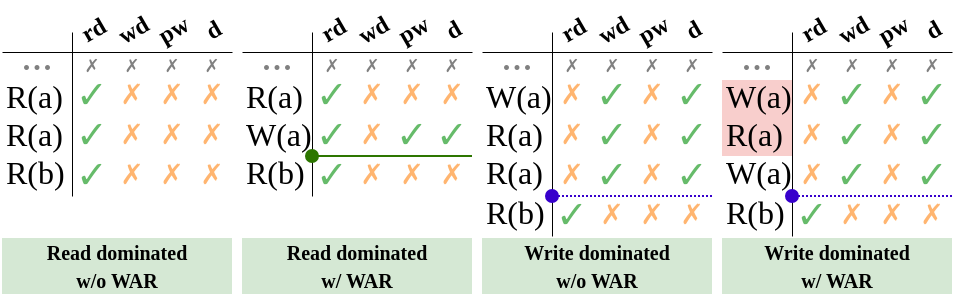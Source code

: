<mxfile version="19.0.3" type="device" pages="3"><diagram id="yDHbHyPzg_ZvjH6yejMH" name="Page-1"><mxGraphModel dx="813" dy="494" grid="1" gridSize="10" guides="1" tooltips="1" connect="1" arrows="1" fold="1" page="0" pageScale="1" pageWidth="827" pageHeight="1169" math="0" shadow="0"><root><mxCell id="0"/><mxCell id="1" parent="0"/><mxCell id="2" value="&lt;p style=&quot;line-height: 1.2; font-size: 16px;&quot;&gt;W(a)&lt;br style=&quot;font-size: 16px;&quot;&gt;R(a)&lt;br&gt;R(a)&lt;br&gt;&lt;span style=&quot;background-color: initial;&quot;&gt;R(b)&lt;/span&gt;&lt;/p&gt;" style="text;html=1;strokeColor=none;fillColor=none;align=left;verticalAlign=top;whiteSpace=wrap;rounded=0;fontSize=16;fontFamily=Inconsolata;" parent="1" vertex="1"><mxGeometry x="345" y="170" width="35" height="80" as="geometry"/></mxCell><mxCell id="3" value="&lt;p style=&quot;line-height: 1.2; font-size: 16px;&quot;&gt;R(a)&lt;br style=&quot;font-size: 16px;&quot;&gt;W(a)&lt;br style=&quot;font-size: 16px;&quot;&gt;R(b)&lt;/p&gt;" style="text;html=1;strokeColor=none;fillColor=none;align=left;verticalAlign=top;whiteSpace=wrap;rounded=0;fontSize=16;fontFamily=Inconsolata;labelPosition=center;verticalLabelPosition=middle;" parent="1" vertex="1"><mxGeometry x="225" y="170" width="35" height="80" as="geometry"/></mxCell><mxCell id="4" value="&lt;p style=&quot;line-height: 1.2; font-size: 16px;&quot;&gt;R(a)&lt;br style=&quot;font-size: 16px;&quot;&gt;R(a)&lt;br style=&quot;font-size: 16px;&quot;&gt;R(b)&lt;/p&gt;" style="text;html=1;strokeColor=none;fillColor=none;align=left;verticalAlign=top;whiteSpace=wrap;rounded=0;fontSize=16;fontFamily=Inconsolata;" parent="1" vertex="1"><mxGeometry x="105" y="170" width="35" height="80" as="geometry"/></mxCell><mxCell id="5" value="" style="rounded=0;whiteSpace=wrap;html=1;labelBackgroundColor=#FFE0B2;fontFamily=Linux Biolinum;fontSource=https%3A%2F%2Ffonts.googleapis.com%2Fcss%3Ffamily%3DLinux%2BBiolinum;fontSize=10;fontColor=#FFB570;fillColor=#F8CECC;dashed=1;dashPattern=1 1;strokeWidth=1;strokeColor=none;" parent="1" vertex="1"><mxGeometry x="465" y="194" width="35" height="38" as="geometry"/></mxCell><mxCell id="6" value="&lt;p style=&quot;line-height: 1.2; font-size: 16px;&quot;&gt;W(a)&lt;br style=&quot;font-size: 16px;&quot;&gt;R(a)&lt;br&gt;W(a)&lt;br&gt;&lt;span style=&quot;background-color: initial;&quot;&gt;R(b)&lt;/span&gt;&lt;/p&gt;" style="text;html=1;strokeColor=none;fillColor=none;align=left;verticalAlign=top;whiteSpace=wrap;rounded=0;fontSize=16;fontFamily=Inconsolata;" parent="1" vertex="1"><mxGeometry x="465" y="170" width="35" height="80" as="geometry"/></mxCell><mxCell id="7" value="&lt;font style=&quot;line-height: 120%; font-size: 12px;&quot;&gt;&lt;font data-font-src=&quot;https://fonts.googleapis.com/css?family=Linux+Biolinum&quot; style=&quot;font-size: 12px;&quot;&gt;rd&lt;/font&gt;&lt;br style=&quot;font-size: 12px;&quot;&gt;&lt;/font&gt;" style="rounded=0;whiteSpace=wrap;html=1;fontFamily=Linux Biolinum;align=center;verticalAlign=middle;spacingTop=3;fontSize=12;strokeWidth=0.5;fillColor=none;movable=1;resizable=1;rotatable=1;deletable=1;editable=1;connectable=1;fontSource=https%3A%2F%2Ffonts.googleapis.com%2Fcss%3Ffamily%3DLinux%2BBiolinum;strokeColor=none;fontStyle=1;rotation=-30;" parent="1" vertex="1"><mxGeometry x="140" y="158" width="20" height="20" as="geometry"/></mxCell><mxCell id="8" value="&lt;font style=&quot;line-height: 120%; font-size: 12px;&quot;&gt;&lt;font data-font-src=&quot;https://fonts.googleapis.com/css?family=Linux+Biolinum&quot; style=&quot;font-size: 12px;&quot;&gt;wd&lt;/font&gt;&lt;br style=&quot;font-size: 12px;&quot;&gt;&lt;/font&gt;" style="rounded=0;whiteSpace=wrap;html=1;fontFamily=Linux Biolinum;align=center;verticalAlign=middle;spacingTop=3;fontSize=12;strokeWidth=0.5;fillColor=none;movable=1;resizable=1;rotatable=1;deletable=1;editable=1;connectable=1;fontSource=https%3A%2F%2Ffonts.googleapis.com%2Fcss%3Ffamily%3DLinux%2BBiolinum;strokeColor=none;fontStyle=1;rotation=-30;" parent="1" vertex="1"><mxGeometry x="160" y="158" width="20" height="20" as="geometry"/></mxCell><mxCell id="9" value="&lt;font style=&quot;line-height: 120%; font-size: 12px;&quot;&gt;&lt;font data-font-src=&quot;https://fonts.googleapis.com/css?family=Linux+Biolinum&quot; style=&quot;font-size: 12px;&quot;&gt;pw&lt;/font&gt;&lt;br style=&quot;font-size: 12px;&quot;&gt;&lt;/font&gt;" style="rounded=0;whiteSpace=wrap;html=1;fontFamily=Linux Biolinum;align=center;verticalAlign=middle;spacingTop=3;fontSize=12;strokeWidth=0.5;fillColor=none;movable=1;resizable=1;rotatable=1;deletable=1;editable=1;connectable=1;fontSource=https%3A%2F%2Ffonts.googleapis.com%2Fcss%3Ffamily%3DLinux%2BBiolinum;strokeColor=none;fontStyle=1;rotation=-30;" parent="1" vertex="1"><mxGeometry x="180" y="158" width="20" height="20" as="geometry"/></mxCell><mxCell id="10" value="&lt;font style=&quot;line-height: 120%; font-size: 12px;&quot;&gt;&lt;font data-font-src=&quot;https://fonts.googleapis.com/css?family=Linux+Biolinum&quot; style=&quot;font-size: 12px;&quot;&gt;d&lt;/font&gt;&lt;br style=&quot;font-size: 12px;&quot;&gt;&lt;/font&gt;" style="rounded=0;whiteSpace=wrap;html=1;fontFamily=Linux Biolinum;align=center;verticalAlign=middle;spacingTop=3;fontSize=12;strokeWidth=0.5;fillColor=none;movable=1;resizable=1;rotatable=1;deletable=1;editable=1;connectable=1;fontSource=https%3A%2F%2Ffonts.googleapis.com%2Fcss%3Ffamily%3DLinux%2BBiolinum;strokeColor=none;fontStyle=1;rotation=-30;" parent="1" vertex="1"><mxGeometry x="200" y="158" width="20" height="20" as="geometry"/></mxCell><mxCell id="11" value="&lt;span dir=&quot;ltr&quot; role=&quot;presentation&quot; style=&quot;left: 218.552px; top: 242.587px; font-size: 19px;&quot;&gt;✓&lt;/span&gt;&lt;span dir=&quot;ltr&quot; role=&quot;presentation&quot; style=&quot;left: 228.871px; top: 242.587px; font-size: 19px; font-family: sans-serif;&quot;&gt;&lt;/span&gt;" style="text;html=1;strokeColor=none;fillColor=none;align=center;verticalAlign=middle;whiteSpace=wrap;rounded=0;fontFamily=Linux Biolinum;fontSource=https%3A%2F%2Ffonts.googleapis.com%2Fcss%3Ffamily%3DLinux%2BBiolinum;fontSize=19;fontColor=#66BB6A;" parent="1" vertex="1"><mxGeometry x="140" y="212" width="20" height="20" as="geometry"/></mxCell><mxCell id="12" value="&lt;span dir=&quot;ltr&quot; role=&quot;presentation&quot; style=&quot;left: 218.552px; top: 242.587px; font-size: 19px;&quot;&gt;✓&lt;/span&gt;&lt;span dir=&quot;ltr&quot; role=&quot;presentation&quot; style=&quot;left: 228.871px; top: 242.587px; font-size: 19px; font-family: sans-serif;&quot;&gt;&lt;/span&gt;" style="text;html=1;strokeColor=none;fillColor=none;align=center;verticalAlign=middle;whiteSpace=wrap;rounded=0;fontFamily=Linux Biolinum;fontSource=https%3A%2F%2Ffonts.googleapis.com%2Fcss%3Ffamily%3DLinux%2BBiolinum;fontSize=19;fontColor=#66BB6A;" parent="1" vertex="1"><mxGeometry x="140" y="232" width="20" height="20" as="geometry"/></mxCell><mxCell id="13" value="&lt;span dir=&quot;ltr&quot; role=&quot;presentation&quot; style=&quot;left: 218.552px; top: 242.587px; font-size: 19px;&quot;&gt;✓&lt;/span&gt;&lt;span dir=&quot;ltr&quot; role=&quot;presentation&quot; style=&quot;left: 228.871px; top: 242.587px; font-size: 19px; font-family: sans-serif;&quot;&gt;&lt;/span&gt;" style="text;html=1;strokeColor=none;fillColor=none;align=center;verticalAlign=middle;whiteSpace=wrap;rounded=0;fontFamily=Linux Biolinum;fontSource=https%3A%2F%2Ffonts.googleapis.com%2Fcss%3Ffamily%3DLinux%2BBiolinum;fontSize=19;fontColor=#66BB6A;" parent="1" vertex="1"><mxGeometry x="140" y="192" width="20" height="20" as="geometry"/></mxCell><mxCell id="14" value="✗" style="text;html=1;strokeColor=none;fillColor=none;align=center;verticalAlign=middle;whiteSpace=wrap;rounded=0;fontFamily=Linux Biolinum;fontSource=https%3A%2F%2Ffonts.googleapis.com%2Fcss%3Ffamily%3DLinux%2BBiolinum;fontSize=9;fontColor=#808080;" parent="1" vertex="1"><mxGeometry x="140" y="182" width="20" height="10" as="geometry"/></mxCell><mxCell id="15" value="✗" style="text;html=1;strokeColor=none;fillColor=none;align=center;verticalAlign=middle;whiteSpace=wrap;rounded=0;fontFamily=Linux Biolinum;fontSource=https%3A%2F%2Ffonts.googleapis.com%2Fcss%3Ffamily%3DLinux%2BBiolinum;fontSize=9;fontColor=#808080;" parent="1" vertex="1"><mxGeometry x="160" y="182" width="20" height="10" as="geometry"/></mxCell><mxCell id="16" value="✗" style="text;html=1;strokeColor=none;fillColor=none;align=center;verticalAlign=middle;whiteSpace=wrap;rounded=0;fontFamily=Linux Biolinum;fontSource=https%3A%2F%2Ffonts.googleapis.com%2Fcss%3Ffamily%3DLinux%2BBiolinum;fontSize=9;fontColor=#808080;" parent="1" vertex="1"><mxGeometry x="180" y="182" width="20" height="10" as="geometry"/></mxCell><mxCell id="17" value="✗" style="text;html=1;strokeColor=none;fillColor=none;align=center;verticalAlign=middle;whiteSpace=wrap;rounded=0;fontFamily=Linux Biolinum;fontSource=https%3A%2F%2Ffonts.googleapis.com%2Fcss%3Ffamily%3DLinux%2BBiolinum;fontSize=9;fontColor=#808080;" parent="1" vertex="1"><mxGeometry x="200" y="182" width="20" height="10" as="geometry"/></mxCell><mxCell id="18" value="✗" style="text;html=1;strokeColor=none;fillColor=none;align=center;verticalAlign=middle;whiteSpace=wrap;rounded=0;fontFamily=Linux Biolinum;fontSource=https%3A%2F%2Ffonts.googleapis.com%2Fcss%3Ffamily%3DLinux%2BBiolinum;fontSize=14;fontColor=#FFB570;" parent="1" vertex="1"><mxGeometry x="160" y="192" width="20" height="20" as="geometry"/></mxCell><mxCell id="19" value="✗" style="text;html=1;strokeColor=none;fillColor=none;align=center;verticalAlign=middle;whiteSpace=wrap;rounded=0;fontFamily=Linux Biolinum;fontSource=https%3A%2F%2Ffonts.googleapis.com%2Fcss%3Ffamily%3DLinux%2BBiolinum;fontSize=14;fontColor=#FFB570;" parent="1" vertex="1"><mxGeometry x="160" y="212" width="20" height="20" as="geometry"/></mxCell><mxCell id="20" value="✗" style="text;html=1;strokeColor=none;fillColor=none;align=center;verticalAlign=middle;whiteSpace=wrap;rounded=0;fontFamily=Linux Biolinum;fontSource=https%3A%2F%2Ffonts.googleapis.com%2Fcss%3Ffamily%3DLinux%2BBiolinum;fontSize=14;fontColor=#FFB570;" parent="1" vertex="1"><mxGeometry x="160" y="232" width="20" height="20" as="geometry"/></mxCell><mxCell id="21" value="✗" style="text;html=1;strokeColor=none;fillColor=none;align=center;verticalAlign=middle;whiteSpace=wrap;rounded=0;fontFamily=Linux Biolinum;fontSource=https%3A%2F%2Ffonts.googleapis.com%2Fcss%3Ffamily%3DLinux%2BBiolinum;fontSize=14;fontColor=#FFB570;" parent="1" vertex="1"><mxGeometry x="180" y="192" width="20" height="20" as="geometry"/></mxCell><mxCell id="22" value="✗" style="text;html=1;strokeColor=none;fillColor=none;align=center;verticalAlign=middle;whiteSpace=wrap;rounded=0;fontFamily=Linux Biolinum;fontSource=https%3A%2F%2Ffonts.googleapis.com%2Fcss%3Ffamily%3DLinux%2BBiolinum;fontSize=14;fontColor=#FFB570;" parent="1" vertex="1"><mxGeometry x="180" y="212" width="20" height="20" as="geometry"/></mxCell><mxCell id="23" value="✗" style="text;html=1;strokeColor=none;fillColor=none;align=center;verticalAlign=middle;whiteSpace=wrap;rounded=0;fontFamily=Linux Biolinum;fontSource=https%3A%2F%2Ffonts.googleapis.com%2Fcss%3Ffamily%3DLinux%2BBiolinum;fontSize=14;fontColor=#FFB570;" parent="1" vertex="1"><mxGeometry x="180" y="232" width="20" height="20" as="geometry"/></mxCell><mxCell id="24" value="✗" style="text;html=1;strokeColor=none;fillColor=none;align=center;verticalAlign=middle;whiteSpace=wrap;rounded=0;fontFamily=Linux Biolinum;fontSource=https%3A%2F%2Ffonts.googleapis.com%2Fcss%3Ffamily%3DLinux%2BBiolinum;fontSize=14;fontColor=#FFB570;" parent="1" vertex="1"><mxGeometry x="200" y="192" width="20" height="20" as="geometry"/></mxCell><mxCell id="25" value="✗" style="text;html=1;strokeColor=none;fillColor=none;align=center;verticalAlign=middle;whiteSpace=wrap;rounded=0;fontFamily=Linux Biolinum;fontSource=https%3A%2F%2Ffonts.googleapis.com%2Fcss%3Ffamily%3DLinux%2BBiolinum;fontSize=14;fontColor=#FFB570;" parent="1" vertex="1"><mxGeometry x="200" y="212" width="20" height="20" as="geometry"/></mxCell><mxCell id="26" value="✗" style="text;html=1;strokeColor=none;fillColor=none;align=center;verticalAlign=middle;whiteSpace=wrap;rounded=0;fontFamily=Linux Biolinum;fontSource=https%3A%2F%2Ffonts.googleapis.com%2Fcss%3Ffamily%3DLinux%2BBiolinum;fontSize=14;fontColor=#FFB570;" parent="1" vertex="1"><mxGeometry x="200" y="232" width="20" height="20" as="geometry"/></mxCell><mxCell id="27" value="" style="endArrow=none;html=1;rounded=0;fontFamily=Linux Biolinum;fontSource=https%3A%2F%2Ffonts.googleapis.com%2Fcss%3Ffamily%3DLinux%2BBiolinum;fontSize=14;fontColor=#FFB570;exitX=0;exitY=0;exitDx=0;exitDy=0;strokeWidth=0.5;" parent="1" edge="1"><mxGeometry width="50" height="50" relative="1" as="geometry"><mxPoint x="105" y="180" as="sourcePoint"/><mxPoint x="220" y="180" as="targetPoint"/></mxGeometry></mxCell><mxCell id="28" value="" style="endArrow=none;html=1;rounded=0;fontFamily=Linux Biolinum;fontSource=https%3A%2F%2Ffonts.googleapis.com%2Fcss%3Ffamily%3DLinux%2BBiolinum;fontSize=14;fontColor=#FFB570;exitX=0;exitY=1;exitDx=0;exitDy=0;strokeWidth=0.5;entryX=1;entryY=0;entryDx=0;entryDy=0;" parent="1" source="12" target="4" edge="1"><mxGeometry width="50" height="50" relative="1" as="geometry"><mxPoint x="140" y="247" as="sourcePoint"/><mxPoint x="140" y="180" as="targetPoint"/></mxGeometry></mxCell><mxCell id="29" value="..." style="text;html=1;strokeColor=none;fillColor=none;align=center;verticalAlign=middle;whiteSpace=wrap;rounded=0;fontFamily=Linux Biolinum;fontSource=https%3A%2F%2Ffonts.googleapis.com%2Fcss%3Ffamily%3DLinux%2BBiolinum;fontSize=21;fontColor=#808080;" parent="1" vertex="1"><mxGeometry x="110" y="177" width="25" height="10" as="geometry"/></mxCell><mxCell id="30" value="&lt;font style=&quot;line-height: 120%; font-size: 12px;&quot;&gt;&lt;font data-font-src=&quot;https://fonts.googleapis.com/css?family=Linux+Biolinum&quot; style=&quot;font-size: 12px;&quot;&gt;rd&lt;/font&gt;&lt;br style=&quot;font-size: 12px;&quot;&gt;&lt;/font&gt;" style="rounded=0;whiteSpace=wrap;html=1;fontFamily=Linux Biolinum;align=center;verticalAlign=middle;spacingTop=3;fontSize=12;strokeWidth=0.5;fillColor=none;movable=1;resizable=1;rotatable=1;deletable=1;editable=1;connectable=1;fontSource=https%3A%2F%2Ffonts.googleapis.com%2Fcss%3Ffamily%3DLinux%2BBiolinum;strokeColor=none;fontStyle=1;rotation=330;" parent="1" vertex="1"><mxGeometry x="260" y="158" width="20" height="20" as="geometry"/></mxCell><mxCell id="31" value="&lt;font style=&quot;line-height: 120%; font-size: 12px;&quot;&gt;&lt;font data-font-src=&quot;https://fonts.googleapis.com/css?family=Linux+Biolinum&quot; style=&quot;font-size: 12px;&quot;&gt;wd&lt;/font&gt;&lt;br style=&quot;font-size: 12px;&quot;&gt;&lt;/font&gt;" style="rounded=0;whiteSpace=wrap;html=1;fontFamily=Linux Biolinum;align=center;verticalAlign=middle;spacingTop=3;fontSize=12;strokeWidth=0.5;fillColor=none;movable=1;resizable=1;rotatable=1;deletable=1;editable=1;connectable=1;fontSource=https%3A%2F%2Ffonts.googleapis.com%2Fcss%3Ffamily%3DLinux%2BBiolinum;strokeColor=none;fontStyle=1;rotation=330;" parent="1" vertex="1"><mxGeometry x="280" y="158" width="20" height="20" as="geometry"/></mxCell><mxCell id="32" value="&lt;font style=&quot;line-height: 120%; font-size: 12px;&quot;&gt;&lt;font data-font-src=&quot;https://fonts.googleapis.com/css?family=Linux+Biolinum&quot; style=&quot;font-size: 12px;&quot;&gt;pw&lt;/font&gt;&lt;br style=&quot;font-size: 12px;&quot;&gt;&lt;/font&gt;" style="rounded=0;whiteSpace=wrap;html=1;fontFamily=Linux Biolinum;align=center;verticalAlign=middle;spacingTop=3;fontSize=12;strokeWidth=0.5;fillColor=none;movable=1;resizable=1;rotatable=1;deletable=1;editable=1;connectable=1;fontSource=https%3A%2F%2Ffonts.googleapis.com%2Fcss%3Ffamily%3DLinux%2BBiolinum;strokeColor=none;fontStyle=1;rotation=330;" parent="1" vertex="1"><mxGeometry x="300" y="158" width="20" height="20" as="geometry"/></mxCell><mxCell id="33" value="&lt;font style=&quot;line-height: 120%; font-size: 12px;&quot;&gt;&lt;font data-font-src=&quot;https://fonts.googleapis.com/css?family=Linux+Biolinum&quot; style=&quot;font-size: 12px;&quot;&gt;d&lt;/font&gt;&lt;br style=&quot;font-size: 12px;&quot;&gt;&lt;/font&gt;" style="rounded=0;whiteSpace=wrap;html=1;fontFamily=Linux Biolinum;align=center;verticalAlign=middle;spacingTop=3;fontSize=12;strokeWidth=0.5;fillColor=none;movable=1;resizable=1;rotatable=1;deletable=1;editable=1;connectable=1;fontSource=https%3A%2F%2Ffonts.googleapis.com%2Fcss%3Ffamily%3DLinux%2BBiolinum;strokeColor=none;fontStyle=1;rotation=330;" parent="1" vertex="1"><mxGeometry x="320" y="158" width="20" height="20" as="geometry"/></mxCell><mxCell id="34" value="&lt;span dir=&quot;ltr&quot; role=&quot;presentation&quot; style=&quot;left: 218.552px; top: 242.587px; font-size: 19px;&quot;&gt;✓&lt;/span&gt;&lt;span dir=&quot;ltr&quot; role=&quot;presentation&quot; style=&quot;left: 228.871px; top: 242.587px; font-size: 19px; font-family: sans-serif;&quot;&gt;&lt;/span&gt;" style="text;html=1;strokeColor=none;fillColor=none;align=center;verticalAlign=middle;whiteSpace=wrap;rounded=0;fontFamily=Linux Biolinum;fontSource=https%3A%2F%2Ffonts.googleapis.com%2Fcss%3Ffamily%3DLinux%2BBiolinum;fontSize=19;fontColor=#66BB6A;" parent="1" vertex="1"><mxGeometry x="260" y="212" width="20" height="20" as="geometry"/></mxCell><mxCell id="35" value="&lt;span dir=&quot;ltr&quot; role=&quot;presentation&quot; style=&quot;left: 218.552px; top: 242.587px; font-size: 19px;&quot;&gt;✓&lt;/span&gt;&lt;span dir=&quot;ltr&quot; role=&quot;presentation&quot; style=&quot;left: 228.871px; top: 242.587px; font-size: 19px; font-family: sans-serif;&quot;&gt;&lt;/span&gt;" style="text;html=1;strokeColor=none;fillColor=none;align=center;verticalAlign=middle;whiteSpace=wrap;rounded=0;fontFamily=Linux Biolinum;fontSource=https%3A%2F%2Ffonts.googleapis.com%2Fcss%3Ffamily%3DLinux%2BBiolinum;fontSize=19;fontColor=#66BB6A;" parent="1" vertex="1"><mxGeometry x="260" y="232" width="20" height="20" as="geometry"/></mxCell><mxCell id="36" value="&lt;span dir=&quot;ltr&quot; role=&quot;presentation&quot; style=&quot;left: 218.552px; top: 242.587px; font-size: 19px;&quot;&gt;✓&lt;/span&gt;&lt;span dir=&quot;ltr&quot; role=&quot;presentation&quot; style=&quot;left: 228.871px; top: 242.587px; font-size: 19px; font-family: sans-serif;&quot;&gt;&lt;/span&gt;" style="text;html=1;strokeColor=none;fillColor=none;align=center;verticalAlign=middle;whiteSpace=wrap;rounded=0;fontFamily=Linux Biolinum;fontSource=https%3A%2F%2Ffonts.googleapis.com%2Fcss%3Ffamily%3DLinux%2BBiolinum;fontSize=19;fontColor=#66BB6A;" parent="1" vertex="1"><mxGeometry x="260" y="192" width="20" height="20" as="geometry"/></mxCell><mxCell id="37" value="✗" style="text;html=1;strokeColor=none;fillColor=none;align=center;verticalAlign=middle;whiteSpace=wrap;rounded=0;fontFamily=Linux Biolinum;fontSource=https%3A%2F%2Ffonts.googleapis.com%2Fcss%3Ffamily%3DLinux%2BBiolinum;fontSize=9;fontColor=#808080;" parent="1" vertex="1"><mxGeometry x="260" y="182" width="20" height="10" as="geometry"/></mxCell><mxCell id="38" value="✗" style="text;html=1;strokeColor=none;fillColor=none;align=center;verticalAlign=middle;whiteSpace=wrap;rounded=0;fontFamily=Linux Biolinum;fontSource=https%3A%2F%2Ffonts.googleapis.com%2Fcss%3Ffamily%3DLinux%2BBiolinum;fontSize=9;fontColor=#808080;" parent="1" vertex="1"><mxGeometry x="280" y="182" width="20" height="10" as="geometry"/></mxCell><mxCell id="39" value="✗" style="text;html=1;strokeColor=none;fillColor=none;align=center;verticalAlign=middle;whiteSpace=wrap;rounded=0;fontFamily=Linux Biolinum;fontSource=https%3A%2F%2Ffonts.googleapis.com%2Fcss%3Ffamily%3DLinux%2BBiolinum;fontSize=9;fontColor=#808080;" parent="1" vertex="1"><mxGeometry x="300" y="182" width="20" height="10" as="geometry"/></mxCell><mxCell id="40" value="✗" style="text;html=1;strokeColor=none;fillColor=none;align=center;verticalAlign=middle;whiteSpace=wrap;rounded=0;fontFamily=Linux Biolinum;fontSource=https%3A%2F%2Ffonts.googleapis.com%2Fcss%3Ffamily%3DLinux%2BBiolinum;fontSize=9;fontColor=#808080;" parent="1" vertex="1"><mxGeometry x="320" y="182" width="20" height="10" as="geometry"/></mxCell><mxCell id="41" value="✗" style="text;html=1;strokeColor=none;fillColor=none;align=center;verticalAlign=middle;whiteSpace=wrap;rounded=0;fontFamily=Linux Biolinum;fontSource=https%3A%2F%2Ffonts.googleapis.com%2Fcss%3Ffamily%3DLinux%2BBiolinum;fontSize=14;fontColor=#FFB570;" parent="1" vertex="1"><mxGeometry x="280" y="192" width="20" height="20" as="geometry"/></mxCell><mxCell id="42" value="✗" style="text;html=1;strokeColor=none;fillColor=none;align=center;verticalAlign=middle;whiteSpace=wrap;rounded=0;fontFamily=Linux Biolinum;fontSource=https%3A%2F%2Ffonts.googleapis.com%2Fcss%3Ffamily%3DLinux%2BBiolinum;fontSize=14;fontColor=#FFB570;" parent="1" vertex="1"><mxGeometry x="280" y="212" width="20" height="20" as="geometry"/></mxCell><mxCell id="43" value="✗" style="text;html=1;strokeColor=none;fillColor=none;align=center;verticalAlign=middle;whiteSpace=wrap;rounded=0;fontFamily=Linux Biolinum;fontSource=https%3A%2F%2Ffonts.googleapis.com%2Fcss%3Ffamily%3DLinux%2BBiolinum;fontSize=14;fontColor=#FFB570;" parent="1" vertex="1"><mxGeometry x="280" y="232" width="20" height="20" as="geometry"/></mxCell><mxCell id="44" value="✗" style="text;html=1;strokeColor=none;fillColor=none;align=center;verticalAlign=middle;whiteSpace=wrap;rounded=0;fontFamily=Linux Biolinum;fontSource=https%3A%2F%2Ffonts.googleapis.com%2Fcss%3Ffamily%3DLinux%2BBiolinum;fontSize=14;fontColor=#FFB570;" parent="1" vertex="1"><mxGeometry x="300" y="192" width="20" height="20" as="geometry"/></mxCell><mxCell id="45" value="✗" style="text;html=1;strokeColor=none;fillColor=none;align=center;verticalAlign=middle;whiteSpace=wrap;rounded=0;fontFamily=Linux Biolinum;fontSource=https%3A%2F%2Ffonts.googleapis.com%2Fcss%3Ffamily%3DLinux%2BBiolinum;fontSize=14;fontColor=#FFB570;" parent="1" vertex="1"><mxGeometry x="300" y="232" width="20" height="20" as="geometry"/></mxCell><mxCell id="46" value="✗" style="text;html=1;strokeColor=none;fillColor=none;align=center;verticalAlign=middle;whiteSpace=wrap;rounded=0;fontFamily=Linux Biolinum;fontSource=https%3A%2F%2Ffonts.googleapis.com%2Fcss%3Ffamily%3DLinux%2BBiolinum;fontSize=14;fontColor=#FFB570;" parent="1" vertex="1"><mxGeometry x="320" y="192" width="20" height="20" as="geometry"/></mxCell><mxCell id="47" value="✗" style="text;html=1;strokeColor=none;fillColor=none;align=center;verticalAlign=middle;whiteSpace=wrap;rounded=0;fontFamily=Linux Biolinum;fontSource=https%3A%2F%2Ffonts.googleapis.com%2Fcss%3Ffamily%3DLinux%2BBiolinum;fontSize=14;fontColor=#FFB570;" parent="1" vertex="1"><mxGeometry x="320" y="232" width="20" height="20" as="geometry"/></mxCell><mxCell id="48" value="" style="endArrow=none;html=1;rounded=0;fontFamily=Linux Biolinum;fontSource=https%3A%2F%2Ffonts.googleapis.com%2Fcss%3Ffamily%3DLinux%2BBiolinum;fontSize=14;fontColor=#FFB570;exitX=0;exitY=0;exitDx=0;exitDy=0;strokeWidth=0.5;" parent="1" edge="1"><mxGeometry width="50" height="50" relative="1" as="geometry"><mxPoint x="225" y="180" as="sourcePoint"/><mxPoint x="340" y="180" as="targetPoint"/></mxGeometry></mxCell><mxCell id="49" value="" style="endArrow=none;html=1;rounded=0;fontFamily=Linux Biolinum;fontSource=https%3A%2F%2Ffonts.googleapis.com%2Fcss%3Ffamily%3DLinux%2BBiolinum;fontSize=14;fontColor=#FFB570;exitX=0;exitY=1;exitDx=0;exitDy=0;entryX=1;entryY=0;entryDx=0;entryDy=0;strokeWidth=0.5;" parent="1" source="35" target="3" edge="1"><mxGeometry width="50" height="50" relative="1" as="geometry"><mxPoint x="260" y="247" as="sourcePoint"/><mxPoint x="260" y="170" as="targetPoint"/></mxGeometry></mxCell><mxCell id="50" value="..." style="text;html=1;strokeColor=none;fillColor=none;align=center;verticalAlign=middle;whiteSpace=wrap;rounded=0;fontFamily=Linux Biolinum;fontSource=https%3A%2F%2Ffonts.googleapis.com%2Fcss%3Ffamily%3DLinux%2BBiolinum;fontSize=21;fontColor=#808080;" parent="1" vertex="1"><mxGeometry x="230" y="177" width="25" height="10" as="geometry"/></mxCell><mxCell id="51" value="&lt;font size=&quot;1&quot; data-font-src=&quot;https://fonts.googleapis.com/css?family=Linux+Biolinum&quot; face=&quot;Linux Biolinum&quot; style=&quot;&quot;&gt;&lt;b style=&quot;&quot;&gt;Read dominated&lt;br&gt;w/o WAR&lt;/b&gt;&lt;/font&gt;" style="text;html=1;strokeColor=none;fillColor=#D5E8D4;align=center;verticalAlign=middle;whiteSpace=wrap;rounded=0;fontFamily=Inconsolata;fontSize=11;" parent="1" vertex="1"><mxGeometry x="105" y="273" width="115" height="28" as="geometry"/></mxCell><mxCell id="52" value="&lt;span dir=&quot;ltr&quot; role=&quot;presentation&quot; style=&quot;left: 218.552px; top: 242.587px; font-size: 19px;&quot;&gt;✓&lt;/span&gt;&lt;span dir=&quot;ltr&quot; role=&quot;presentation&quot; style=&quot;left: 228.871px; top: 242.587px; font-size: 19px; font-family: sans-serif;&quot;&gt;&lt;/span&gt;" style="text;html=1;strokeColor=none;fillColor=none;align=center;verticalAlign=middle;whiteSpace=wrap;rounded=0;fontFamily=Linux Biolinum;fontSource=https%3A%2F%2Ffonts.googleapis.com%2Fcss%3Ffamily%3DLinux%2BBiolinum;fontSize=19;fontColor=#66BB6A;" parent="1" vertex="1"><mxGeometry x="320" y="212" width="20" height="20" as="geometry"/></mxCell><mxCell id="53" value="&lt;span dir=&quot;ltr&quot; role=&quot;presentation&quot; style=&quot;left: 218.552px; top: 242.587px; font-size: 19px;&quot;&gt;✓&lt;/span&gt;&lt;span dir=&quot;ltr&quot; role=&quot;presentation&quot; style=&quot;left: 228.871px; top: 242.587px; font-size: 19px; font-family: sans-serif;&quot;&gt;&lt;/span&gt;" style="text;html=1;strokeColor=none;fillColor=none;align=center;verticalAlign=middle;whiteSpace=wrap;rounded=0;fontFamily=Linux Biolinum;fontSource=https%3A%2F%2Ffonts.googleapis.com%2Fcss%3Ffamily%3DLinux%2BBiolinum;fontSize=19;fontColor=#66BB6A;" parent="1" vertex="1"><mxGeometry x="300" y="212" width="20" height="20" as="geometry"/></mxCell><mxCell id="54" value="" style="endArrow=oval;html=1;fontFamily=Inconsolata;fontSize=15;endFill=1;startArrow=none;startFill=0;endSize=6;startSize=6;targetPerimeterSpacing=0;fillColor=#60a917;strokeColor=#2D7600;entryX=0;entryY=0;entryDx=0;entryDy=0;arcSize=20;exitX=1;exitY=0;exitDx=0;exitDy=0;" parent="1" source="47" target="35" edge="1"><mxGeometry width="50" height="50" relative="1" as="geometry"><mxPoint x="352" y="240" as="sourcePoint"/><mxPoint x="345" y="239.8" as="targetPoint"/></mxGeometry></mxCell><mxCell id="55" value="&lt;span dir=&quot;ltr&quot; role=&quot;presentation&quot; style=&quot;left: 218.552px; top: 242.587px; font-size: 19px;&quot;&gt;✓&lt;/span&gt;&lt;span dir=&quot;ltr&quot; role=&quot;presentation&quot; style=&quot;left: 228.871px; top: 242.587px; font-size: 19px; font-family: sans-serif;&quot;&gt;&lt;/span&gt;" style="text;html=1;strokeColor=none;fillColor=none;align=center;verticalAlign=middle;whiteSpace=wrap;rounded=0;fontFamily=Linux Biolinum;fontSource=https%3A%2F%2Ffonts.googleapis.com%2Fcss%3Ffamily%3DLinux%2BBiolinum;fontSize=19;fontColor=#66BB6A;" parent="1" vertex="1"><mxGeometry x="400" y="212" width="20" height="20" as="geometry"/></mxCell><mxCell id="56" value="&lt;span dir=&quot;ltr&quot; role=&quot;presentation&quot; style=&quot;left: 218.552px; top: 242.587px; font-size: 19px;&quot;&gt;✓&lt;/span&gt;&lt;span dir=&quot;ltr&quot; role=&quot;presentation&quot; style=&quot;left: 228.871px; top: 242.587px; font-size: 19px; font-family: sans-serif;&quot;&gt;&lt;/span&gt;" style="text;html=1;strokeColor=none;fillColor=none;align=center;verticalAlign=middle;whiteSpace=wrap;rounded=0;fontFamily=Linux Biolinum;fontSource=https%3A%2F%2Ffonts.googleapis.com%2Fcss%3Ffamily%3DLinux%2BBiolinum;fontSize=19;fontColor=#66BB6A;" parent="1" vertex="1"><mxGeometry x="400" y="232" width="20" height="20" as="geometry"/></mxCell><mxCell id="57" value="&lt;span dir=&quot;ltr&quot; role=&quot;presentation&quot; style=&quot;left: 218.552px; top: 242.587px; font-size: 19px;&quot;&gt;✓&lt;/span&gt;&lt;span dir=&quot;ltr&quot; role=&quot;presentation&quot; style=&quot;left: 228.871px; top: 242.587px; font-size: 19px; font-family: sans-serif;&quot;&gt;&lt;/span&gt;" style="text;html=1;strokeColor=none;fillColor=none;align=center;verticalAlign=middle;whiteSpace=wrap;rounded=0;fontFamily=Linux Biolinum;fontSource=https%3A%2F%2Ffonts.googleapis.com%2Fcss%3Ffamily%3DLinux%2BBiolinum;fontSize=19;fontColor=#66BB6A;" parent="1" vertex="1"><mxGeometry x="400" y="192" width="20" height="20" as="geometry"/></mxCell><mxCell id="58" value="✗" style="text;html=1;strokeColor=none;fillColor=none;align=center;verticalAlign=middle;whiteSpace=wrap;rounded=0;fontFamily=Linux Biolinum;fontSource=https%3A%2F%2Ffonts.googleapis.com%2Fcss%3Ffamily%3DLinux%2BBiolinum;fontSize=9;fontColor=#808080;" parent="1" vertex="1"><mxGeometry x="380" y="182" width="20" height="10" as="geometry"/></mxCell><mxCell id="59" value="✗" style="text;html=1;strokeColor=none;fillColor=none;align=center;verticalAlign=middle;whiteSpace=wrap;rounded=0;fontFamily=Linux Biolinum;fontSource=https%3A%2F%2Ffonts.googleapis.com%2Fcss%3Ffamily%3DLinux%2BBiolinum;fontSize=9;fontColor=#808080;" parent="1" vertex="1"><mxGeometry x="400" y="182" width="20" height="10" as="geometry"/></mxCell><mxCell id="60" value="✗" style="text;html=1;strokeColor=none;fillColor=none;align=center;verticalAlign=middle;whiteSpace=wrap;rounded=0;fontFamily=Linux Biolinum;fontSource=https%3A%2F%2Ffonts.googleapis.com%2Fcss%3Ffamily%3DLinux%2BBiolinum;fontSize=9;fontColor=#808080;" parent="1" vertex="1"><mxGeometry x="420" y="182" width="20" height="10" as="geometry"/></mxCell><mxCell id="61" value="✗" style="text;html=1;strokeColor=none;fillColor=none;align=center;verticalAlign=middle;whiteSpace=wrap;rounded=0;fontFamily=Linux Biolinum;fontSource=https%3A%2F%2Ffonts.googleapis.com%2Fcss%3Ffamily%3DLinux%2BBiolinum;fontSize=9;fontColor=#808080;" parent="1" vertex="1"><mxGeometry x="440" y="182" width="20" height="10" as="geometry"/></mxCell><mxCell id="62" value="✗" style="text;html=1;strokeColor=none;fillColor=none;align=center;verticalAlign=middle;whiteSpace=wrap;rounded=0;fontFamily=Linux Biolinum;fontSource=https%3A%2F%2Ffonts.googleapis.com%2Fcss%3Ffamily%3DLinux%2BBiolinum;fontSize=14;fontColor=#FFB570;" parent="1" vertex="1"><mxGeometry x="380" y="192" width="20" height="20" as="geometry"/></mxCell><mxCell id="63" value="✗" style="text;html=1;strokeColor=none;fillColor=none;align=center;verticalAlign=middle;whiteSpace=wrap;rounded=0;fontFamily=Linux Biolinum;fontSource=https%3A%2F%2Ffonts.googleapis.com%2Fcss%3Ffamily%3DLinux%2BBiolinum;fontSize=14;fontColor=#FFB570;" parent="1" vertex="1"><mxGeometry x="380" y="212" width="20" height="20" as="geometry"/></mxCell><mxCell id="64" value="✗" style="text;html=1;strokeColor=none;fillColor=none;align=center;verticalAlign=middle;whiteSpace=wrap;rounded=0;fontFamily=Linux Biolinum;fontSource=https%3A%2F%2Ffonts.googleapis.com%2Fcss%3Ffamily%3DLinux%2BBiolinum;fontSize=14;fontColor=#FFB570;" parent="1" vertex="1"><mxGeometry x="380" y="232" width="20" height="20" as="geometry"/></mxCell><mxCell id="65" value="✗" style="text;html=1;strokeColor=none;fillColor=none;align=center;verticalAlign=middle;whiteSpace=wrap;rounded=0;fontFamily=Linux Biolinum;fontSource=https%3A%2F%2Ffonts.googleapis.com%2Fcss%3Ffamily%3DLinux%2BBiolinum;fontSize=14;fontColor=#FFB570;" parent="1" vertex="1"><mxGeometry x="420" y="192" width="20" height="20" as="geometry"/></mxCell><mxCell id="66" value="✗" style="text;html=1;strokeColor=none;fillColor=none;align=center;verticalAlign=middle;whiteSpace=wrap;rounded=0;fontFamily=Linux Biolinum;fontSource=https%3A%2F%2Ffonts.googleapis.com%2Fcss%3Ffamily%3DLinux%2BBiolinum;fontSize=14;fontColor=#FFB570;" parent="1" vertex="1"><mxGeometry x="420" y="232" width="20" height="20" as="geometry"/></mxCell><mxCell id="67" value="" style="endArrow=none;html=1;rounded=0;fontFamily=Linux Biolinum;fontSource=https%3A%2F%2Ffonts.googleapis.com%2Fcss%3Ffamily%3DLinux%2BBiolinum;fontSize=14;fontColor=#FFB570;exitX=0;exitY=0;exitDx=0;exitDy=0;strokeWidth=0.5;" parent="1" edge="1"><mxGeometry width="50" height="50" relative="1" as="geometry"><mxPoint x="345" y="180" as="sourcePoint"/><mxPoint x="460" y="180" as="targetPoint"/></mxGeometry></mxCell><mxCell id="68" value="" style="endArrow=none;html=1;rounded=0;fontFamily=Linux Biolinum;fontSource=https%3A%2F%2Ffonts.googleapis.com%2Fcss%3Ffamily%3DLinux%2BBiolinum;fontSize=14;fontColor=#FFB570;exitX=0;exitY=1;exitDx=0;exitDy=0;entryX=1;entryY=0;entryDx=0;entryDy=0;strokeWidth=0.5;" parent="1" source="72" target="2" edge="1"><mxGeometry width="50" height="50" relative="1" as="geometry"><mxPoint x="380" y="247" as="sourcePoint"/><mxPoint x="380" y="165" as="targetPoint"/></mxGeometry></mxCell><mxCell id="69" value="..." style="text;html=1;strokeColor=none;fillColor=none;align=center;verticalAlign=middle;whiteSpace=wrap;rounded=0;fontFamily=Linux Biolinum;fontSource=https%3A%2F%2Ffonts.googleapis.com%2Fcss%3Ffamily%3DLinux%2BBiolinum;fontSize=21;fontColor=#808080;" parent="1" vertex="1"><mxGeometry x="350" y="177" width="25" height="10" as="geometry"/></mxCell><mxCell id="70" value="&lt;span dir=&quot;ltr&quot; role=&quot;presentation&quot; style=&quot;left: 218.552px; top: 242.587px; font-size: 19px;&quot;&gt;✓&lt;/span&gt;&lt;span dir=&quot;ltr&quot; role=&quot;presentation&quot; style=&quot;left: 228.871px; top: 242.587px; font-size: 19px; font-family: sans-serif;&quot;&gt;&lt;/span&gt;" style="text;html=1;strokeColor=none;fillColor=none;align=center;verticalAlign=middle;whiteSpace=wrap;rounded=0;fontFamily=Linux Biolinum;fontSource=https%3A%2F%2Ffonts.googleapis.com%2Fcss%3Ffamily%3DLinux%2BBiolinum;fontSize=19;fontColor=#66BB6A;" parent="1" vertex="1"><mxGeometry x="440" y="212" width="20" height="20" as="geometry"/></mxCell><mxCell id="71" value="" style="endArrow=oval;html=1;fontFamily=Inconsolata;fontSize=15;endFill=1;startArrow=none;startFill=0;endSize=6;startSize=6;targetPerimeterSpacing=0;fillColor=#60a917;strokeColor=#3700CC;entryX=0;entryY=0;entryDx=0;entryDy=0;dashed=1;dashPattern=1 1;exitX=1;exitY=0;exitDx=0;exitDy=0;" parent="1" source="75" target="72" edge="1"><mxGeometry width="50" height="50" relative="1" as="geometry"><mxPoint x="484.5" y="259.8" as="sourcePoint"/><mxPoint x="380" y="260" as="targetPoint"/></mxGeometry></mxCell><mxCell id="72" value="&lt;span dir=&quot;ltr&quot; role=&quot;presentation&quot; style=&quot;left: 218.552px; top: 242.587px; font-size: 19px;&quot;&gt;✓&lt;/span&gt;&lt;span dir=&quot;ltr&quot; role=&quot;presentation&quot; style=&quot;left: 228.871px; top: 242.587px; font-size: 19px; font-family: sans-serif;&quot;&gt;&lt;/span&gt;" style="text;html=1;strokeColor=none;fillColor=none;align=center;verticalAlign=middle;whiteSpace=wrap;rounded=0;fontFamily=Linux Biolinum;fontSource=https%3A%2F%2Ffonts.googleapis.com%2Fcss%3Ffamily%3DLinux%2BBiolinum;fontSize=19;fontColor=#66BB6A;" parent="1" vertex="1"><mxGeometry x="380" y="252" width="20" height="20" as="geometry"/></mxCell><mxCell id="73" value="✗" style="text;html=1;strokeColor=none;fillColor=none;align=center;verticalAlign=middle;whiteSpace=wrap;rounded=0;fontFamily=Linux Biolinum;fontSource=https%3A%2F%2Ffonts.googleapis.com%2Fcss%3Ffamily%3DLinux%2BBiolinum;fontSize=14;fontColor=#FFB570;" parent="1" vertex="1"><mxGeometry x="400" y="252" width="20" height="20" as="geometry"/></mxCell><mxCell id="74" value="✗" style="text;html=1;strokeColor=none;fillColor=none;align=center;verticalAlign=middle;whiteSpace=wrap;rounded=0;fontFamily=Linux Biolinum;fontSource=https%3A%2F%2Ffonts.googleapis.com%2Fcss%3Ffamily%3DLinux%2BBiolinum;fontSize=14;fontColor=#FFB570;" parent="1" vertex="1"><mxGeometry x="420" y="252" width="20" height="20" as="geometry"/></mxCell><mxCell id="75" value="✗" style="text;html=1;strokeColor=none;fillColor=none;align=center;verticalAlign=middle;whiteSpace=wrap;rounded=0;fontFamily=Linux Biolinum;fontSource=https%3A%2F%2Ffonts.googleapis.com%2Fcss%3Ffamily%3DLinux%2BBiolinum;fontSize=14;fontColor=#FFB570;" parent="1" vertex="1"><mxGeometry x="440" y="252" width="20" height="20" as="geometry"/></mxCell><mxCell id="76" value="✗" style="text;html=1;strokeColor=none;fillColor=none;align=center;verticalAlign=middle;whiteSpace=wrap;rounded=0;fontFamily=Linux Biolinum;fontSource=https%3A%2F%2Ffonts.googleapis.com%2Fcss%3Ffamily%3DLinux%2BBiolinum;fontSize=14;fontColor=#FFB570;" parent="1" vertex="1"><mxGeometry x="420" y="212" width="20" height="20" as="geometry"/></mxCell><mxCell id="77" value="&lt;span dir=&quot;ltr&quot; role=&quot;presentation&quot; style=&quot;left: 218.552px; top: 242.587px; font-size: 19px;&quot;&gt;✓&lt;/span&gt;&lt;span dir=&quot;ltr&quot; role=&quot;presentation&quot; style=&quot;left: 228.871px; top: 242.587px; font-size: 19px; font-family: sans-serif;&quot;&gt;&lt;/span&gt;" style="text;html=1;strokeColor=none;fillColor=none;align=center;verticalAlign=middle;whiteSpace=wrap;rounded=0;fontFamily=Linux Biolinum;fontSource=https%3A%2F%2Ffonts.googleapis.com%2Fcss%3Ffamily%3DLinux%2BBiolinum;fontSize=19;fontColor=#66BB6A;" parent="1" vertex="1"><mxGeometry x="440" y="232" width="20" height="20" as="geometry"/></mxCell><mxCell id="78" value="&lt;span dir=&quot;ltr&quot; role=&quot;presentation&quot; style=&quot;left: 218.552px; top: 242.587px; font-size: 19px;&quot;&gt;✓&lt;/span&gt;&lt;span dir=&quot;ltr&quot; role=&quot;presentation&quot; style=&quot;left: 228.871px; top: 242.587px; font-size: 19px; font-family: sans-serif;&quot;&gt;&lt;/span&gt;" style="text;html=1;strokeColor=none;fillColor=none;align=center;verticalAlign=middle;whiteSpace=wrap;rounded=0;fontFamily=Linux Biolinum;fontSource=https%3A%2F%2Ffonts.googleapis.com%2Fcss%3Ffamily%3DLinux%2BBiolinum;fontSize=19;fontColor=#66BB6A;" parent="1" vertex="1"><mxGeometry x="440" y="192" width="20" height="20" as="geometry"/></mxCell><mxCell id="79" value="&lt;span dir=&quot;ltr&quot; role=&quot;presentation&quot; style=&quot;left: 218.552px; top: 242.587px; font-size: 19px;&quot;&gt;✓&lt;/span&gt;&lt;span dir=&quot;ltr&quot; role=&quot;presentation&quot; style=&quot;left: 228.871px; top: 242.587px; font-size: 19px; font-family: sans-serif;&quot;&gt;&lt;/span&gt;" style="text;html=1;strokeColor=none;fillColor=none;align=center;verticalAlign=middle;whiteSpace=wrap;rounded=0;fontFamily=Linux Biolinum;fontSource=https%3A%2F%2Ffonts.googleapis.com%2Fcss%3Ffamily%3DLinux%2BBiolinum;fontSize=19;fontColor=#66BB6A;" parent="1" vertex="1"><mxGeometry x="520" y="212" width="20" height="20" as="geometry"/></mxCell><mxCell id="80" value="&lt;span dir=&quot;ltr&quot; role=&quot;presentation&quot; style=&quot;left: 218.552px; top: 242.587px; font-size: 19px;&quot;&gt;✓&lt;/span&gt;&lt;span dir=&quot;ltr&quot; role=&quot;presentation&quot; style=&quot;left: 228.871px; top: 242.587px; font-size: 19px; font-family: sans-serif;&quot;&gt;&lt;/span&gt;" style="text;html=1;strokeColor=none;fillColor=none;align=center;verticalAlign=middle;whiteSpace=wrap;rounded=0;fontFamily=Linux Biolinum;fontSource=https%3A%2F%2Ffonts.googleapis.com%2Fcss%3Ffamily%3DLinux%2BBiolinum;fontSize=19;fontColor=#66BB6A;" parent="1" vertex="1"><mxGeometry x="520" y="232" width="20" height="20" as="geometry"/></mxCell><mxCell id="81" value="&lt;span dir=&quot;ltr&quot; role=&quot;presentation&quot; style=&quot;left: 218.552px; top: 242.587px; font-size: 19px;&quot;&gt;✓&lt;/span&gt;&lt;span dir=&quot;ltr&quot; role=&quot;presentation&quot; style=&quot;left: 228.871px; top: 242.587px; font-size: 19px; font-family: sans-serif;&quot;&gt;&lt;/span&gt;" style="text;html=1;strokeColor=none;fillColor=none;align=center;verticalAlign=middle;whiteSpace=wrap;rounded=0;fontFamily=Linux Biolinum;fontSource=https%3A%2F%2Ffonts.googleapis.com%2Fcss%3Ffamily%3DLinux%2BBiolinum;fontSize=19;fontColor=#66BB6A;" parent="1" vertex="1"><mxGeometry x="520" y="192" width="20" height="20" as="geometry"/></mxCell><mxCell id="82" value="✗" style="text;html=1;strokeColor=none;fillColor=none;align=center;verticalAlign=middle;whiteSpace=wrap;rounded=0;fontFamily=Linux Biolinum;fontSource=https%3A%2F%2Ffonts.googleapis.com%2Fcss%3Ffamily%3DLinux%2BBiolinum;fontSize=9;fontColor=#808080;" parent="1" vertex="1"><mxGeometry x="500" y="182" width="20" height="10" as="geometry"/></mxCell><mxCell id="83" value="✗" style="text;html=1;strokeColor=none;fillColor=none;align=center;verticalAlign=middle;whiteSpace=wrap;rounded=0;fontFamily=Linux Biolinum;fontSource=https%3A%2F%2Ffonts.googleapis.com%2Fcss%3Ffamily%3DLinux%2BBiolinum;fontSize=9;fontColor=#808080;" parent="1" vertex="1"><mxGeometry x="520" y="182" width="20" height="10" as="geometry"/></mxCell><mxCell id="84" value="✗" style="text;html=1;strokeColor=none;fillColor=none;align=center;verticalAlign=middle;whiteSpace=wrap;rounded=0;fontFamily=Linux Biolinum;fontSource=https%3A%2F%2Ffonts.googleapis.com%2Fcss%3Ffamily%3DLinux%2BBiolinum;fontSize=9;fontColor=#808080;" parent="1" vertex="1"><mxGeometry x="540" y="182" width="20" height="10" as="geometry"/></mxCell><mxCell id="85" value="✗" style="text;html=1;strokeColor=none;fillColor=none;align=center;verticalAlign=middle;whiteSpace=wrap;rounded=0;fontFamily=Linux Biolinum;fontSource=https%3A%2F%2Ffonts.googleapis.com%2Fcss%3Ffamily%3DLinux%2BBiolinum;fontSize=9;fontColor=#808080;" parent="1" vertex="1"><mxGeometry x="560" y="182" width="20" height="10" as="geometry"/></mxCell><mxCell id="86" value="✗" style="text;html=1;strokeColor=none;fillColor=none;align=center;verticalAlign=middle;whiteSpace=wrap;rounded=0;fontFamily=Linux Biolinum;fontSource=https%3A%2F%2Ffonts.googleapis.com%2Fcss%3Ffamily%3DLinux%2BBiolinum;fontSize=14;fontColor=#FFB570;" parent="1" vertex="1"><mxGeometry x="500" y="192" width="20" height="20" as="geometry"/></mxCell><mxCell id="87" value="✗" style="text;html=1;strokeColor=none;fillColor=none;align=center;verticalAlign=middle;whiteSpace=wrap;rounded=0;fontFamily=Linux Biolinum;fontSource=https%3A%2F%2Ffonts.googleapis.com%2Fcss%3Ffamily%3DLinux%2BBiolinum;fontSize=14;fontColor=#FFB570;" parent="1" vertex="1"><mxGeometry x="500" y="212" width="20" height="20" as="geometry"/></mxCell><mxCell id="88" value="✗" style="text;html=1;strokeColor=none;fillColor=none;align=center;verticalAlign=middle;whiteSpace=wrap;rounded=0;fontFamily=Linux Biolinum;fontSource=https%3A%2F%2Ffonts.googleapis.com%2Fcss%3Ffamily%3DLinux%2BBiolinum;fontSize=14;fontColor=#FFB570;" parent="1" vertex="1"><mxGeometry x="500" y="232" width="20" height="20" as="geometry"/></mxCell><mxCell id="89" value="✗" style="text;html=1;strokeColor=none;fillColor=none;align=center;verticalAlign=middle;whiteSpace=wrap;rounded=0;fontFamily=Linux Biolinum;fontSource=https%3A%2F%2Ffonts.googleapis.com%2Fcss%3Ffamily%3DLinux%2BBiolinum;fontSize=14;fontColor=#FFB570;" parent="1" vertex="1"><mxGeometry x="540" y="192" width="20" height="20" as="geometry"/></mxCell><mxCell id="90" value="✗" style="text;html=1;strokeColor=none;fillColor=none;align=center;verticalAlign=middle;whiteSpace=wrap;rounded=0;fontFamily=Linux Biolinum;fontSource=https%3A%2F%2Ffonts.googleapis.com%2Fcss%3Ffamily%3DLinux%2BBiolinum;fontSize=14;fontColor=#FFB570;" parent="1" vertex="1"><mxGeometry x="540" y="232" width="20" height="20" as="geometry"/></mxCell><mxCell id="91" value="" style="endArrow=none;html=1;rounded=0;fontFamily=Linux Biolinum;fontSource=https%3A%2F%2Ffonts.googleapis.com%2Fcss%3Ffamily%3DLinux%2BBiolinum;fontSize=14;fontColor=#FFB570;exitX=0;exitY=0;exitDx=0;exitDy=0;strokeWidth=0.5;" parent="1" edge="1"><mxGeometry width="50" height="50" relative="1" as="geometry"><mxPoint x="465" y="180" as="sourcePoint"/><mxPoint x="580" y="180" as="targetPoint"/></mxGeometry></mxCell><mxCell id="92" value="" style="endArrow=none;html=1;rounded=0;fontFamily=Linux Biolinum;fontSource=https%3A%2F%2Ffonts.googleapis.com%2Fcss%3Ffamily%3DLinux%2BBiolinum;fontSize=14;fontColor=#FFB570;exitX=0;exitY=1;exitDx=0;exitDy=0;entryX=1;entryY=0;entryDx=0;entryDy=0;strokeWidth=0.5;" parent="1" source="96" target="6" edge="1"><mxGeometry width="50" height="50" relative="1" as="geometry"><mxPoint x="500" y="247" as="sourcePoint"/><mxPoint x="500" y="165" as="targetPoint"/></mxGeometry></mxCell><mxCell id="93" value="..." style="text;html=1;strokeColor=none;fillColor=none;align=center;verticalAlign=middle;whiteSpace=wrap;rounded=0;fontFamily=Linux Biolinum;fontSource=https%3A%2F%2Ffonts.googleapis.com%2Fcss%3Ffamily%3DLinux%2BBiolinum;fontSize=21;fontColor=#808080;" parent="1" vertex="1"><mxGeometry x="470" y="177" width="25" height="10" as="geometry"/></mxCell><mxCell id="94" value="&lt;span dir=&quot;ltr&quot; role=&quot;presentation&quot; style=&quot;left: 218.552px; top: 242.587px; font-size: 19px;&quot;&gt;✓&lt;/span&gt;&lt;span dir=&quot;ltr&quot; role=&quot;presentation&quot; style=&quot;left: 228.871px; top: 242.587px; font-size: 19px; font-family: sans-serif;&quot;&gt;&lt;/span&gt;" style="text;html=1;strokeColor=none;fillColor=none;align=center;verticalAlign=middle;whiteSpace=wrap;rounded=0;fontFamily=Linux Biolinum;fontSource=https%3A%2F%2Ffonts.googleapis.com%2Fcss%3Ffamily%3DLinux%2BBiolinum;fontSize=19;fontColor=#66BB6A;" parent="1" vertex="1"><mxGeometry x="560" y="212" width="20" height="20" as="geometry"/></mxCell><mxCell id="95" value="" style="endArrow=oval;html=1;fontFamily=Inconsolata;fontSize=15;endFill=1;startArrow=none;startFill=0;endSize=6;startSize=6;targetPerimeterSpacing=0;fillColor=#60a917;strokeColor=#3700CC;entryX=0;entryY=1;entryDx=0;entryDy=0;dashed=1;dashPattern=1 1;exitX=1;exitY=1;exitDx=0;exitDy=0;" parent="1" source="101" target="88" edge="1"><mxGeometry width="50" height="50" relative="1" as="geometry"><mxPoint x="604.5" y="259.8" as="sourcePoint"/><mxPoint x="500" y="260" as="targetPoint"/></mxGeometry></mxCell><mxCell id="96" value="&lt;span dir=&quot;ltr&quot; role=&quot;presentation&quot; style=&quot;left: 218.552px; top: 242.587px; font-size: 19px;&quot;&gt;✓&lt;/span&gt;&lt;span dir=&quot;ltr&quot; role=&quot;presentation&quot; style=&quot;left: 228.871px; top: 242.587px; font-size: 19px; font-family: sans-serif;&quot;&gt;&lt;/span&gt;" style="text;html=1;strokeColor=none;fillColor=none;align=center;verticalAlign=middle;whiteSpace=wrap;rounded=0;fontFamily=Linux Biolinum;fontSource=https%3A%2F%2Ffonts.googleapis.com%2Fcss%3Ffamily%3DLinux%2BBiolinum;fontSize=19;fontColor=#66BB6A;" parent="1" vertex="1"><mxGeometry x="500" y="252" width="20" height="20" as="geometry"/></mxCell><mxCell id="97" value="✗" style="text;html=1;strokeColor=none;fillColor=none;align=center;verticalAlign=middle;whiteSpace=wrap;rounded=0;fontFamily=Linux Biolinum;fontSource=https%3A%2F%2Ffonts.googleapis.com%2Fcss%3Ffamily%3DLinux%2BBiolinum;fontSize=14;fontColor=#FFB570;" parent="1" vertex="1"><mxGeometry x="520" y="252" width="20" height="20" as="geometry"/></mxCell><mxCell id="98" value="✗" style="text;html=1;strokeColor=none;fillColor=none;align=center;verticalAlign=middle;whiteSpace=wrap;rounded=0;fontFamily=Linux Biolinum;fontSource=https%3A%2F%2Ffonts.googleapis.com%2Fcss%3Ffamily%3DLinux%2BBiolinum;fontSize=14;fontColor=#FFB570;" parent="1" vertex="1"><mxGeometry x="540" y="252" width="20" height="20" as="geometry"/></mxCell><mxCell id="99" value="✗" style="text;html=1;strokeColor=none;fillColor=none;align=center;verticalAlign=middle;whiteSpace=wrap;rounded=0;fontFamily=Linux Biolinum;fontSource=https%3A%2F%2Ffonts.googleapis.com%2Fcss%3Ffamily%3DLinux%2BBiolinum;fontSize=14;fontColor=#FFB570;" parent="1" vertex="1"><mxGeometry x="560" y="252" width="20" height="20" as="geometry"/></mxCell><mxCell id="100" value="✗" style="text;html=1;strokeColor=none;fillColor=none;align=center;verticalAlign=middle;whiteSpace=wrap;rounded=0;fontFamily=Linux Biolinum;fontSource=https%3A%2F%2Ffonts.googleapis.com%2Fcss%3Ffamily%3DLinux%2BBiolinum;fontSize=14;fontColor=#FFB570;" parent="1" vertex="1"><mxGeometry x="540" y="212" width="20" height="20" as="geometry"/></mxCell><mxCell id="101" value="&lt;span dir=&quot;ltr&quot; role=&quot;presentation&quot; style=&quot;left: 218.552px; top: 242.587px; font-size: 19px;&quot;&gt;✓&lt;/span&gt;&lt;span dir=&quot;ltr&quot; role=&quot;presentation&quot; style=&quot;left: 228.871px; top: 242.587px; font-size: 19px; font-family: sans-serif;&quot;&gt;&lt;/span&gt;" style="text;html=1;strokeColor=none;fillColor=none;align=center;verticalAlign=middle;whiteSpace=wrap;rounded=0;fontFamily=Linux Biolinum;fontSource=https%3A%2F%2Ffonts.googleapis.com%2Fcss%3Ffamily%3DLinux%2BBiolinum;fontSize=19;fontColor=#66BB6A;" parent="1" vertex="1"><mxGeometry x="560" y="232" width="20" height="20" as="geometry"/></mxCell><mxCell id="102" value="&lt;span dir=&quot;ltr&quot; role=&quot;presentation&quot; style=&quot;left: 218.552px; top: 242.587px; font-size: 19px;&quot;&gt;✓&lt;/span&gt;&lt;span dir=&quot;ltr&quot; role=&quot;presentation&quot; style=&quot;left: 228.871px; top: 242.587px; font-size: 19px; font-family: sans-serif;&quot;&gt;&lt;/span&gt;" style="text;html=1;strokeColor=none;fillColor=none;align=center;verticalAlign=middle;whiteSpace=wrap;rounded=0;fontFamily=Linux Biolinum;fontSource=https%3A%2F%2Ffonts.googleapis.com%2Fcss%3Ffamily%3DLinux%2BBiolinum;fontSize=19;fontColor=#66BB6A;" parent="1" vertex="1"><mxGeometry x="560" y="192" width="20" height="20" as="geometry"/></mxCell><mxCell id="103" value="&lt;b style=&quot;font-family: &amp;quot;Linux Biolinum&amp;quot;; font-size: x-small;&quot;&gt;Read dominated&lt;br&gt;w/ WAR&lt;/b&gt;" style="text;html=1;strokeColor=none;fillColor=#D5E8D4;align=center;verticalAlign=middle;whiteSpace=wrap;rounded=0;fontFamily=Inconsolata;fontSize=11;" parent="1" vertex="1"><mxGeometry x="225" y="273" width="115" height="28" as="geometry"/></mxCell><mxCell id="104" value="&lt;b style=&quot;font-family: &amp;quot;Linux Biolinum&amp;quot;; font-size: x-small;&quot;&gt;Write dominated&lt;br&gt;w/o WAR&lt;/b&gt;" style="text;html=1;strokeColor=none;fillColor=#D5E8D4;align=center;verticalAlign=middle;whiteSpace=wrap;rounded=0;fontFamily=Inconsolata;fontSize=11;" parent="1" vertex="1"><mxGeometry x="345" y="273" width="115" height="28" as="geometry"/></mxCell><mxCell id="105" value="&lt;b style=&quot;font-family: &amp;quot;Linux Biolinum&amp;quot;; font-size: x-small;&quot;&gt;Write dominated&lt;br&gt;w/ WAR&lt;/b&gt;" style="text;html=1;strokeColor=none;fillColor=#D5E8D4;align=center;verticalAlign=middle;whiteSpace=wrap;rounded=0;fontFamily=Inconsolata;fontSize=11;" parent="1" vertex="1"><mxGeometry x="465" y="273" width="115" height="28" as="geometry"/></mxCell><mxCell id="106" value="&lt;font style=&quot;line-height: 120%; font-size: 12px;&quot;&gt;&lt;font data-font-src=&quot;https://fonts.googleapis.com/css?family=Linux+Biolinum&quot; style=&quot;font-size: 12px;&quot;&gt;&lt;b&gt;rd&lt;/b&gt;&lt;/font&gt;&lt;br style=&quot;font-size: 12px;&quot;&gt;&lt;/font&gt;" style="rounded=0;whiteSpace=wrap;html=1;fontFamily=Linux Biolinum;align=center;verticalAlign=middle;spacingTop=3;fontSize=12;strokeWidth=0.5;fillColor=none;movable=1;resizable=1;rotatable=1;deletable=1;editable=1;connectable=1;fontSource=https%3A%2F%2Ffonts.googleapis.com%2Fcss%3Ffamily%3DLinux%2BBiolinum;strokeColor=none;rotation=330;" parent="1" vertex="1"><mxGeometry x="380" y="158" width="20" height="20" as="geometry"/></mxCell><mxCell id="107" value="&lt;font style=&quot;line-height: 120%; font-size: 12px;&quot;&gt;&lt;font data-font-src=&quot;https://fonts.googleapis.com/css?family=Linux+Biolinum&quot; style=&quot;font-size: 12px;&quot;&gt;&lt;b&gt;wd&lt;/b&gt;&lt;/font&gt;&lt;br style=&quot;font-size: 12px;&quot;&gt;&lt;/font&gt;" style="rounded=0;whiteSpace=wrap;html=1;fontFamily=Linux Biolinum;align=center;verticalAlign=middle;spacingTop=3;fontSize=12;strokeWidth=0.5;fillColor=none;movable=1;resizable=1;rotatable=1;deletable=1;editable=1;connectable=1;fontSource=https%3A%2F%2Ffonts.googleapis.com%2Fcss%3Ffamily%3DLinux%2BBiolinum;strokeColor=none;rotation=330;" parent="1" vertex="1"><mxGeometry x="400" y="158" width="20" height="20" as="geometry"/></mxCell><mxCell id="108" value="&lt;font style=&quot;line-height: 120%; font-size: 12px;&quot;&gt;&lt;font data-font-src=&quot;https://fonts.googleapis.com/css?family=Linux+Biolinum&quot; style=&quot;font-size: 12px;&quot;&gt;pw&lt;/font&gt;&lt;br style=&quot;font-size: 12px;&quot;&gt;&lt;/font&gt;" style="rounded=0;whiteSpace=wrap;html=1;fontFamily=Linux Biolinum;align=center;verticalAlign=middle;spacingTop=3;fontSize=12;strokeWidth=0.5;fillColor=none;movable=1;resizable=1;rotatable=1;deletable=1;editable=1;connectable=1;fontSource=https%3A%2F%2Ffonts.googleapis.com%2Fcss%3Ffamily%3DLinux%2BBiolinum;strokeColor=none;fontStyle=1;rotation=330;" parent="1" vertex="1"><mxGeometry x="420" y="158" width="20" height="20" as="geometry"/></mxCell><mxCell id="109" value="&lt;font style=&quot;line-height: 120%; font-size: 12px;&quot;&gt;&lt;font data-font-src=&quot;https://fonts.googleapis.com/css?family=Linux+Biolinum&quot; style=&quot;font-size: 12px;&quot;&gt;d&lt;/font&gt;&lt;br style=&quot;font-size: 12px;&quot;&gt;&lt;/font&gt;" style="rounded=0;whiteSpace=wrap;html=1;fontFamily=Linux Biolinum;align=center;verticalAlign=middle;spacingTop=3;fontSize=12;strokeWidth=0.5;fillColor=none;movable=1;resizable=1;rotatable=1;deletable=1;editable=1;connectable=1;fontSource=https%3A%2F%2Ffonts.googleapis.com%2Fcss%3Ffamily%3DLinux%2BBiolinum;strokeColor=none;fontStyle=1;rotation=330;" parent="1" vertex="1"><mxGeometry x="440" y="158" width="20" height="20" as="geometry"/></mxCell><mxCell id="110" value="&lt;font style=&quot;line-height: 120%; font-size: 12px;&quot;&gt;&lt;font data-font-src=&quot;https://fonts.googleapis.com/css?family=Linux+Biolinum&quot; style=&quot;font-size: 12px;&quot;&gt;rd&lt;/font&gt;&lt;br style=&quot;font-size: 12px;&quot;&gt;&lt;/font&gt;" style="rounded=0;whiteSpace=wrap;html=1;fontFamily=Linux Biolinum;align=center;verticalAlign=middle;spacingTop=3;fontSize=12;strokeWidth=0.5;fillColor=none;movable=1;resizable=1;rotatable=1;deletable=1;editable=1;connectable=1;fontSource=https%3A%2F%2Ffonts.googleapis.com%2Fcss%3Ffamily%3DLinux%2BBiolinum;strokeColor=none;fontStyle=1;rotation=330;" parent="1" vertex="1"><mxGeometry x="500" y="158" width="20" height="20" as="geometry"/></mxCell><mxCell id="111" value="&lt;font style=&quot;line-height: 120%; font-size: 12px;&quot;&gt;&lt;font data-font-src=&quot;https://fonts.googleapis.com/css?family=Linux+Biolinum&quot; style=&quot;font-size: 12px;&quot;&gt;wd&lt;/font&gt;&lt;br style=&quot;font-size: 12px;&quot;&gt;&lt;/font&gt;" style="rounded=0;whiteSpace=wrap;html=1;fontFamily=Linux Biolinum;align=center;verticalAlign=middle;spacingTop=3;fontSize=12;strokeWidth=0.5;fillColor=none;movable=1;resizable=1;rotatable=1;deletable=1;editable=1;connectable=1;fontSource=https%3A%2F%2Ffonts.googleapis.com%2Fcss%3Ffamily%3DLinux%2BBiolinum;strokeColor=none;fontStyle=1;rotation=330;" parent="1" vertex="1"><mxGeometry x="520" y="158" width="20" height="20" as="geometry"/></mxCell><mxCell id="112" value="&lt;font style=&quot;line-height: 120%; font-size: 12px;&quot;&gt;&lt;font data-font-src=&quot;https://fonts.googleapis.com/css?family=Linux+Biolinum&quot; style=&quot;font-size: 12px;&quot;&gt;pw&lt;/font&gt;&lt;br style=&quot;font-size: 12px;&quot;&gt;&lt;/font&gt;" style="rounded=0;whiteSpace=wrap;html=1;fontFamily=Linux Biolinum;align=center;verticalAlign=middle;spacingTop=3;fontSize=12;strokeWidth=0.5;fillColor=none;movable=1;resizable=1;rotatable=1;deletable=1;editable=1;connectable=1;fontSource=https%3A%2F%2Ffonts.googleapis.com%2Fcss%3Ffamily%3DLinux%2BBiolinum;strokeColor=none;fontStyle=1;rotation=330;" parent="1" vertex="1"><mxGeometry x="540" y="158" width="20" height="20" as="geometry"/></mxCell><mxCell id="113" value="&lt;font style=&quot;line-height: 120%; font-size: 12px;&quot;&gt;&lt;font data-font-src=&quot;https://fonts.googleapis.com/css?family=Linux+Biolinum&quot; style=&quot;font-size: 12px;&quot;&gt;d&lt;/font&gt;&lt;br style=&quot;font-size: 12px;&quot;&gt;&lt;/font&gt;" style="rounded=0;whiteSpace=wrap;html=1;fontFamily=Linux Biolinum;align=center;verticalAlign=middle;spacingTop=3;fontSize=12;strokeWidth=0.5;fillColor=none;movable=1;resizable=1;rotatable=1;deletable=1;editable=1;connectable=1;fontSource=https%3A%2F%2Ffonts.googleapis.com%2Fcss%3Ffamily%3DLinux%2BBiolinum;strokeColor=none;fontStyle=1;rotation=330;" parent="1" vertex="1"><mxGeometry x="560" y="158" width="20" height="20" as="geometry"/></mxCell></root></mxGraphModel></diagram><diagram id="lQbdZVJ8VQ7aIcA6u_G4" name="Page-2"><mxGraphModel dx="1422" dy="864" grid="1" gridSize="10" guides="1" tooltips="1" connect="1" arrows="1" fold="1" page="1" pageScale="1" pageWidth="827" pageHeight="1169" math="0" shadow="0"><root><mxCell id="0"/><mxCell id="1" parent="0"/><mxCell id="2fHBea_E1pycpjgpBcC8-215" value="" style="rounded=1;whiteSpace=wrap;html=1;fontFamily=Linux Biolinum;fontSource=https%3A%2F%2Ffonts.googleapis.com%2Fcss%3Ffamily%3DLinux%2BBiolinum;fontSize=9;fontColor=#000000;fillColor=#E0F2F1;strokeColor=#E0F2F1;arcSize=7;" parent="1" vertex="1"><mxGeometry x="100" y="147" width="540" height="13" as="geometry"/></mxCell><mxCell id="2fHBea_E1pycpjgpBcC8-1" value="&lt;p style=&quot;line-height: 1.2; font-size: 16px;&quot;&gt;W(a)&lt;br style=&quot;font-size: 16px;&quot;&gt;R(a)&lt;br&gt;&lt;span style=&quot;background-color: initial;&quot;&gt;R(b)&lt;/span&gt;&lt;/p&gt;" style="text;html=1;strokeColor=none;fillColor=none;align=left;verticalAlign=top;whiteSpace=wrap;rounded=0;fontSize=16;fontFamily=Inconsolata;" parent="1" vertex="1"><mxGeometry x="430" y="170" width="35" height="80" as="geometry"/></mxCell><mxCell id="2fHBea_E1pycpjgpBcC8-2" value="&lt;p style=&quot;line-height: 1.2; font-size: 16px;&quot;&gt;R(a)&lt;br style=&quot;font-size: 16px;&quot;&gt;W(a)&lt;br style=&quot;font-size: 16px;&quot;&gt;R(b)&lt;/p&gt;" style="text;html=1;strokeColor=none;fillColor=none;align=left;verticalAlign=top;whiteSpace=wrap;rounded=0;fontSize=16;fontFamily=Inconsolata;labelPosition=center;verticalLabelPosition=middle;" parent="1" vertex="1"><mxGeometry x="210" y="170" width="35" height="80" as="geometry"/></mxCell><mxCell id="2fHBea_E1pycpjgpBcC8-3" value="&lt;p style=&quot;line-height: 1.2; font-size: 16px;&quot;&gt;R(a)&lt;br style=&quot;font-size: 16px;&quot;&gt;R(b)&lt;br style=&quot;font-size: 16px;&quot;&gt;R(a)&lt;/p&gt;" style="text;html=1;strokeColor=none;fillColor=none;align=left;verticalAlign=top;whiteSpace=wrap;rounded=0;fontSize=16;fontFamily=Inconsolata;" parent="1" vertex="1"><mxGeometry x="100" y="170" width="35" height="80" as="geometry"/></mxCell><mxCell id="2fHBea_E1pycpjgpBcC8-5" value="&lt;p style=&quot;line-height: 1.2; font-size: 16px;&quot;&gt;W(a)&lt;br style=&quot;font-size: 16px;&quot;&gt;R(a)&lt;br&gt;W(a)&lt;br&gt;&lt;span style=&quot;background-color: initial;&quot;&gt;R(b)&lt;/span&gt;&lt;/p&gt;" style="text;html=1;strokeColor=none;fillColor=none;align=left;verticalAlign=top;whiteSpace=wrap;rounded=0;fontSize=16;fontFamily=Inconsolata;" parent="1" vertex="1"><mxGeometry x="540" y="170" width="35" height="100" as="geometry"/></mxCell><mxCell id="2fHBea_E1pycpjgpBcC8-6" value="&lt;font style=&quot;line-height: 120%; font-size: 12px;&quot;&gt;pw&lt;br style=&quot;font-size: 12px;&quot;&gt;&lt;/font&gt;" style="rounded=0;whiteSpace=wrap;html=1;fontFamily=Linux Biolinum;align=center;verticalAlign=middle;spacingTop=3;fontSize=12;strokeWidth=0.5;fillColor=none;movable=1;resizable=1;rotatable=1;deletable=1;editable=1;connectable=1;fontSource=https%3A%2F%2Ffonts.googleapis.com%2Fcss%3Ffamily%3DLinux%2BBiolinum;strokeColor=none;fontStyle=1;rotation=-30;" parent="1" vertex="1"><mxGeometry x="135" y="158" width="20" height="20" as="geometry"/></mxCell><mxCell id="2fHBea_E1pycpjgpBcC8-7" value="&lt;font style=&quot;line-height: 120%; font-size: 12px;&quot;&gt;&lt;font data-font-src=&quot;https://fonts.googleapis.com/css?family=Linux+Biolinum&quot; style=&quot;font-size: 12px;&quot;&gt;rd&lt;/font&gt;&lt;br style=&quot;font-size: 12px;&quot;&gt;&lt;/font&gt;" style="rounded=0;whiteSpace=wrap;html=1;fontFamily=Linux Biolinum;align=center;verticalAlign=middle;spacingTop=3;fontSize=12;strokeWidth=0.5;fillColor=none;movable=1;resizable=1;rotatable=1;deletable=1;editable=1;connectable=1;fontSource=https%3A%2F%2Ffonts.googleapis.com%2Fcss%3Ffamily%3DLinux%2BBiolinum;strokeColor=none;fontStyle=1;rotation=-30;" parent="1" vertex="1"><mxGeometry x="155" y="158" width="20" height="20" as="geometry"/></mxCell><mxCell id="2fHBea_E1pycpjgpBcC8-8" value="&lt;font style=&quot;line-height: 120%; font-size: 12px;&quot;&gt;&lt;font data-font-src=&quot;https://fonts.googleapis.com/css?family=Linux+Biolinum&quot; style=&quot;font-size: 12px;&quot;&gt;d&lt;/font&gt;&lt;br style=&quot;font-size: 12px;&quot;&gt;&lt;/font&gt;" style="rounded=0;whiteSpace=wrap;html=1;fontFamily=Linux Biolinum;align=center;verticalAlign=middle;spacingTop=3;fontSize=12;strokeWidth=0.5;fillColor=none;movable=1;resizable=1;rotatable=1;deletable=1;editable=1;connectable=1;fontSource=https%3A%2F%2Ffonts.googleapis.com%2Fcss%3Ffamily%3DLinux%2BBiolinum;strokeColor=none;fontStyle=1;rotation=-30;" parent="1" vertex="1"><mxGeometry x="175" y="158" width="20" height="20" as="geometry"/></mxCell><mxCell id="2fHBea_E1pycpjgpBcC8-10" value="&lt;span dir=&quot;ltr&quot; role=&quot;presentation&quot; style=&quot;left: 218.552px; top: 242.587px; font-size: 19px;&quot;&gt;✓&lt;/span&gt;&lt;span dir=&quot;ltr&quot; role=&quot;presentation&quot; style=&quot;left: 228.871px; top: 242.587px; font-size: 19px; font-family: sans-serif;&quot;&gt;&lt;/span&gt;" style="text;html=1;strokeColor=none;fillColor=none;align=center;verticalAlign=middle;whiteSpace=wrap;rounded=0;fontFamily=Linux Biolinum;fontSource=https%3A%2F%2Ffonts.googleapis.com%2Fcss%3Ffamily%3DLinux%2BBiolinum;fontSize=19;fontColor=#66BB6A;" parent="1" vertex="1"><mxGeometry x="135" y="212" width="20" height="20" as="geometry"/></mxCell><mxCell id="2fHBea_E1pycpjgpBcC8-13" value="✗" style="text;html=1;strokeColor=none;fillColor=none;align=center;verticalAlign=middle;whiteSpace=wrap;rounded=0;fontFamily=Linux Biolinum;fontSource=https%3A%2F%2Ffonts.googleapis.com%2Fcss%3Ffamily%3DLinux%2BBiolinum;fontSize=9;fontColor=#808080;" parent="1" vertex="1"><mxGeometry x="135" y="182" width="20" height="10" as="geometry"/></mxCell><mxCell id="2fHBea_E1pycpjgpBcC8-14" value="✗" style="text;html=1;strokeColor=none;fillColor=none;align=center;verticalAlign=middle;whiteSpace=wrap;rounded=0;fontFamily=Linux Biolinum;fontSource=https%3A%2F%2Ffonts.googleapis.com%2Fcss%3Ffamily%3DLinux%2BBiolinum;fontSize=9;fontColor=#808080;" parent="1" vertex="1"><mxGeometry x="155" y="182" width="20" height="10" as="geometry"/></mxCell><mxCell id="2fHBea_E1pycpjgpBcC8-15" value="✗" style="text;html=1;strokeColor=none;fillColor=none;align=center;verticalAlign=middle;whiteSpace=wrap;rounded=0;fontFamily=Linux Biolinum;fontSource=https%3A%2F%2Ffonts.googleapis.com%2Fcss%3Ffamily%3DLinux%2BBiolinum;fontSize=9;fontColor=#808080;" parent="1" vertex="1"><mxGeometry x="175" y="182" width="20" height="10" as="geometry"/></mxCell><mxCell id="2fHBea_E1pycpjgpBcC8-26" value="" style="endArrow=none;html=1;rounded=0;fontFamily=Linux Biolinum;fontSource=https%3A%2F%2Ffonts.googleapis.com%2Fcss%3Ffamily%3DLinux%2BBiolinum;fontSize=14;fontColor=#FFB570;exitX=0;exitY=0;exitDx=0;exitDy=0;strokeWidth=0.5;" parent="1" edge="1"><mxGeometry width="50" height="50" relative="1" as="geometry"><mxPoint x="100" y="180" as="sourcePoint"/><mxPoint x="195" y="180" as="targetPoint"/></mxGeometry></mxCell><mxCell id="2fHBea_E1pycpjgpBcC8-27" value="" style="endArrow=none;html=1;rounded=0;fontFamily=Linux Biolinum;fontSource=https%3A%2F%2Ffonts.googleapis.com%2Fcss%3Ffamily%3DLinux%2BBiolinum;fontSize=14;fontColor=#FFB570;exitX=1;exitY=1;exitDx=0;exitDy=0;strokeWidth=0.5;entryX=1;entryY=0;entryDx=0;entryDy=0;" parent="1" source="2fHBea_E1pycpjgpBcC8-3" target="2fHBea_E1pycpjgpBcC8-3" edge="1"><mxGeometry width="50" height="50" relative="1" as="geometry"><mxPoint x="136" y="252" as="sourcePoint"/><mxPoint x="136" y="180" as="targetPoint"/></mxGeometry></mxCell><mxCell id="2fHBea_E1pycpjgpBcC8-28" value="..." style="text;html=1;strokeColor=none;fillColor=none;align=center;verticalAlign=middle;whiteSpace=wrap;rounded=0;fontFamily=Linux Biolinum;fontSource=https%3A%2F%2Ffonts.googleapis.com%2Fcss%3Ffamily%3DLinux%2BBiolinum;fontSize=21;fontColor=#808080;" parent="1" vertex="1"><mxGeometry x="105" y="177" width="25" height="10" as="geometry"/></mxCell><mxCell id="2fHBea_E1pycpjgpBcC8-29" value="&lt;font style=&quot;line-height: 120%; font-size: 12px;&quot;&gt;&lt;font data-font-src=&quot;https://fonts.googleapis.com/css?family=Linux+Biolinum&quot; style=&quot;font-size: 12px;&quot;&gt;pw&lt;/font&gt;&lt;br style=&quot;font-size: 12px;&quot;&gt;&lt;/font&gt;" style="rounded=0;whiteSpace=wrap;html=1;fontFamily=Linux Biolinum;align=center;verticalAlign=middle;spacingTop=3;fontSize=12;strokeWidth=0.5;fillColor=none;movable=1;resizable=1;rotatable=1;deletable=1;editable=1;connectable=1;fontSource=https%3A%2F%2Ffonts.googleapis.com%2Fcss%3Ffamily%3DLinux%2BBiolinum;strokeColor=none;fontStyle=1;rotation=330;" parent="1" vertex="1"><mxGeometry x="245" y="158" width="20" height="20" as="geometry"/></mxCell><mxCell id="2fHBea_E1pycpjgpBcC8-30" value="&lt;font style=&quot;line-height: 120%; font-size: 12px;&quot;&gt;&lt;font data-font-src=&quot;https://fonts.googleapis.com/css?family=Linux+Biolinum&quot; style=&quot;font-size: 12px;&quot;&gt;rd&lt;/font&gt;&lt;br style=&quot;font-size: 12px;&quot;&gt;&lt;/font&gt;" style="rounded=0;whiteSpace=wrap;html=1;fontFamily=Linux Biolinum;align=center;verticalAlign=middle;spacingTop=3;fontSize=12;strokeWidth=0.5;fillColor=none;movable=1;resizable=1;rotatable=1;deletable=1;editable=1;connectable=1;fontSource=https%3A%2F%2Ffonts.googleapis.com%2Fcss%3Ffamily%3DLinux%2BBiolinum;strokeColor=none;fontStyle=1;rotation=330;" parent="1" vertex="1"><mxGeometry x="265" y="158" width="20" height="20" as="geometry"/></mxCell><mxCell id="2fHBea_E1pycpjgpBcC8-31" value="&lt;font style=&quot;line-height: 120%; font-size: 12px;&quot;&gt;&lt;font data-font-src=&quot;https://fonts.googleapis.com/css?family=Linux+Biolinum&quot; style=&quot;font-size: 12px;&quot;&gt;d&lt;/font&gt;&lt;br style=&quot;font-size: 12px;&quot;&gt;&lt;/font&gt;" style="rounded=0;whiteSpace=wrap;html=1;fontFamily=Linux Biolinum;align=center;verticalAlign=middle;spacingTop=3;fontSize=12;strokeWidth=0.5;fillColor=none;movable=1;resizable=1;rotatable=1;deletable=1;editable=1;connectable=1;fontSource=https%3A%2F%2Ffonts.googleapis.com%2Fcss%3Ffamily%3DLinux%2BBiolinum;strokeColor=none;fontStyle=1;rotation=330;" parent="1" vertex="1"><mxGeometry x="285" y="158" width="20" height="20" as="geometry"/></mxCell><mxCell id="2fHBea_E1pycpjgpBcC8-36" value="✗" style="text;html=1;strokeColor=none;fillColor=none;align=center;verticalAlign=middle;whiteSpace=wrap;rounded=0;fontFamily=Linux Biolinum;fontSource=https%3A%2F%2Ffonts.googleapis.com%2Fcss%3Ffamily%3DLinux%2BBiolinum;fontSize=9;fontColor=#808080;" parent="1" vertex="1"><mxGeometry x="245" y="182" width="20" height="10" as="geometry"/></mxCell><mxCell id="2fHBea_E1pycpjgpBcC8-37" value="✗" style="text;html=1;strokeColor=none;fillColor=none;align=center;verticalAlign=middle;whiteSpace=wrap;rounded=0;fontFamily=Linux Biolinum;fontSource=https%3A%2F%2Ffonts.googleapis.com%2Fcss%3Ffamily%3DLinux%2BBiolinum;fontSize=9;fontColor=#808080;" parent="1" vertex="1"><mxGeometry x="265" y="182" width="20" height="10" as="geometry"/></mxCell><mxCell id="2fHBea_E1pycpjgpBcC8-38" value="✗" style="text;html=1;strokeColor=none;fillColor=none;align=center;verticalAlign=middle;whiteSpace=wrap;rounded=0;fontFamily=Linux Biolinum;fontSource=https%3A%2F%2Ffonts.googleapis.com%2Fcss%3Ffamily%3DLinux%2BBiolinum;fontSize=9;fontColor=#808080;" parent="1" vertex="1"><mxGeometry x="285" y="182" width="20" height="10" as="geometry"/></mxCell><mxCell id="2fHBea_E1pycpjgpBcC8-47" value="" style="endArrow=none;html=1;rounded=0;fontFamily=Linux Biolinum;fontSource=https%3A%2F%2Ffonts.googleapis.com%2Fcss%3Ffamily%3DLinux%2BBiolinum;fontSize=14;fontColor=#FFB570;exitX=0;exitY=0;exitDx=0;exitDy=0;strokeWidth=0.5;" parent="1" edge="1"><mxGeometry width="50" height="50" relative="1" as="geometry"><mxPoint x="210" y="180" as="sourcePoint"/><mxPoint x="305" y="180" as="targetPoint"/></mxGeometry></mxCell><mxCell id="2fHBea_E1pycpjgpBcC8-48" value="" style="endArrow=none;html=1;rounded=0;fontFamily=Linux Biolinum;fontSource=https%3A%2F%2Ffonts.googleapis.com%2Fcss%3Ffamily%3DLinux%2BBiolinum;fontSize=14;fontColor=#FFB570;exitX=1;exitY=1;exitDx=0;exitDy=0;entryX=1;entryY=0;entryDx=0;entryDy=0;strokeWidth=0.5;" parent="1" source="2fHBea_E1pycpjgpBcC8-2" target="2fHBea_E1pycpjgpBcC8-2" edge="1"><mxGeometry width="50" height="50" relative="1" as="geometry"><mxPoint x="245" y="252" as="sourcePoint"/><mxPoint x="245" y="170" as="targetPoint"/></mxGeometry></mxCell><mxCell id="2fHBea_E1pycpjgpBcC8-49" value="..." style="text;html=1;strokeColor=none;fillColor=none;align=center;verticalAlign=middle;whiteSpace=wrap;rounded=0;fontFamily=Linux Biolinum;fontSource=https%3A%2F%2Ffonts.googleapis.com%2Fcss%3Ffamily%3DLinux%2BBiolinum;fontSize=21;fontColor=#808080;" parent="1" vertex="1"><mxGeometry x="215" y="177" width="25" height="10" as="geometry"/></mxCell><mxCell id="2fHBea_E1pycpjgpBcC8-50" value="&lt;font data-font-src=&quot;https://fonts.googleapis.com/css?family=Linux+Biolinum&quot; face=&quot;Linux Biolinum&quot; style=&quot;font-size: 9px;&quot;&gt;&lt;b style=&quot;font-size: 9px;&quot;&gt;Read dominated&lt;br style=&quot;font-size: 9px;&quot;&gt;w/o WAR&lt;/b&gt;&lt;/font&gt;" style="text;html=1;strokeColor=none;fillColor=#E0F2F1;align=center;verticalAlign=middle;whiteSpace=wrap;rounded=1;fontFamily=Inconsolata;fontSize=9;imageWidth=24;arcSize=7;" parent="1" vertex="1"><mxGeometry x="100" y="271" width="100" height="28" as="geometry"/></mxCell><mxCell id="2fHBea_E1pycpjgpBcC8-53" value="" style="endArrow=oval;html=1;fontFamily=Inconsolata;fontSize=15;endFill=1;startArrow=none;startFill=0;endSize=6;startSize=6;targetPerimeterSpacing=0;fillColor=#60a917;strokeColor=#2D7600;entryX=0;entryY=0;entryDx=0;entryDy=0;arcSize=20;exitX=1;exitY=0;exitDx=0;exitDy=0;" parent="1" edge="1"><mxGeometry width="50" height="50" relative="1" as="geometry"><mxPoint x="305" y="232" as="sourcePoint"/><mxPoint x="245" y="232" as="targetPoint"/></mxGeometry></mxCell><mxCell id="2fHBea_E1pycpjgpBcC8-57" value="✗" style="text;html=1;strokeColor=none;fillColor=none;align=center;verticalAlign=middle;whiteSpace=wrap;rounded=0;fontFamily=Linux Biolinum;fontSource=https%3A%2F%2Ffonts.googleapis.com%2Fcss%3Ffamily%3DLinux%2BBiolinum;fontSize=9;fontColor=#808080;" parent="1" vertex="1"><mxGeometry x="465" y="182" width="20" height="10" as="geometry"/></mxCell><mxCell id="2fHBea_E1pycpjgpBcC8-58" value="✗" style="text;html=1;strokeColor=none;fillColor=none;align=center;verticalAlign=middle;whiteSpace=wrap;rounded=0;fontFamily=Linux Biolinum;fontSource=https%3A%2F%2Ffonts.googleapis.com%2Fcss%3Ffamily%3DLinux%2BBiolinum;fontSize=9;fontColor=#808080;" parent="1" vertex="1"><mxGeometry x="485" y="182" width="20" height="10" as="geometry"/></mxCell><mxCell id="2fHBea_E1pycpjgpBcC8-59" value="✗" style="text;html=1;strokeColor=none;fillColor=none;align=center;verticalAlign=middle;whiteSpace=wrap;rounded=0;fontFamily=Linux Biolinum;fontSource=https%3A%2F%2Ffonts.googleapis.com%2Fcss%3Ffamily%3DLinux%2BBiolinum;fontSize=9;fontColor=#808080;" parent="1" vertex="1"><mxGeometry x="505" y="182" width="20" height="10" as="geometry"/></mxCell><mxCell id="2fHBea_E1pycpjgpBcC8-66" value="" style="endArrow=none;html=1;rounded=0;fontFamily=Linux Biolinum;fontSource=https%3A%2F%2Ffonts.googleapis.com%2Fcss%3Ffamily%3DLinux%2BBiolinum;fontSize=14;fontColor=#FFB570;exitX=0;exitY=0;exitDx=0;exitDy=0;strokeWidth=0.5;" parent="1" edge="1"><mxGeometry width="50" height="50" relative="1" as="geometry"><mxPoint x="430" y="180" as="sourcePoint"/><mxPoint x="525" y="180" as="targetPoint"/></mxGeometry></mxCell><mxCell id="2fHBea_E1pycpjgpBcC8-67" value="" style="endArrow=none;html=1;rounded=0;fontFamily=Linux Biolinum;fontSource=https%3A%2F%2Ffonts.googleapis.com%2Fcss%3Ffamily%3DLinux%2BBiolinum;fontSize=14;fontColor=#FFB570;exitX=1;exitY=1;exitDx=0;exitDy=0;entryX=1;entryY=0;entryDx=0;entryDy=0;strokeWidth=0.5;" parent="1" source="2fHBea_E1pycpjgpBcC8-1" target="2fHBea_E1pycpjgpBcC8-1" edge="1"><mxGeometry width="50" height="50" relative="1" as="geometry"><mxPoint x="465" y="272" as="sourcePoint"/><mxPoint x="465" y="165" as="targetPoint"/></mxGeometry></mxCell><mxCell id="2fHBea_E1pycpjgpBcC8-68" value="..." style="text;html=1;strokeColor=none;fillColor=none;align=center;verticalAlign=middle;whiteSpace=wrap;rounded=0;fontFamily=Linux Biolinum;fontSource=https%3A%2F%2Ffonts.googleapis.com%2Fcss%3Ffamily%3DLinux%2BBiolinum;fontSize=21;fontColor=#808080;" parent="1" vertex="1"><mxGeometry x="435" y="177" width="25" height="10" as="geometry"/></mxCell><mxCell id="2fHBea_E1pycpjgpBcC8-70" value="" style="endArrow=oval;html=1;fontFamily=Inconsolata;fontSize=15;endFill=1;startArrow=none;startFill=0;endSize=6;startSize=6;targetPerimeterSpacing=0;fillColor=#60a917;strokeColor=#3700CC;entryX=0;entryY=0;entryDx=0;entryDy=0;dashed=1;dashPattern=1 1;exitX=1;exitY=0;exitDx=0;exitDy=0;" parent="1" edge="1"><mxGeometry width="50" height="50" relative="1" as="geometry"><mxPoint x="525" y="230" as="sourcePoint"/><mxPoint x="465" y="230" as="targetPoint"/></mxGeometry></mxCell><mxCell id="2fHBea_E1pycpjgpBcC8-81" value="✗" style="text;html=1;strokeColor=none;fillColor=none;align=center;verticalAlign=middle;whiteSpace=wrap;rounded=0;fontFamily=Linux Biolinum;fontSource=https%3A%2F%2Ffonts.googleapis.com%2Fcss%3Ffamily%3DLinux%2BBiolinum;fontSize=9;fontColor=#808080;" parent="1" vertex="1"><mxGeometry x="575" y="182" width="20" height="10" as="geometry"/></mxCell><mxCell id="2fHBea_E1pycpjgpBcC8-82" value="✗" style="text;html=1;strokeColor=none;fillColor=none;align=center;verticalAlign=middle;whiteSpace=wrap;rounded=0;fontFamily=Linux Biolinum;fontSource=https%3A%2F%2Ffonts.googleapis.com%2Fcss%3Ffamily%3DLinux%2BBiolinum;fontSize=9;fontColor=#808080;" parent="1" vertex="1"><mxGeometry x="595" y="182" width="20" height="10" as="geometry"/></mxCell><mxCell id="2fHBea_E1pycpjgpBcC8-83" value="✗" style="text;html=1;strokeColor=none;fillColor=none;align=center;verticalAlign=middle;whiteSpace=wrap;rounded=0;fontFamily=Linux Biolinum;fontSource=https%3A%2F%2Ffonts.googleapis.com%2Fcss%3Ffamily%3DLinux%2BBiolinum;fontSize=9;fontColor=#808080;" parent="1" vertex="1"><mxGeometry x="615" y="182" width="20" height="10" as="geometry"/></mxCell><mxCell id="2fHBea_E1pycpjgpBcC8-90" value="" style="endArrow=none;html=1;rounded=0;fontFamily=Linux Biolinum;fontSource=https%3A%2F%2Ffonts.googleapis.com%2Fcss%3Ffamily%3DLinux%2BBiolinum;fontSize=14;fontColor=#FFB570;exitX=0;exitY=0;exitDx=0;exitDy=0;strokeWidth=0.5;" parent="1" edge="1"><mxGeometry width="50" height="50" relative="1" as="geometry"><mxPoint x="540" y="180" as="sourcePoint"/><mxPoint x="635" y="180" as="targetPoint"/></mxGeometry></mxCell><mxCell id="2fHBea_E1pycpjgpBcC8-91" value="" style="endArrow=none;html=1;rounded=0;fontFamily=Linux Biolinum;fontSource=https%3A%2F%2Ffonts.googleapis.com%2Fcss%3Ffamily%3DLinux%2BBiolinum;fontSize=14;fontColor=#FFB570;exitX=1;exitY=1;exitDx=0;exitDy=0;entryX=1;entryY=0;entryDx=0;entryDy=0;strokeWidth=0.5;" parent="1" source="2fHBea_E1pycpjgpBcC8-5" target="2fHBea_E1pycpjgpBcC8-5" edge="1"><mxGeometry width="50" height="50" relative="1" as="geometry"><mxPoint x="575" y="272" as="sourcePoint"/><mxPoint x="575" y="165" as="targetPoint"/></mxGeometry></mxCell><mxCell id="2fHBea_E1pycpjgpBcC8-92" value="..." style="text;html=1;strokeColor=none;fillColor=none;align=center;verticalAlign=middle;whiteSpace=wrap;rounded=0;fontFamily=Linux Biolinum;fontSource=https%3A%2F%2Ffonts.googleapis.com%2Fcss%3Ffamily%3DLinux%2BBiolinum;fontSize=21;fontColor=#808080;" parent="1" vertex="1"><mxGeometry x="545" y="177" width="25" height="10" as="geometry"/></mxCell><mxCell id="2fHBea_E1pycpjgpBcC8-94" value="" style="endArrow=oval;html=1;fontFamily=Inconsolata;fontSize=15;endFill=1;startArrow=none;startFill=0;endSize=6;startSize=6;targetPerimeterSpacing=0;fillColor=#60a917;strokeColor=#3700CC;entryX=0;entryY=1;entryDx=0;entryDy=0;dashed=1;dashPattern=1 1;exitX=1;exitY=1;exitDx=0;exitDy=0;" parent="1" source="2fHBea_E1pycpjgpBcC8-151" edge="1"><mxGeometry width="50" height="50" relative="1" as="geometry"><mxPoint x="655" y="249.72" as="sourcePoint"/><mxPoint x="575" y="249.72" as="targetPoint"/></mxGeometry></mxCell><mxCell id="2fHBea_E1pycpjgpBcC8-102" value="&lt;b style=&quot;font-family: &amp;quot;Linux Biolinum&amp;quot;; font-size: 9px;&quot;&gt;Read dominated&lt;br style=&quot;font-size: 9px;&quot;&gt;w/ WAR&lt;/b&gt;" style="text;html=1;strokeColor=none;fillColor=#E0F2F1;align=center;verticalAlign=middle;whiteSpace=wrap;rounded=1;fontFamily=Inconsolata;fontSize=9;imageWidth=24;arcSize=7;" parent="1" vertex="1"><mxGeometry x="210" y="271" width="100" height="28" as="geometry"/></mxCell><mxCell id="2fHBea_E1pycpjgpBcC8-103" value="&lt;b style=&quot;font-family: &amp;quot;Linux Biolinum&amp;quot;; font-size: 9px;&quot;&gt;Write dominated&lt;br style=&quot;font-size: 9px;&quot;&gt;w/o WAR&lt;/b&gt;" style="text;html=1;strokeColor=none;fillColor=#E0F2F1;align=center;verticalAlign=middle;whiteSpace=wrap;rounded=1;fontFamily=Inconsolata;fontSize=9;imageWidth=24;arcSize=7;" parent="1" vertex="1"><mxGeometry x="430" y="271" width="100" height="28" as="geometry"/></mxCell><mxCell id="2fHBea_E1pycpjgpBcC8-104" value="&lt;b style=&quot;font-family: &amp;quot;Linux Biolinum&amp;quot;; font-size: 9px;&quot;&gt;Write dominated&lt;br style=&quot;font-size: 9px;&quot;&gt;w/ WAR&lt;/b&gt;" style="text;html=1;strokeColor=none;fillColor=#E0F2F1;align=center;verticalAlign=middle;whiteSpace=wrap;rounded=1;fontFamily=Inconsolata;fontSize=9;imageWidth=24;arcSize=7;" parent="1" vertex="1"><mxGeometry x="540" y="271" width="100" height="28" as="geometry"/></mxCell><mxCell id="2fHBea_E1pycpjgpBcC8-105" value="&lt;font style=&quot;line-height: 120%; font-size: 12px;&quot;&gt;&lt;font data-font-src=&quot;https://fonts.googleapis.com/css?family=Linux+Biolinum&quot; style=&quot;font-size: 12px;&quot;&gt;&lt;b&gt;pw&lt;/b&gt;&lt;/font&gt;&lt;br style=&quot;font-size: 12px;&quot;&gt;&lt;/font&gt;" style="rounded=0;whiteSpace=wrap;html=1;fontFamily=Linux Biolinum;align=center;verticalAlign=middle;spacingTop=3;fontSize=12;strokeWidth=0.5;fillColor=none;movable=1;resizable=1;rotatable=1;deletable=1;editable=1;connectable=1;fontSource=https%3A%2F%2Ffonts.googleapis.com%2Fcss%3Ffamily%3DLinux%2BBiolinum;strokeColor=none;rotation=330;" parent="1" vertex="1"><mxGeometry x="465" y="158" width="20" height="20" as="geometry"/></mxCell><mxCell id="2fHBea_E1pycpjgpBcC8-106" value="&lt;font style=&quot;line-height: 120%; font-size: 12px;&quot;&gt;&lt;font data-font-src=&quot;https://fonts.googleapis.com/css?family=Linux+Biolinum&quot; style=&quot;font-size: 12px;&quot;&gt;&lt;b&gt;rd&lt;/b&gt;&lt;/font&gt;&lt;br style=&quot;font-size: 12px;&quot;&gt;&lt;/font&gt;" style="rounded=0;whiteSpace=wrap;html=1;fontFamily=Linux Biolinum;align=center;verticalAlign=middle;spacingTop=3;fontSize=12;strokeWidth=0.5;fillColor=none;movable=1;resizable=1;rotatable=1;deletable=1;editable=1;connectable=1;fontSource=https%3A%2F%2Ffonts.googleapis.com%2Fcss%3Ffamily%3DLinux%2BBiolinum;strokeColor=none;rotation=330;" parent="1" vertex="1"><mxGeometry x="485" y="158" width="20" height="20" as="geometry"/></mxCell><mxCell id="2fHBea_E1pycpjgpBcC8-107" value="&lt;font style=&quot;line-height: 120%; font-size: 12px;&quot;&gt;&lt;font data-font-src=&quot;https://fonts.googleapis.com/css?family=Linux+Biolinum&quot; style=&quot;font-size: 12px;&quot;&gt;d&lt;/font&gt;&lt;br style=&quot;font-size: 12px;&quot;&gt;&lt;/font&gt;" style="rounded=0;whiteSpace=wrap;html=1;fontFamily=Linux Biolinum;align=center;verticalAlign=middle;spacingTop=3;fontSize=12;strokeWidth=0.5;fillColor=none;movable=1;resizable=1;rotatable=1;deletable=1;editable=1;connectable=1;fontSource=https%3A%2F%2Ffonts.googleapis.com%2Fcss%3Ffamily%3DLinux%2BBiolinum;strokeColor=none;fontStyle=1;rotation=330;" parent="1" vertex="1"><mxGeometry x="505" y="158" width="20" height="20" as="geometry"/></mxCell><mxCell id="2fHBea_E1pycpjgpBcC8-109" value="&lt;font style=&quot;line-height: 120%; font-size: 12px;&quot;&gt;&lt;font data-font-src=&quot;https://fonts.googleapis.com/css?family=Linux+Biolinum&quot; style=&quot;font-size: 12px;&quot;&gt;pw&lt;/font&gt;&lt;br style=&quot;font-size: 12px;&quot;&gt;&lt;/font&gt;" style="rounded=0;whiteSpace=wrap;html=1;fontFamily=Linux Biolinum;align=center;verticalAlign=middle;spacingTop=3;fontSize=12;strokeWidth=0.5;fillColor=none;movable=1;resizable=1;rotatable=1;deletable=1;editable=1;connectable=1;fontSource=https%3A%2F%2Ffonts.googleapis.com%2Fcss%3Ffamily%3DLinux%2BBiolinum;strokeColor=none;fontStyle=1;rotation=330;" parent="1" vertex="1"><mxGeometry x="575" y="158" width="20" height="20" as="geometry"/></mxCell><mxCell id="2fHBea_E1pycpjgpBcC8-110" value="&lt;font style=&quot;line-height: 120%; font-size: 12px;&quot;&gt;&lt;font data-font-src=&quot;https://fonts.googleapis.com/css?family=Linux+Biolinum&quot; style=&quot;font-size: 12px;&quot;&gt;rd&lt;/font&gt;&lt;br style=&quot;font-size: 12px;&quot;&gt;&lt;/font&gt;" style="rounded=0;whiteSpace=wrap;html=1;fontFamily=Linux Biolinum;align=center;verticalAlign=middle;spacingTop=3;fontSize=12;strokeWidth=0.5;fillColor=none;movable=1;resizable=1;rotatable=1;deletable=1;editable=1;connectable=1;fontSource=https%3A%2F%2Ffonts.googleapis.com%2Fcss%3Ffamily%3DLinux%2BBiolinum;strokeColor=none;fontStyle=1;rotation=330;" parent="1" vertex="1"><mxGeometry x="595" y="158" width="20" height="20" as="geometry"/></mxCell><mxCell id="2fHBea_E1pycpjgpBcC8-111" value="&lt;font style=&quot;line-height: 120%; font-size: 12px;&quot;&gt;&lt;font data-font-src=&quot;https://fonts.googleapis.com/css?family=Linux+Biolinum&quot; style=&quot;font-size: 12px;&quot;&gt;d&lt;/font&gt;&lt;br style=&quot;font-size: 12px;&quot;&gt;&lt;/font&gt;" style="rounded=0;whiteSpace=wrap;html=1;fontFamily=Linux Biolinum;align=center;verticalAlign=middle;spacingTop=3;fontSize=12;strokeWidth=0.5;fillColor=none;movable=1;resizable=1;rotatable=1;deletable=1;editable=1;connectable=1;fontSource=https%3A%2F%2Ffonts.googleapis.com%2Fcss%3Ffamily%3DLinux%2BBiolinum;strokeColor=none;fontStyle=1;rotation=330;" parent="1" vertex="1"><mxGeometry x="615" y="158" width="20" height="20" as="geometry"/></mxCell><mxCell id="2fHBea_E1pycpjgpBcC8-113" value="&lt;span dir=&quot;ltr&quot; role=&quot;presentation&quot; style=&quot;left: 218.552px; top: 242.587px; font-size: 19px;&quot;&gt;✓&lt;/span&gt;&lt;span dir=&quot;ltr&quot; role=&quot;presentation&quot; style=&quot;left: 228.871px; top: 242.587px; font-size: 19px; font-family: sans-serif;&quot;&gt;&lt;/span&gt;" style="text;html=1;strokeColor=none;fillColor=none;align=center;verticalAlign=middle;whiteSpace=wrap;rounded=0;fontFamily=Linux Biolinum;fontSource=https%3A%2F%2Ffonts.googleapis.com%2Fcss%3Ffamily%3DLinux%2BBiolinum;fontSize=19;fontColor=#66BB6A;" parent="1" vertex="1"><mxGeometry x="135" y="80" width="20" height="20" as="geometry"/></mxCell><mxCell id="2fHBea_E1pycpjgpBcC8-114" value="✗" style="text;html=1;strokeColor=none;fillColor=none;align=center;verticalAlign=middle;whiteSpace=wrap;rounded=0;fontFamily=Linux Biolinum;fontSource=https%3A%2F%2Ffonts.googleapis.com%2Fcss%3Ffamily%3DLinux%2BBiolinum;fontSize=14;fontColor=#FFB570;" parent="1" vertex="1"><mxGeometry x="170" y="80" width="20" height="20" as="geometry"/></mxCell><mxCell id="2fHBea_E1pycpjgpBcC8-115" value="✗" style="text;html=1;strokeColor=none;fillColor=none;align=center;verticalAlign=middle;whiteSpace=wrap;rounded=0;fontFamily=Linux Biolinum;fontSource=https%3A%2F%2Ffonts.googleapis.com%2Fcss%3Ffamily%3DLinux%2BBiolinum;fontSize=14;fontColor=#FFB570;" parent="1" vertex="1"><mxGeometry x="135" y="194" width="20" height="20" as="geometry"/></mxCell><mxCell id="2fHBea_E1pycpjgpBcC8-116" value="✗" style="text;html=1;strokeColor=none;fillColor=none;align=center;verticalAlign=middle;whiteSpace=wrap;rounded=0;fontFamily=Linux Biolinum;fontSource=https%3A%2F%2Ffonts.googleapis.com%2Fcss%3Ffamily%3DLinux%2BBiolinum;fontSize=14;fontColor=#FFB570;" parent="1" vertex="1"><mxGeometry x="175" y="194" width="20" height="20" as="geometry"/></mxCell><mxCell id="2fHBea_E1pycpjgpBcC8-117" value="&lt;span dir=&quot;ltr&quot; role=&quot;presentation&quot; style=&quot;left: 218.552px; top: 242.587px; font-size: 19px;&quot;&gt;✓&lt;/span&gt;&lt;span dir=&quot;ltr&quot; role=&quot;presentation&quot; style=&quot;left: 228.871px; top: 242.587px; font-size: 19px; font-family: sans-serif;&quot;&gt;&lt;/span&gt;" style="text;html=1;strokeColor=none;fillColor=none;align=center;verticalAlign=middle;whiteSpace=wrap;rounded=0;fontFamily=Linux Biolinum;fontSource=https%3A%2F%2Ffonts.googleapis.com%2Fcss%3Ffamily%3DLinux%2BBiolinum;fontSize=19;fontColor=#66BB6A;" parent="1" vertex="1"><mxGeometry x="155" y="194" width="20" height="20" as="geometry"/></mxCell><mxCell id="2fHBea_E1pycpjgpBcC8-118" value="&lt;span dir=&quot;ltr&quot; role=&quot;presentation&quot; style=&quot;left: 218.552px; top: 242.587px; font-size: 19px;&quot;&gt;✓&lt;/span&gt;&lt;span dir=&quot;ltr&quot; role=&quot;presentation&quot; style=&quot;left: 228.871px; top: 242.587px; font-size: 19px; font-family: sans-serif;&quot;&gt;&lt;/span&gt;" style="text;html=1;strokeColor=none;fillColor=none;align=center;verticalAlign=middle;whiteSpace=wrap;rounded=0;fontFamily=Linux Biolinum;fontSource=https%3A%2F%2Ffonts.googleapis.com%2Fcss%3Ffamily%3DLinux%2BBiolinum;fontSize=19;fontColor=#66BB6A;" parent="1" vertex="1"><mxGeometry x="135" y="232" width="20" height="20" as="geometry"/></mxCell><mxCell id="2fHBea_E1pycpjgpBcC8-119" value="&lt;span dir=&quot;ltr&quot; role=&quot;presentation&quot; style=&quot;left: 218.552px; top: 242.587px; font-size: 19px;&quot;&gt;✓&lt;/span&gt;&lt;span dir=&quot;ltr&quot; role=&quot;presentation&quot; style=&quot;left: 228.871px; top: 242.587px; font-size: 19px; font-family: sans-serif;&quot;&gt;&lt;/span&gt;" style="text;html=1;strokeColor=none;fillColor=none;align=center;verticalAlign=middle;whiteSpace=wrap;rounded=0;fontFamily=Linux Biolinum;fontSource=https%3A%2F%2Ffonts.googleapis.com%2Fcss%3Ffamily%3DLinux%2BBiolinum;fontSize=19;fontColor=#66BB6A;" parent="1" vertex="1"><mxGeometry x="155" y="212" width="20" height="20" as="geometry"/></mxCell><mxCell id="2fHBea_E1pycpjgpBcC8-120" value="&lt;span dir=&quot;ltr&quot; role=&quot;presentation&quot; style=&quot;left: 218.552px; top: 242.587px; font-size: 19px;&quot;&gt;✓&lt;/span&gt;&lt;span dir=&quot;ltr&quot; role=&quot;presentation&quot; style=&quot;left: 228.871px; top: 242.587px; font-size: 19px; font-family: sans-serif;&quot;&gt;&lt;/span&gt;" style="text;html=1;strokeColor=none;fillColor=none;align=center;verticalAlign=middle;whiteSpace=wrap;rounded=0;fontFamily=Linux Biolinum;fontSource=https%3A%2F%2Ffonts.googleapis.com%2Fcss%3Ffamily%3DLinux%2BBiolinum;fontSize=19;fontColor=#66BB6A;" parent="1" vertex="1"><mxGeometry x="155" y="232" width="20" height="20" as="geometry"/></mxCell><mxCell id="2fHBea_E1pycpjgpBcC8-121" value="✗" style="text;html=1;strokeColor=none;fillColor=none;align=center;verticalAlign=middle;whiteSpace=wrap;rounded=0;fontFamily=Linux Biolinum;fontSource=https%3A%2F%2Ffonts.googleapis.com%2Fcss%3Ffamily%3DLinux%2BBiolinum;fontSize=14;fontColor=#FFB570;" parent="1" vertex="1"><mxGeometry x="175" y="212" width="20" height="20" as="geometry"/></mxCell><mxCell id="2fHBea_E1pycpjgpBcC8-122" value="✗" style="text;html=1;strokeColor=none;fillColor=none;align=center;verticalAlign=middle;whiteSpace=wrap;rounded=0;fontFamily=Linux Biolinum;fontSource=https%3A%2F%2Ffonts.googleapis.com%2Fcss%3Ffamily%3DLinux%2BBiolinum;fontSize=14;fontColor=#FFB570;" parent="1" vertex="1"><mxGeometry x="175" y="232" width="20" height="20" as="geometry"/></mxCell><mxCell id="2fHBea_E1pycpjgpBcC8-123" value="✗" style="text;html=1;strokeColor=none;fillColor=none;align=center;verticalAlign=middle;whiteSpace=wrap;rounded=0;fontFamily=Linux Biolinum;fontSource=https%3A%2F%2Ffonts.googleapis.com%2Fcss%3Ffamily%3DLinux%2BBiolinum;fontSize=14;fontColor=#FFB570;" parent="1" vertex="1"><mxGeometry x="245" y="194" width="20" height="20" as="geometry"/></mxCell><mxCell id="2fHBea_E1pycpjgpBcC8-124" value="✗" style="text;html=1;strokeColor=none;fillColor=none;align=center;verticalAlign=middle;whiteSpace=wrap;rounded=0;fontFamily=Linux Biolinum;fontSource=https%3A%2F%2Ffonts.googleapis.com%2Fcss%3Ffamily%3DLinux%2BBiolinum;fontSize=14;fontColor=#FFB570;" parent="1" vertex="1"><mxGeometry x="285" y="194" width="20" height="20" as="geometry"/></mxCell><mxCell id="2fHBea_E1pycpjgpBcC8-125" value="&lt;span dir=&quot;ltr&quot; role=&quot;presentation&quot; style=&quot;left: 218.552px; top: 242.587px; font-size: 19px;&quot;&gt;✓&lt;/span&gt;&lt;span dir=&quot;ltr&quot; role=&quot;presentation&quot; style=&quot;left: 228.871px; top: 242.587px; font-size: 19px; font-family: sans-serif;&quot;&gt;&lt;/span&gt;" style="text;html=1;strokeColor=none;fillColor=none;align=center;verticalAlign=middle;whiteSpace=wrap;rounded=0;fontFamily=Linux Biolinum;fontSource=https%3A%2F%2Ffonts.googleapis.com%2Fcss%3Ffamily%3DLinux%2BBiolinum;fontSize=19;fontColor=#66BB6A;" parent="1" vertex="1"><mxGeometry x="265" y="194" width="20" height="20" as="geometry"/></mxCell><mxCell id="2fHBea_E1pycpjgpBcC8-126" value="&lt;span dir=&quot;ltr&quot; role=&quot;presentation&quot; style=&quot;left: 218.552px; top: 242.587px; font-size: 19px;&quot;&gt;✓&lt;/span&gt;&lt;span dir=&quot;ltr&quot; role=&quot;presentation&quot; style=&quot;left: 228.871px; top: 242.587px; font-size: 19px; font-family: sans-serif;&quot;&gt;&lt;/span&gt;" style="text;html=1;strokeColor=none;fillColor=none;align=center;verticalAlign=middle;whiteSpace=wrap;rounded=0;fontFamily=Linux Biolinum;fontSource=https%3A%2F%2Ffonts.googleapis.com%2Fcss%3Ffamily%3DLinux%2BBiolinum;fontSize=19;fontColor=#66BB6A;" parent="1" vertex="1"><mxGeometry x="285" y="210" width="20" height="20" as="geometry"/></mxCell><mxCell id="2fHBea_E1pycpjgpBcC8-127" value="&lt;span dir=&quot;ltr&quot; role=&quot;presentation&quot; style=&quot;left: 218.552px; top: 242.587px; font-size: 19px;&quot;&gt;✓&lt;/span&gt;&lt;span dir=&quot;ltr&quot; role=&quot;presentation&quot; style=&quot;left: 228.871px; top: 242.587px; font-size: 19px; font-family: sans-serif;&quot;&gt;&lt;/span&gt;" style="text;html=1;strokeColor=none;fillColor=none;align=center;verticalAlign=middle;whiteSpace=wrap;rounded=0;fontFamily=Linux Biolinum;fontSource=https%3A%2F%2Ffonts.googleapis.com%2Fcss%3Ffamily%3DLinux%2BBiolinum;fontSize=19;fontColor=#66BB6A;" parent="1" vertex="1"><mxGeometry x="265" y="210" width="20" height="20" as="geometry"/></mxCell><mxCell id="2fHBea_E1pycpjgpBcC8-128" value="&lt;span dir=&quot;ltr&quot; role=&quot;presentation&quot; style=&quot;left: 218.552px; top: 242.587px; font-size: 19px;&quot;&gt;✓&lt;/span&gt;&lt;span dir=&quot;ltr&quot; role=&quot;presentation&quot; style=&quot;left: 228.871px; top: 242.587px; font-size: 19px; font-family: sans-serif;&quot;&gt;&lt;/span&gt;" style="text;html=1;strokeColor=none;fillColor=none;align=center;verticalAlign=middle;whiteSpace=wrap;rounded=0;fontFamily=Linux Biolinum;fontSource=https%3A%2F%2Ffonts.googleapis.com%2Fcss%3Ffamily%3DLinux%2BBiolinum;fontSize=19;fontColor=#66BB6A;" parent="1" vertex="1"><mxGeometry x="265" y="230" width="20" height="20" as="geometry"/></mxCell><mxCell id="2fHBea_E1pycpjgpBcC8-129" value="✗" style="text;html=1;strokeColor=none;fillColor=none;align=center;verticalAlign=middle;whiteSpace=wrap;rounded=0;fontFamily=Linux Biolinum;fontSource=https%3A%2F%2Ffonts.googleapis.com%2Fcss%3Ffamily%3DLinux%2BBiolinum;fontSize=14;fontColor=#FFB570;" parent="1" vertex="1"><mxGeometry x="245" y="210" width="20" height="20" as="geometry"/></mxCell><mxCell id="2fHBea_E1pycpjgpBcC8-130" value="✗" style="text;html=1;strokeColor=none;fillColor=none;align=center;verticalAlign=middle;whiteSpace=wrap;rounded=0;fontFamily=Linux Biolinum;fontSource=https%3A%2F%2Ffonts.googleapis.com%2Fcss%3Ffamily%3DLinux%2BBiolinum;fontSize=14;fontColor=#FFB570;" parent="1" vertex="1"><mxGeometry x="285" y="230" width="20" height="20" as="geometry"/></mxCell><mxCell id="2fHBea_E1pycpjgpBcC8-131" value="✗" style="text;html=1;strokeColor=none;fillColor=none;align=center;verticalAlign=middle;whiteSpace=wrap;rounded=0;fontFamily=Linux Biolinum;fontSource=https%3A%2F%2Ffonts.googleapis.com%2Fcss%3Ffamily%3DLinux%2BBiolinum;fontSize=14;fontColor=#FFB570;" parent="1" vertex="1"><mxGeometry x="245" y="230" width="20" height="20" as="geometry"/></mxCell><mxCell id="2fHBea_E1pycpjgpBcC8-132" value="&lt;span dir=&quot;ltr&quot; role=&quot;presentation&quot; style=&quot;left: 218.552px; top: 242.587px; font-size: 19px;&quot;&gt;✓&lt;/span&gt;&lt;span dir=&quot;ltr&quot; role=&quot;presentation&quot; style=&quot;left: 228.871px; top: 242.587px; font-size: 19px; font-family: sans-serif;&quot;&gt;&lt;/span&gt;" style="text;html=1;strokeColor=none;fillColor=none;align=center;verticalAlign=middle;whiteSpace=wrap;rounded=0;fontFamily=Linux Biolinum;fontSource=https%3A%2F%2Ffonts.googleapis.com%2Fcss%3Ffamily%3DLinux%2BBiolinum;fontSize=19;fontColor=#66BB6A;" parent="1" vertex="1"><mxGeometry x="505" y="194" width="20" height="20" as="geometry"/></mxCell><mxCell id="2fHBea_E1pycpjgpBcC8-133" value="✗" style="text;html=1;strokeColor=none;fillColor=none;align=center;verticalAlign=middle;whiteSpace=wrap;rounded=0;fontFamily=Linux Biolinum;fontSource=https%3A%2F%2Ffonts.googleapis.com%2Fcss%3Ffamily%3DLinux%2BBiolinum;fontSize=14;fontColor=#FFB570;" parent="1" vertex="1"><mxGeometry x="485" y="194" width="20" height="20" as="geometry"/></mxCell><mxCell id="2fHBea_E1pycpjgpBcC8-134" value="✗" style="text;html=1;strokeColor=none;fillColor=none;align=center;verticalAlign=middle;whiteSpace=wrap;rounded=0;fontFamily=Linux Biolinum;fontSource=https%3A%2F%2Ffonts.googleapis.com%2Fcss%3Ffamily%3DLinux%2BBiolinum;fontSize=14;fontColor=#FFB570;" parent="1" vertex="1"><mxGeometry x="465" y="194" width="20" height="20" as="geometry"/></mxCell><mxCell id="2fHBea_E1pycpjgpBcC8-136" value="&lt;span dir=&quot;ltr&quot; role=&quot;presentation&quot; style=&quot;left: 218.552px; top: 242.587px; font-size: 19px;&quot;&gt;✓&lt;/span&gt;&lt;span dir=&quot;ltr&quot; role=&quot;presentation&quot; style=&quot;left: 228.871px; top: 242.587px; font-size: 19px; font-family: sans-serif;&quot;&gt;&lt;/span&gt;" style="text;html=1;strokeColor=none;fillColor=none;align=center;verticalAlign=middle;whiteSpace=wrap;rounded=0;fontFamily=Linux Biolinum;fontSource=https%3A%2F%2Ffonts.googleapis.com%2Fcss%3Ffamily%3DLinux%2BBiolinum;fontSize=19;fontColor=#66BB6A;" parent="1" vertex="1"><mxGeometry x="505" y="212" width="20" height="20" as="geometry"/></mxCell><mxCell id="2fHBea_E1pycpjgpBcC8-137" value="✗" style="text;html=1;strokeColor=none;fillColor=none;align=center;verticalAlign=middle;whiteSpace=wrap;rounded=0;fontFamily=Linux Biolinum;fontSource=https%3A%2F%2Ffonts.googleapis.com%2Fcss%3Ffamily%3DLinux%2BBiolinum;fontSize=14;fontColor=#FFB570;" parent="1" vertex="1"><mxGeometry x="485" y="212" width="20" height="20" as="geometry"/></mxCell><mxCell id="2fHBea_E1pycpjgpBcC8-138" value="✗" style="text;html=1;strokeColor=none;fillColor=none;align=center;verticalAlign=middle;whiteSpace=wrap;rounded=0;fontFamily=Linux Biolinum;fontSource=https%3A%2F%2Ffonts.googleapis.com%2Fcss%3Ffamily%3DLinux%2BBiolinum;fontSize=14;fontColor=#FFB570;" parent="1" vertex="1"><mxGeometry x="465" y="212" width="20" height="20" as="geometry"/></mxCell><mxCell id="2fHBea_E1pycpjgpBcC8-139" value="&lt;span dir=&quot;ltr&quot; role=&quot;presentation&quot; style=&quot;left: 218.552px; top: 242.587px; font-size: 19px;&quot;&gt;✓&lt;/span&gt;&lt;span dir=&quot;ltr&quot; role=&quot;presentation&quot; style=&quot;left: 228.871px; top: 242.587px; font-size: 19px; font-family: sans-serif;&quot;&gt;&lt;/span&gt;" style="text;html=1;strokeColor=none;fillColor=none;align=center;verticalAlign=middle;whiteSpace=wrap;rounded=0;fontFamily=Linux Biolinum;fontSource=https%3A%2F%2Ffonts.googleapis.com%2Fcss%3Ffamily%3DLinux%2BBiolinum;fontSize=19;fontColor=#66BB6A;" parent="1" vertex="1"><mxGeometry x="485" y="232" width="20" height="20" as="geometry"/></mxCell><mxCell id="2fHBea_E1pycpjgpBcC8-140" value="✗" style="text;html=1;strokeColor=none;fillColor=none;align=center;verticalAlign=middle;whiteSpace=wrap;rounded=0;fontFamily=Linux Biolinum;fontSource=https%3A%2F%2Ffonts.googleapis.com%2Fcss%3Ffamily%3DLinux%2BBiolinum;fontSize=14;fontColor=#FFB570;" parent="1" vertex="1"><mxGeometry x="465" y="232" width="20" height="20" as="geometry"/></mxCell><mxCell id="2fHBea_E1pycpjgpBcC8-141" value="✗" style="text;html=1;strokeColor=none;fillColor=none;align=center;verticalAlign=middle;whiteSpace=wrap;rounded=0;fontFamily=Linux Biolinum;fontSource=https%3A%2F%2Ffonts.googleapis.com%2Fcss%3Ffamily%3DLinux%2BBiolinum;fontSize=14;fontColor=#FFB570;" parent="1" vertex="1"><mxGeometry x="505" y="232" width="20" height="20" as="geometry"/></mxCell><mxCell id="2fHBea_E1pycpjgpBcC8-142" value="✗" style="text;html=1;strokeColor=none;fillColor=none;align=center;verticalAlign=middle;whiteSpace=wrap;rounded=0;fontFamily=Linux Biolinum;fontSource=https%3A%2F%2Ffonts.googleapis.com%2Fcss%3Ffamily%3DLinux%2BBiolinum;fontSize=14;fontColor=#FFB570;" parent="1" vertex="1"><mxGeometry x="575" y="190" width="20" height="20" as="geometry"/></mxCell><mxCell id="2fHBea_E1pycpjgpBcC8-143" value="&lt;span dir=&quot;ltr&quot; role=&quot;presentation&quot; style=&quot;left: 218.552px; top: 242.587px; font-size: 19px;&quot;&gt;✓&lt;/span&gt;&lt;span dir=&quot;ltr&quot; role=&quot;presentation&quot; style=&quot;left: 228.871px; top: 242.587px; font-size: 19px; font-family: sans-serif;&quot;&gt;&lt;/span&gt;" style="text;html=1;strokeColor=none;fillColor=none;align=center;verticalAlign=middle;whiteSpace=wrap;rounded=0;fontFamily=Linux Biolinum;fontSource=https%3A%2F%2Ffonts.googleapis.com%2Fcss%3Ffamily%3DLinux%2BBiolinum;fontSize=19;fontColor=#66BB6A;" parent="1" vertex="1"><mxGeometry x="615" y="190" width="20" height="20" as="geometry"/></mxCell><mxCell id="2fHBea_E1pycpjgpBcC8-144" value="✗" style="text;html=1;strokeColor=none;fillColor=none;align=center;verticalAlign=middle;whiteSpace=wrap;rounded=0;fontFamily=Linux Biolinum;fontSource=https%3A%2F%2Ffonts.googleapis.com%2Fcss%3Ffamily%3DLinux%2BBiolinum;fontSize=14;fontColor=#FFB570;" parent="1" vertex="1"><mxGeometry x="595" y="190" width="20" height="20" as="geometry"/></mxCell><mxCell id="2fHBea_E1pycpjgpBcC8-145" value="✗" style="text;html=1;strokeColor=none;fillColor=none;align=center;verticalAlign=middle;whiteSpace=wrap;rounded=0;fontFamily=Linux Biolinum;fontSource=https%3A%2F%2Ffonts.googleapis.com%2Fcss%3Ffamily%3DLinux%2BBiolinum;fontSize=14;fontColor=#FFB570;" parent="1" vertex="1"><mxGeometry x="575" y="210" width="20" height="20" as="geometry"/></mxCell><mxCell id="2fHBea_E1pycpjgpBcC8-146" value="✗" style="text;html=1;strokeColor=none;fillColor=none;align=center;verticalAlign=middle;whiteSpace=wrap;rounded=0;fontFamily=Linux Biolinum;fontSource=https%3A%2F%2Ffonts.googleapis.com%2Fcss%3Ffamily%3DLinux%2BBiolinum;fontSize=14;fontColor=#FFB570;" parent="1" vertex="1"><mxGeometry x="595" y="210" width="20" height="20" as="geometry"/></mxCell><mxCell id="2fHBea_E1pycpjgpBcC8-147" value="&lt;span dir=&quot;ltr&quot; role=&quot;presentation&quot; style=&quot;left: 218.552px; top: 242.587px; font-size: 19px;&quot;&gt;✓&lt;/span&gt;&lt;span dir=&quot;ltr&quot; role=&quot;presentation&quot; style=&quot;left: 228.871px; top: 242.587px; font-size: 19px; font-family: sans-serif;&quot;&gt;&lt;/span&gt;" style="text;html=1;strokeColor=none;fillColor=none;align=center;verticalAlign=middle;whiteSpace=wrap;rounded=0;fontFamily=Linux Biolinum;fontSource=https%3A%2F%2Ffonts.googleapis.com%2Fcss%3Ffamily%3DLinux%2BBiolinum;fontSize=19;fontColor=#66BB6A;" parent="1" vertex="1"><mxGeometry x="615" y="210" width="20" height="20" as="geometry"/></mxCell><mxCell id="2fHBea_E1pycpjgpBcC8-149" value="✗" style="text;html=1;strokeColor=none;fillColor=none;align=center;verticalAlign=middle;whiteSpace=wrap;rounded=0;fontFamily=Linux Biolinum;fontSource=https%3A%2F%2Ffonts.googleapis.com%2Fcss%3Ffamily%3DLinux%2BBiolinum;fontSize=14;fontColor=#FFB570;" parent="1" vertex="1"><mxGeometry x="575" y="230" width="20" height="20" as="geometry"/></mxCell><mxCell id="2fHBea_E1pycpjgpBcC8-150" value="✗" style="text;html=1;strokeColor=none;fillColor=none;align=center;verticalAlign=middle;whiteSpace=wrap;rounded=0;fontFamily=Linux Biolinum;fontSource=https%3A%2F%2Ffonts.googleapis.com%2Fcss%3Ffamily%3DLinux%2BBiolinum;fontSize=14;fontColor=#FFB570;" parent="1" vertex="1"><mxGeometry x="595" y="230" width="20" height="20" as="geometry"/></mxCell><mxCell id="2fHBea_E1pycpjgpBcC8-151" value="&lt;span dir=&quot;ltr&quot; role=&quot;presentation&quot; style=&quot;left: 218.552px; top: 242.587px; font-size: 19px;&quot;&gt;✓&lt;/span&gt;&lt;span dir=&quot;ltr&quot; role=&quot;presentation&quot; style=&quot;left: 228.871px; top: 242.587px; font-size: 19px; font-family: sans-serif;&quot;&gt;&lt;/span&gt;" style="text;html=1;strokeColor=none;fillColor=none;align=center;verticalAlign=middle;whiteSpace=wrap;rounded=0;fontFamily=Linux Biolinum;fontSource=https%3A%2F%2Ffonts.googleapis.com%2Fcss%3Ffamily%3DLinux%2BBiolinum;fontSize=19;fontColor=#66BB6A;" parent="1" vertex="1"><mxGeometry x="615" y="230" width="20" height="20" as="geometry"/></mxCell><mxCell id="2fHBea_E1pycpjgpBcC8-152" value="&lt;span dir=&quot;ltr&quot; role=&quot;presentation&quot; style=&quot;left: 218.552px; top: 242.587px; font-size: 19px;&quot;&gt;✓&lt;/span&gt;&lt;span dir=&quot;ltr&quot; role=&quot;presentation&quot; style=&quot;left: 228.871px; top: 242.587px; font-size: 19px; font-family: sans-serif;&quot;&gt;&lt;/span&gt;" style="text;html=1;strokeColor=none;fillColor=none;align=center;verticalAlign=middle;whiteSpace=wrap;rounded=0;fontFamily=Linux Biolinum;fontSource=https%3A%2F%2Ffonts.googleapis.com%2Fcss%3Ffamily%3DLinux%2BBiolinum;fontSize=19;fontColor=#66BB6A;" parent="1" vertex="1"><mxGeometry x="595" y="250" width="20" height="20" as="geometry"/></mxCell><mxCell id="2fHBea_E1pycpjgpBcC8-153" value="✗" style="text;html=1;strokeColor=none;fillColor=none;align=center;verticalAlign=middle;whiteSpace=wrap;rounded=0;fontFamily=Linux Biolinum;fontSource=https%3A%2F%2Ffonts.googleapis.com%2Fcss%3Ffamily%3DLinux%2BBiolinum;fontSize=14;fontColor=#FFB570;" parent="1" vertex="1"><mxGeometry x="575" y="250" width="20" height="20" as="geometry"/></mxCell><mxCell id="2fHBea_E1pycpjgpBcC8-154" value="✗" style="text;html=1;strokeColor=none;fillColor=none;align=center;verticalAlign=middle;whiteSpace=wrap;rounded=0;fontFamily=Linux Biolinum;fontSource=https%3A%2F%2Ffonts.googleapis.com%2Fcss%3Ffamily%3DLinux%2BBiolinum;fontSize=14;fontColor=#FFB570;" parent="1" vertex="1"><mxGeometry x="615" y="250" width="20" height="20" as="geometry"/></mxCell><mxCell id="2fHBea_E1pycpjgpBcC8-156" value="&lt;p style=&quot;line-height: 1.2; font-size: 16px;&quot;&gt;R(a)&lt;br style=&quot;font-size: 16px;&quot;&gt;R(b)&lt;br&gt;W(b)&lt;br&gt;R(a)&lt;/p&gt;" style="text;html=1;strokeColor=none;fillColor=none;align=left;verticalAlign=top;whiteSpace=wrap;rounded=0;fontSize=16;fontFamily=Inconsolata;" parent="1" vertex="1"><mxGeometry x="320" y="170" width="35" height="100" as="geometry"/></mxCell><mxCell id="2fHBea_E1pycpjgpBcC8-157" value="✗" style="text;html=1;strokeColor=none;fillColor=none;align=center;verticalAlign=middle;whiteSpace=wrap;rounded=0;fontFamily=Linux Biolinum;fontSource=https%3A%2F%2Ffonts.googleapis.com%2Fcss%3Ffamily%3DLinux%2BBiolinum;fontSize=9;fontColor=#808080;" parent="1" vertex="1"><mxGeometry x="355" y="182" width="20" height="10" as="geometry"/></mxCell><mxCell id="2fHBea_E1pycpjgpBcC8-158" value="✗" style="text;html=1;strokeColor=none;fillColor=none;align=center;verticalAlign=middle;whiteSpace=wrap;rounded=0;fontFamily=Linux Biolinum;fontSource=https%3A%2F%2Ffonts.googleapis.com%2Fcss%3Ffamily%3DLinux%2BBiolinum;fontSize=9;fontColor=#808080;" parent="1" vertex="1"><mxGeometry x="375" y="182" width="20" height="10" as="geometry"/></mxCell><mxCell id="2fHBea_E1pycpjgpBcC8-159" value="✗" style="text;html=1;strokeColor=none;fillColor=none;align=center;verticalAlign=middle;whiteSpace=wrap;rounded=0;fontFamily=Linux Biolinum;fontSource=https%3A%2F%2Ffonts.googleapis.com%2Fcss%3Ffamily%3DLinux%2BBiolinum;fontSize=9;fontColor=#808080;" parent="1" vertex="1"><mxGeometry x="395" y="182" width="20" height="10" as="geometry"/></mxCell><mxCell id="2fHBea_E1pycpjgpBcC8-160" value="" style="endArrow=none;html=1;rounded=0;fontFamily=Linux Biolinum;fontSource=https%3A%2F%2Ffonts.googleapis.com%2Fcss%3Ffamily%3DLinux%2BBiolinum;fontSize=14;fontColor=#FFB570;strokeWidth=0.5;" parent="1" edge="1"><mxGeometry width="50" height="50" relative="1" as="geometry"><mxPoint x="320" y="180" as="sourcePoint"/><mxPoint x="417" y="180" as="targetPoint"/></mxGeometry></mxCell><mxCell id="2fHBea_E1pycpjgpBcC8-161" value="" style="endArrow=none;html=1;rounded=0;fontFamily=Linux Biolinum;fontSource=https%3A%2F%2Ffonts.googleapis.com%2Fcss%3Ffamily%3DLinux%2BBiolinum;fontSize=14;fontColor=#FFB570;entryX=1;entryY=0;entryDx=0;entryDy=0;strokeWidth=0.5;" parent="1" target="2fHBea_E1pycpjgpBcC8-156" edge="1"><mxGeometry width="50" height="50" relative="1" as="geometry"><mxPoint x="355" y="270" as="sourcePoint"/><mxPoint x="355" y="165" as="targetPoint"/></mxGeometry></mxCell><mxCell id="2fHBea_E1pycpjgpBcC8-162" value="..." style="text;html=1;strokeColor=none;fillColor=none;align=center;verticalAlign=middle;whiteSpace=wrap;rounded=0;fontFamily=Linux Biolinum;fontSource=https%3A%2F%2Ffonts.googleapis.com%2Fcss%3Ffamily%3DLinux%2BBiolinum;fontSize=21;fontColor=#808080;" parent="1" vertex="1"><mxGeometry x="325" y="177" width="25" height="10" as="geometry"/></mxCell><mxCell id="2fHBea_E1pycpjgpBcC8-164" value="&lt;font style=&quot;line-height: 120%; font-size: 12px;&quot;&gt;&lt;font data-font-src=&quot;https://fonts.googleapis.com/css?family=Linux+Biolinum&quot; style=&quot;font-size: 12px;&quot;&gt;pw&lt;/font&gt;&lt;br style=&quot;font-size: 12px;&quot;&gt;&lt;/font&gt;" style="rounded=0;whiteSpace=wrap;html=1;fontFamily=Linux Biolinum;align=center;verticalAlign=middle;spacingTop=3;fontSize=12;strokeWidth=0.5;fillColor=none;movable=1;resizable=1;rotatable=1;deletable=1;editable=1;connectable=1;fontSource=https%3A%2F%2Ffonts.googleapis.com%2Fcss%3Ffamily%3DLinux%2BBiolinum;strokeColor=none;fontStyle=1;rotation=330;" parent="1" vertex="1"><mxGeometry x="355" y="158" width="20" height="20" as="geometry"/></mxCell><mxCell id="2fHBea_E1pycpjgpBcC8-165" value="&lt;font style=&quot;line-height: 120%; font-size: 12px;&quot;&gt;&lt;font data-font-src=&quot;https://fonts.googleapis.com/css?family=Linux+Biolinum&quot; style=&quot;font-size: 12px;&quot;&gt;rd&lt;/font&gt;&lt;br style=&quot;font-size: 12px;&quot;&gt;&lt;/font&gt;" style="rounded=0;whiteSpace=wrap;html=1;fontFamily=Linux Biolinum;align=center;verticalAlign=middle;spacingTop=3;fontSize=12;strokeWidth=0.5;fillColor=none;movable=1;resizable=1;rotatable=1;deletable=1;editable=1;connectable=1;fontSource=https%3A%2F%2Ffonts.googleapis.com%2Fcss%3Ffamily%3DLinux%2BBiolinum;strokeColor=none;fontStyle=1;rotation=330;" parent="1" vertex="1"><mxGeometry x="375" y="158" width="20" height="20" as="geometry"/></mxCell><mxCell id="2fHBea_E1pycpjgpBcC8-166" value="&lt;font style=&quot;line-height: 120%; font-size: 12px;&quot;&gt;&lt;font data-font-src=&quot;https://fonts.googleapis.com/css?family=Linux+Biolinum&quot; style=&quot;font-size: 12px;&quot;&gt;d&lt;/font&gt;&lt;br style=&quot;font-size: 12px;&quot;&gt;&lt;/font&gt;" style="rounded=0;whiteSpace=wrap;html=1;fontFamily=Linux Biolinum;align=center;verticalAlign=middle;spacingTop=3;fontSize=12;strokeWidth=0.5;fillColor=none;movable=1;resizable=1;rotatable=1;deletable=1;editable=1;connectable=1;fontSource=https%3A%2F%2Ffonts.googleapis.com%2Fcss%3Ffamily%3DLinux%2BBiolinum;strokeColor=none;fontStyle=1;rotation=330;" parent="1" vertex="1"><mxGeometry x="395" y="158" width="20" height="20" as="geometry"/></mxCell><mxCell id="2fHBea_E1pycpjgpBcC8-180" value="✗" style="text;html=1;strokeColor=none;fillColor=none;align=center;verticalAlign=middle;whiteSpace=wrap;rounded=0;fontFamily=Linux Biolinum;fontSource=https%3A%2F%2Ffonts.googleapis.com%2Fcss%3Ffamily%3DLinux%2BBiolinum;fontSize=14;fontColor=#FFB570;" parent="1" vertex="1"><mxGeometry x="395" y="194" width="20" height="20" as="geometry"/></mxCell><mxCell id="2fHBea_E1pycpjgpBcC8-181" value="&lt;span dir=&quot;ltr&quot; role=&quot;presentation&quot; style=&quot;left: 218.552px; top: 242.587px; font-size: 19px;&quot;&gt;✓&lt;/span&gt;&lt;span dir=&quot;ltr&quot; role=&quot;presentation&quot; style=&quot;left: 228.871px; top: 242.587px; font-size: 19px; font-family: sans-serif;&quot;&gt;&lt;/span&gt;" style="text;html=1;strokeColor=none;fillColor=none;align=center;verticalAlign=middle;whiteSpace=wrap;rounded=0;fontFamily=Linux Biolinum;fontSource=https%3A%2F%2Ffonts.googleapis.com%2Fcss%3Ffamily%3DLinux%2BBiolinum;fontSize=19;fontColor=#66BB6A;" parent="1" vertex="1"><mxGeometry x="375" y="194" width="20" height="20" as="geometry"/></mxCell><mxCell id="2fHBea_E1pycpjgpBcC8-182" value="✗" style="text;html=1;strokeColor=none;fillColor=none;align=center;verticalAlign=middle;whiteSpace=wrap;rounded=0;fontFamily=Linux Biolinum;fontSource=https%3A%2F%2Ffonts.googleapis.com%2Fcss%3Ffamily%3DLinux%2BBiolinum;fontSize=14;fontColor=#FFB570;" parent="1" vertex="1"><mxGeometry x="355" y="194" width="20" height="20" as="geometry"/></mxCell><mxCell id="2fHBea_E1pycpjgpBcC8-183" value="✗" style="text;html=1;strokeColor=none;fillColor=none;align=center;verticalAlign=middle;whiteSpace=wrap;rounded=0;fontFamily=Linux Biolinum;fontSource=https%3A%2F%2Ffonts.googleapis.com%2Fcss%3Ffamily%3DLinux%2BBiolinum;fontSize=14;fontColor=#FFB570;" parent="1" vertex="1"><mxGeometry x="395" y="210" width="20" height="20" as="geometry"/></mxCell><mxCell id="2fHBea_E1pycpjgpBcC8-184" value="&lt;span dir=&quot;ltr&quot; role=&quot;presentation&quot; style=&quot;left: 218.552px; top: 242.587px; font-size: 19px;&quot;&gt;✓&lt;/span&gt;&lt;span dir=&quot;ltr&quot; role=&quot;presentation&quot; style=&quot;left: 228.871px; top: 242.587px; font-size: 19px; font-family: sans-serif;&quot;&gt;&lt;/span&gt;" style="text;html=1;strokeColor=none;fillColor=none;align=center;verticalAlign=middle;whiteSpace=wrap;rounded=0;fontFamily=Linux Biolinum;fontSource=https%3A%2F%2Ffonts.googleapis.com%2Fcss%3Ffamily%3DLinux%2BBiolinum;fontSize=19;fontColor=#66BB6A;" parent="1" vertex="1"><mxGeometry x="375" y="210" width="20" height="20" as="geometry"/></mxCell><mxCell id="2fHBea_E1pycpjgpBcC8-185" value="&lt;span dir=&quot;ltr&quot; role=&quot;presentation&quot; style=&quot;left: 218.552px; top: 242.587px; font-size: 19px;&quot;&gt;✓&lt;/span&gt;&lt;span dir=&quot;ltr&quot; role=&quot;presentation&quot; style=&quot;left: 228.871px; top: 242.587px; font-size: 19px; font-family: sans-serif;&quot;&gt;&lt;/span&gt;" style="text;html=1;strokeColor=none;fillColor=none;align=center;verticalAlign=middle;whiteSpace=wrap;rounded=0;fontFamily=Linux Biolinum;fontSource=https%3A%2F%2Ffonts.googleapis.com%2Fcss%3Ffamily%3DLinux%2BBiolinum;fontSize=19;fontColor=#66BB6A;" parent="1" vertex="1"><mxGeometry x="355" y="210" width="20" height="20" as="geometry"/></mxCell><mxCell id="2fHBea_E1pycpjgpBcC8-186" value="&lt;span dir=&quot;ltr&quot; role=&quot;presentation&quot; style=&quot;left: 218.552px; top: 242.587px; font-size: 19px;&quot;&gt;✓&lt;/span&gt;&lt;span dir=&quot;ltr&quot; role=&quot;presentation&quot; style=&quot;left: 228.871px; top: 242.587px; font-size: 19px; font-family: sans-serif;&quot;&gt;&lt;/span&gt;" style="text;html=1;strokeColor=none;fillColor=none;align=center;verticalAlign=middle;whiteSpace=wrap;rounded=0;fontFamily=Linux Biolinum;fontSource=https%3A%2F%2Ffonts.googleapis.com%2Fcss%3Ffamily%3DLinux%2BBiolinum;fontSize=19;fontColor=#66BB6A;" parent="1" vertex="1"><mxGeometry x="355" y="230" width="20" height="20" as="geometry"/></mxCell><mxCell id="2fHBea_E1pycpjgpBcC8-187" value="&lt;span dir=&quot;ltr&quot; role=&quot;presentation&quot; style=&quot;left: 218.552px; top: 242.587px; font-size: 19px;&quot;&gt;✓&lt;/span&gt;&lt;span dir=&quot;ltr&quot; role=&quot;presentation&quot; style=&quot;left: 228.871px; top: 242.587px; font-size: 19px; font-family: sans-serif;&quot;&gt;&lt;/span&gt;" style="text;html=1;strokeColor=none;fillColor=none;align=center;verticalAlign=middle;whiteSpace=wrap;rounded=0;fontFamily=Linux Biolinum;fontSource=https%3A%2F%2Ffonts.googleapis.com%2Fcss%3Ffamily%3DLinux%2BBiolinum;fontSize=19;fontColor=#66BB6A;" parent="1" vertex="1"><mxGeometry x="395" y="230" width="20" height="20" as="geometry"/></mxCell><mxCell id="2fHBea_E1pycpjgpBcC8-188" value="&lt;span dir=&quot;ltr&quot; role=&quot;presentation&quot; style=&quot;left: 218.552px; top: 242.587px; font-size: 19px;&quot;&gt;✓&lt;/span&gt;&lt;span dir=&quot;ltr&quot; role=&quot;presentation&quot; style=&quot;left: 228.871px; top: 242.587px; font-size: 19px; font-family: sans-serif;&quot;&gt;&lt;/span&gt;" style="text;html=1;strokeColor=none;fillColor=none;align=center;verticalAlign=middle;whiteSpace=wrap;rounded=0;fontFamily=Linux Biolinum;fontSource=https%3A%2F%2Ffonts.googleapis.com%2Fcss%3Ffamily%3DLinux%2BBiolinum;fontSize=19;fontColor=#66BB6A;" parent="1" vertex="1"><mxGeometry x="375" y="230" width="20" height="20" as="geometry"/></mxCell><mxCell id="2fHBea_E1pycpjgpBcC8-189" value="" style="endArrow=oval;html=1;fontFamily=Inconsolata;fontSize=15;endFill=1;startArrow=none;startFill=0;endSize=6;startSize=6;targetPerimeterSpacing=0;fillColor=#60a917;strokeColor=#2D7600;entryX=0;entryY=0;entryDx=0;entryDy=0;arcSize=20;" parent="1" edge="1"><mxGeometry width="50" height="50" relative="1" as="geometry"><mxPoint x="417" y="250" as="sourcePoint"/><mxPoint x="355" y="250" as="targetPoint"/></mxGeometry></mxCell><mxCell id="2fHBea_E1pycpjgpBcC8-190" value="✗" style="text;html=1;strokeColor=none;fillColor=none;align=center;verticalAlign=middle;whiteSpace=wrap;rounded=0;fontFamily=Linux Biolinum;fontSource=https%3A%2F%2Ffonts.googleapis.com%2Fcss%3Ffamily%3DLinux%2BBiolinum;fontSize=14;fontColor=#FFB570;" parent="1" vertex="1"><mxGeometry x="355" y="250" width="20" height="20" as="geometry"/></mxCell><mxCell id="2fHBea_E1pycpjgpBcC8-191" value="&lt;span dir=&quot;ltr&quot; role=&quot;presentation&quot; style=&quot;left: 218.552px; top: 242.587px; font-size: 19px;&quot;&gt;✓&lt;/span&gt;&lt;span dir=&quot;ltr&quot; role=&quot;presentation&quot; style=&quot;left: 228.871px; top: 242.587px; font-size: 19px; font-family: sans-serif;&quot;&gt;&lt;/span&gt;" style="text;html=1;strokeColor=none;fillColor=none;align=center;verticalAlign=middle;whiteSpace=wrap;rounded=0;fontFamily=Linux Biolinum;fontSource=https%3A%2F%2Ffonts.googleapis.com%2Fcss%3Ffamily%3DLinux%2BBiolinum;fontSize=19;fontColor=#66BB6A;" parent="1" vertex="1"><mxGeometry x="375" y="250" width="20" height="20" as="geometry"/></mxCell><mxCell id="2fHBea_E1pycpjgpBcC8-192" value="✗" style="text;html=1;strokeColor=none;fillColor=none;align=center;verticalAlign=middle;whiteSpace=wrap;rounded=0;fontFamily=Linux Biolinum;fontSource=https%3A%2F%2Ffonts.googleapis.com%2Fcss%3Ffamily%3DLinux%2BBiolinum;fontSize=14;fontColor=#FFB570;" parent="1" vertex="1"><mxGeometry x="395" y="250" width="20" height="20" as="geometry"/></mxCell><mxCell id="2fHBea_E1pycpjgpBcC8-194" value="&lt;b&gt;0&lt;/b&gt;" style="ellipse;whiteSpace=wrap;html=1;fillColor=#00A6D6;strokeColor=none;fontFamily=Inconsolata;fontColor=#FFFFFF;" parent="1" vertex="1"><mxGeometry x="193" y="182" width="10" height="10" as="geometry"/></mxCell><mxCell id="2fHBea_E1pycpjgpBcC8-195" value="&lt;b&gt;2&lt;/b&gt;" style="ellipse;whiteSpace=wrap;html=1;fillColor=#00A6D6;strokeColor=none;fontFamily=Inconsolata;fontColor=#FFFFFF;" parent="1" vertex="1"><mxGeometry x="193" y="197" width="10" height="10" as="geometry"/></mxCell><mxCell id="2fHBea_E1pycpjgpBcC8-196" value="&lt;b&gt;6&lt;/b&gt;" style="ellipse;whiteSpace=wrap;html=1;fillColor=#00A6D6;strokeColor=none;fontFamily=Inconsolata;fontColor=#FFFFFF;" parent="1" vertex="1"><mxGeometry x="193" y="214" width="10" height="10" as="geometry"/></mxCell><mxCell id="2fHBea_E1pycpjgpBcC8-197" value="&lt;b&gt;3&lt;/b&gt;" style="ellipse;whiteSpace=wrap;html=1;fillColor=#00A6D6;strokeColor=none;fontFamily=Inconsolata;fontColor=#FFFFFF;" parent="1" vertex="1"><mxGeometry x="303" y="213" width="10" height="10" as="geometry"/></mxCell><mxCell id="2fHBea_E1pycpjgpBcC8-198" value="&lt;b&gt;1&lt;/b&gt;" style="ellipse;whiteSpace=wrap;html=1;fillColor=#00A6D6;strokeColor=none;fontFamily=Inconsolata;fontColor=#FFFFFF;" parent="1" vertex="1"><mxGeometry x="522" y="197" width="10" height="10" as="geometry"/></mxCell><mxCell id="2fHBea_E1pycpjgpBcC8-200" value="&lt;b&gt;7&lt;/b&gt;" style="ellipse;whiteSpace=wrap;html=1;fillColor=#00A6D6;strokeColor=none;fontFamily=Inconsolata;fontColor=#FFFFFF;" parent="1" vertex="1"><mxGeometry x="412" y="234" width="10" height="10" as="geometry"/></mxCell><mxCell id="2fHBea_E1pycpjgpBcC8-201" value="&lt;b style=&quot;font-family: &amp;quot;Linux Biolinum&amp;quot;; font-size: 9px;&quot;&gt;PW &amp;amp; Read dominated&lt;br style=&quot;font-size: 9px;&quot;&gt;w/ WAR&lt;/b&gt;" style="text;html=1;strokeColor=none;fillColor=#E0F2F1;align=center;verticalAlign=middle;whiteSpace=wrap;rounded=1;fontFamily=Inconsolata;fontSize=9;imageWidth=24;arcSize=7;" parent="1" vertex="1"><mxGeometry x="320" y="271" width="100" height="28" as="geometry"/></mxCell><mxCell id="2fHBea_E1pycpjgpBcC8-202" value="" style="endArrow=oval;html=1;fontFamily=Inconsolata;fontSize=15;endFill=1;startArrow=none;startFill=0;endSize=6;startSize=6;targetPerimeterSpacing=0;fillColor=#60a917;strokeColor=#2D7600;entryX=0;entryY=0;entryDx=0;entryDy=0;arcSize=20;exitX=1;exitY=0;exitDx=0;exitDy=0;" parent="1" edge="1"><mxGeometry width="50" height="50" relative="1" as="geometry"><mxPoint x="171" y="153.38" as="sourcePoint"/><mxPoint x="111.0" y="153.38" as="targetPoint"/></mxGeometry></mxCell><mxCell id="2fHBea_E1pycpjgpBcC8-203" value="" style="endArrow=oval;html=1;fontFamily=Inconsolata;fontSize=15;endFill=1;startArrow=none;startFill=0;endSize=6;startSize=6;targetPerimeterSpacing=0;fillColor=#60a917;strokeColor=#9666E4;entryX=0;entryY=0;entryDx=0;entryDy=0;dashed=1;dashPattern=1 1;exitX=1;exitY=0;exitDx=0;exitDy=0;" parent="1" edge="1"><mxGeometry width="50" height="50" relative="1" as="geometry"><mxPoint x="296" y="153.38" as="sourcePoint"/><mxPoint x="236" y="153.38" as="targetPoint"/></mxGeometry></mxCell><mxCell id="2fHBea_E1pycpjgpBcC8-206" value="checkpoint" style="text;html=1;strokeColor=none;fillColor=none;align=center;verticalAlign=middle;whiteSpace=wrap;rounded=0;fontFamily=Linux Biolinum;fontSource=https%3A%2F%2Ffonts.googleapis.com%2Fcss%3Ffamily%3DLinux%2BBiolinum;fontSize=9;fontColor=#000000;" parent="1" vertex="1"><mxGeometry x="166" y="148" width="60" height="10" as="geometry"/></mxCell><mxCell id="2fHBea_E1pycpjgpBcC8-207" value="writeback w/o checkpoint" style="text;html=1;strokeColor=none;fillColor=none;align=center;verticalAlign=middle;whiteSpace=wrap;rounded=0;fontFamily=Linux Biolinum;fontSource=https%3A%2F%2Ffonts.googleapis.com%2Fcss%3Ffamily%3DLinux%2BBiolinum;fontSize=9;fontColor=#000000;" parent="1" vertex="1"><mxGeometry x="295" y="148" width="105" height="10" as="geometry"/></mxCell><mxCell id="2fHBea_E1pycpjgpBcC8-208" value="" style="endArrow=oval;html=1;fontFamily=Inconsolata;fontSize=15;endFill=1;startArrow=none;startFill=0;endSize=6;startSize=6;targetPerimeterSpacing=0;fillColor=#60a917;strokeColor=#F1C40F;entryX=0;entryY=0;entryDx=0;entryDy=0;dashed=1;dashPattern=1 1;exitX=1;exitY=0;exitDx=0;exitDy=0;" parent="1" edge="1"><mxGeometry width="50" height="50" relative="1" as="geometry"><mxPoint x="195" y="211" as="sourcePoint"/><mxPoint x="135" y="211" as="targetPoint"/></mxGeometry></mxCell><mxCell id="2fHBea_E1pycpjgpBcC8-209" value="" style="endArrow=oval;html=1;fontFamily=Inconsolata;fontSize=15;endFill=1;startArrow=none;startFill=0;endSize=6;startSize=6;targetPerimeterSpacing=0;fillColor=#60a917;strokeColor=#F1C40F;entryX=0;entryY=0;entryDx=0;entryDy=0;dashed=1;dashPattern=1 1;exitX=1;exitY=0;exitDx=0;exitDy=0;" parent="1" edge="1"><mxGeometry width="50" height="50" relative="1" as="geometry"><mxPoint x="338.0" y="120" as="sourcePoint"/><mxPoint x="278" y="120" as="targetPoint"/></mxGeometry></mxCell><mxCell id="2fHBea_E1pycpjgpBcC8-210" value="" style="endArrow=oval;html=1;fontFamily=Inconsolata;fontSize=15;endFill=1;startArrow=none;startFill=0;endSize=6;startSize=6;targetPerimeterSpacing=0;fillColor=#60a917;strokeColor=#F1C40F;entryX=0;entryY=0;entryDx=0;entryDy=0;dashed=1;dashPattern=1 1;exitX=1;exitY=0;exitDx=0;exitDy=0;" parent="1" edge="1"><mxGeometry width="50" height="50" relative="1" as="geometry"><mxPoint x="195" y="231" as="sourcePoint"/><mxPoint x="135" y="231" as="targetPoint"/></mxGeometry></mxCell><mxCell id="2fHBea_E1pycpjgpBcC8-211" value="" style="endArrow=oval;html=1;fontFamily=Inconsolata;fontSize=15;endFill=1;startArrow=none;startFill=0;endSize=6;startSize=6;targetPerimeterSpacing=0;fillColor=#60a917;strokeColor=#F1C40F;entryX=0;entryY=0;entryDx=0;entryDy=0;dashed=1;dashPattern=1 1;exitX=1;exitY=0;exitDx=0;exitDy=0;" parent="1" edge="1"><mxGeometry width="50" height="50" relative="1" as="geometry"><mxPoint x="415" y="212" as="sourcePoint"/><mxPoint x="355" y="212" as="targetPoint"/></mxGeometry></mxCell><mxCell id="2fHBea_E1pycpjgpBcC8-212" value="" style="endArrow=oval;html=1;fontFamily=Inconsolata;fontSize=15;endFill=1;startArrow=none;startFill=0;endSize=6;startSize=6;targetPerimeterSpacing=0;fillColor=#60a917;strokeColor=#F1C40F;entryX=0;entryY=0;entryDx=0;entryDy=0;dashed=1;dashPattern=1 1;exitX=1;exitY=0;exitDx=0;exitDy=0;" parent="1" edge="1"><mxGeometry width="50" height="50" relative="1" as="geometry"><mxPoint x="475" y="153.38" as="sourcePoint"/><mxPoint x="415" y="153.38" as="targetPoint"/></mxGeometry></mxCell><mxCell id="2fHBea_E1pycpjgpBcC8-213" value="discard content" style="text;html=1;strokeColor=none;fillColor=none;align=center;verticalAlign=middle;whiteSpace=wrap;rounded=0;fontFamily=Linux Biolinum;fontSource=https%3A%2F%2Ffonts.googleapis.com%2Fcss%3Ffamily%3DLinux%2BBiolinum;fontSize=9;fontColor=#000000;" parent="1" vertex="1"><mxGeometry x="474" y="148" width="70" height="10" as="geometry"/></mxCell><mxCell id="2fHBea_E1pycpjgpBcC8-216" value="&lt;font style=&quot;font-size: 10px;&quot;&gt;&lt;b&gt;x&lt;/b&gt;&lt;/font&gt;" style="ellipse;whiteSpace=wrap;html=1;fillColor=#00A6D6;strokeColor=none;fontFamily=Inconsolata;fontColor=#FFFFFF;spacingTop=-3;verticalAlign=middle;" parent="1" vertex="1"><mxGeometry x="551" y="148.5" width="10" height="10" as="geometry"/></mxCell><mxCell id="2fHBea_E1pycpjgpBcC8-217" value="bit configuration" style="text;html=1;strokeColor=none;fillColor=none;align=center;verticalAlign=middle;whiteSpace=wrap;rounded=0;fontFamily=Linux Biolinum;fontSource=https%3A%2F%2Ffonts.googleapis.com%2Fcss%3Ffamily%3DLinux%2BBiolinum;fontSize=9;fontColor=#000000;" parent="1" vertex="1"><mxGeometry x="563" y="148" width="70" height="10" as="geometry"/></mxCell><mxCell id="2fHBea_E1pycpjgpBcC8-218" value="" style="rounded=1;whiteSpace=wrap;html=1;fontFamily=Linux Biolinum;fontSource=https%3A%2F%2Ffonts.googleapis.com%2Fcss%3Ffamily%3DLinux%2BBiolinum;fontSize=9;fontColor=#000000;fillColor=#E0F2F1;strokeColor=#E0F2F1;arcSize=2;" parent="1" vertex="1"><mxGeometry x="320" y="511" width="100" height="125" as="geometry"/></mxCell><mxCell id="2fHBea_E1pycpjgpBcC8-219" value="&lt;p style=&quot;line-height: 1.2; font-size: 16px;&quot;&gt;W(a)&lt;br style=&quot;font-size: 16px;&quot;&gt;R(a)&lt;br&gt;&lt;span style=&quot;background-color: initial;&quot;&gt;R(b)&lt;/span&gt;&lt;/p&gt;" style="text;html=1;strokeColor=none;fillColor=none;align=left;verticalAlign=top;whiteSpace=wrap;rounded=0;fontSize=16;fontFamily=Inconsolata;" parent="1" vertex="1"><mxGeometry x="99" y="508" width="35" height="80" as="geometry"/></mxCell><mxCell id="2fHBea_E1pycpjgpBcC8-220" value="&lt;p style=&quot;line-height: 1.2; font-size: 16px;&quot;&gt;R(a)&lt;br style=&quot;font-size: 16px;&quot;&gt;W(a)&lt;br style=&quot;font-size: 16px;&quot;&gt;R(b)&lt;/p&gt;" style="text;html=1;strokeColor=none;fillColor=none;align=left;verticalAlign=top;whiteSpace=wrap;rounded=0;fontSize=16;fontFamily=Inconsolata;labelPosition=center;verticalLabelPosition=middle;" parent="1" vertex="1"><mxGeometry x="210" y="363" width="35" height="80" as="geometry"/></mxCell><mxCell id="2fHBea_E1pycpjgpBcC8-221" value="&lt;p style=&quot;line-height: 1.2; font-size: 16px;&quot;&gt;R(a)&lt;br style=&quot;font-size: 16px;&quot;&gt;R(b)&lt;br style=&quot;font-size: 16px;&quot;&gt;R(a)&lt;/p&gt;" style="text;html=1;strokeColor=none;fillColor=none;align=left;verticalAlign=top;whiteSpace=wrap;rounded=0;fontSize=16;fontFamily=Inconsolata;" parent="1" vertex="1"><mxGeometry x="100" y="363" width="35" height="80" as="geometry"/></mxCell><mxCell id="2fHBea_E1pycpjgpBcC8-222" value="&lt;p style=&quot;line-height: 1.2; font-size: 16px;&quot;&gt;W(a)&lt;br style=&quot;font-size: 16px;&quot;&gt;R(a)&lt;br&gt;W(a)&lt;br&gt;&lt;span style=&quot;background-color: initial;&quot;&gt;R(b)&lt;/span&gt;&lt;/p&gt;" style="text;html=1;strokeColor=none;fillColor=none;align=left;verticalAlign=top;whiteSpace=wrap;rounded=0;fontSize=16;fontFamily=Inconsolata;" parent="1" vertex="1"><mxGeometry x="209" y="508" width="35" height="100" as="geometry"/></mxCell><mxCell id="2fHBea_E1pycpjgpBcC8-223" value="&lt;font style=&quot;line-height: 120%; font-size: 12px;&quot;&gt;pw&lt;br style=&quot;font-size: 12px;&quot;&gt;&lt;/font&gt;" style="rounded=0;whiteSpace=wrap;html=1;fontFamily=Linux Biolinum;align=center;verticalAlign=middle;spacingTop=3;fontSize=12;strokeWidth=0.5;fillColor=none;movable=1;resizable=1;rotatable=1;deletable=1;editable=1;connectable=1;fontSource=https%3A%2F%2Ffonts.googleapis.com%2Fcss%3Ffamily%3DLinux%2BBiolinum;strokeColor=none;fontStyle=1;rotation=-30;" parent="1" vertex="1"><mxGeometry x="135" y="351" width="20" height="20" as="geometry"/></mxCell><mxCell id="2fHBea_E1pycpjgpBcC8-224" value="&lt;font style=&quot;line-height: 120%; font-size: 12px;&quot;&gt;&lt;font data-font-src=&quot;https://fonts.googleapis.com/css?family=Linux+Biolinum&quot; style=&quot;font-size: 12px;&quot;&gt;rd&lt;/font&gt;&lt;br style=&quot;font-size: 12px;&quot;&gt;&lt;/font&gt;" style="rounded=0;whiteSpace=wrap;html=1;fontFamily=Linux Biolinum;align=center;verticalAlign=middle;spacingTop=3;fontSize=12;strokeWidth=0.5;fillColor=none;movable=1;resizable=1;rotatable=1;deletable=1;editable=1;connectable=1;fontSource=https%3A%2F%2Ffonts.googleapis.com%2Fcss%3Ffamily%3DLinux%2BBiolinum;strokeColor=none;fontStyle=1;rotation=-30;" parent="1" vertex="1"><mxGeometry x="155" y="351" width="20" height="20" as="geometry"/></mxCell><mxCell id="2fHBea_E1pycpjgpBcC8-225" value="&lt;font style=&quot;line-height: 120%; font-size: 12px;&quot;&gt;&lt;font data-font-src=&quot;https://fonts.googleapis.com/css?family=Linux+Biolinum&quot; style=&quot;font-size: 12px;&quot;&gt;d&lt;/font&gt;&lt;br style=&quot;font-size: 12px;&quot;&gt;&lt;/font&gt;" style="rounded=0;whiteSpace=wrap;html=1;fontFamily=Linux Biolinum;align=center;verticalAlign=middle;spacingTop=3;fontSize=12;strokeWidth=0.5;fillColor=none;movable=1;resizable=1;rotatable=1;deletable=1;editable=1;connectable=1;fontSource=https%3A%2F%2Ffonts.googleapis.com%2Fcss%3Ffamily%3DLinux%2BBiolinum;strokeColor=none;fontStyle=1;rotation=-30;" parent="1" vertex="1"><mxGeometry x="175" y="351" width="20" height="20" as="geometry"/></mxCell><mxCell id="2fHBea_E1pycpjgpBcC8-226" value="&lt;span dir=&quot;ltr&quot; role=&quot;presentation&quot; style=&quot;left: 218.552px; top: 242.587px; font-size: 19px;&quot;&gt;✓&lt;/span&gt;&lt;span dir=&quot;ltr&quot; role=&quot;presentation&quot; style=&quot;left: 228.871px; top: 242.587px; font-size: 19px; font-family: sans-serif;&quot;&gt;&lt;/span&gt;" style="text;html=1;strokeColor=none;fillColor=none;align=center;verticalAlign=middle;whiteSpace=wrap;rounded=0;fontFamily=Linux Biolinum;fontSource=https%3A%2F%2Ffonts.googleapis.com%2Fcss%3Ffamily%3DLinux%2BBiolinum;fontSize=19;fontColor=#66BB6A;" parent="1" vertex="1"><mxGeometry x="135" y="405" width="20" height="20" as="geometry"/></mxCell><mxCell id="2fHBea_E1pycpjgpBcC8-227" value="✗" style="text;html=1;strokeColor=none;fillColor=none;align=center;verticalAlign=middle;whiteSpace=wrap;rounded=0;fontFamily=Linux Biolinum;fontSource=https%3A%2F%2Ffonts.googleapis.com%2Fcss%3Ffamily%3DLinux%2BBiolinum;fontSize=9;fontColor=#808080;" parent="1" vertex="1"><mxGeometry x="135" y="375" width="20" height="10" as="geometry"/></mxCell><mxCell id="2fHBea_E1pycpjgpBcC8-228" value="✗" style="text;html=1;strokeColor=none;fillColor=none;align=center;verticalAlign=middle;whiteSpace=wrap;rounded=0;fontFamily=Linux Biolinum;fontSource=https%3A%2F%2Ffonts.googleapis.com%2Fcss%3Ffamily%3DLinux%2BBiolinum;fontSize=9;fontColor=#808080;" parent="1" vertex="1"><mxGeometry x="155" y="375" width="20" height="10" as="geometry"/></mxCell><mxCell id="2fHBea_E1pycpjgpBcC8-229" value="✗" style="text;html=1;strokeColor=none;fillColor=none;align=center;verticalAlign=middle;whiteSpace=wrap;rounded=0;fontFamily=Linux Biolinum;fontSource=https%3A%2F%2Ffonts.googleapis.com%2Fcss%3Ffamily%3DLinux%2BBiolinum;fontSize=9;fontColor=#808080;" parent="1" vertex="1"><mxGeometry x="175" y="375" width="20" height="10" as="geometry"/></mxCell><mxCell id="2fHBea_E1pycpjgpBcC8-230" value="" style="endArrow=none;html=1;rounded=0;fontFamily=Linux Biolinum;fontSource=https%3A%2F%2Ffonts.googleapis.com%2Fcss%3Ffamily%3DLinux%2BBiolinum;fontSize=14;fontColor=#FFB570;exitX=0;exitY=0;exitDx=0;exitDy=0;strokeWidth=0.5;" parent="1" edge="1"><mxGeometry width="50" height="50" relative="1" as="geometry"><mxPoint x="100" y="373" as="sourcePoint"/><mxPoint x="195" y="373" as="targetPoint"/></mxGeometry></mxCell><mxCell id="2fHBea_E1pycpjgpBcC8-231" value="" style="endArrow=none;html=1;rounded=0;fontFamily=Linux Biolinum;fontSource=https%3A%2F%2Ffonts.googleapis.com%2Fcss%3Ffamily%3DLinux%2BBiolinum;fontSize=14;fontColor=#FFB570;exitX=1;exitY=1;exitDx=0;exitDy=0;strokeWidth=0.5;entryX=1;entryY=0;entryDx=0;entryDy=0;" parent="1" source="2fHBea_E1pycpjgpBcC8-221" target="2fHBea_E1pycpjgpBcC8-221" edge="1"><mxGeometry width="50" height="50" relative="1" as="geometry"><mxPoint x="136" y="445" as="sourcePoint"/><mxPoint x="136" y="373" as="targetPoint"/></mxGeometry></mxCell><mxCell id="2fHBea_E1pycpjgpBcC8-232" value="..." style="text;html=1;strokeColor=none;fillColor=none;align=center;verticalAlign=middle;whiteSpace=wrap;rounded=0;fontFamily=Linux Biolinum;fontSource=https%3A%2F%2Ffonts.googleapis.com%2Fcss%3Ffamily%3DLinux%2BBiolinum;fontSize=21;fontColor=#808080;" parent="1" vertex="1"><mxGeometry x="105" y="370" width="25" height="10" as="geometry"/></mxCell><mxCell id="2fHBea_E1pycpjgpBcC8-233" value="&lt;font style=&quot;line-height: 120%; font-size: 12px;&quot;&gt;&lt;font data-font-src=&quot;https://fonts.googleapis.com/css?family=Linux+Biolinum&quot; style=&quot;font-size: 12px;&quot;&gt;pw&lt;/font&gt;&lt;br style=&quot;font-size: 12px;&quot;&gt;&lt;/font&gt;" style="rounded=0;whiteSpace=wrap;html=1;fontFamily=Linux Biolinum;align=center;verticalAlign=middle;spacingTop=3;fontSize=12;strokeWidth=0.5;fillColor=none;movable=1;resizable=1;rotatable=1;deletable=1;editable=1;connectable=1;fontSource=https%3A%2F%2Ffonts.googleapis.com%2Fcss%3Ffamily%3DLinux%2BBiolinum;strokeColor=none;fontStyle=1;rotation=330;" parent="1" vertex="1"><mxGeometry x="245" y="351" width="20" height="20" as="geometry"/></mxCell><mxCell id="2fHBea_E1pycpjgpBcC8-234" value="&lt;font style=&quot;line-height: 120%; font-size: 12px;&quot;&gt;&lt;font data-font-src=&quot;https://fonts.googleapis.com/css?family=Linux+Biolinum&quot; style=&quot;font-size: 12px;&quot;&gt;rd&lt;/font&gt;&lt;br style=&quot;font-size: 12px;&quot;&gt;&lt;/font&gt;" style="rounded=0;whiteSpace=wrap;html=1;fontFamily=Linux Biolinum;align=center;verticalAlign=middle;spacingTop=3;fontSize=12;strokeWidth=0.5;fillColor=none;movable=1;resizable=1;rotatable=1;deletable=1;editable=1;connectable=1;fontSource=https%3A%2F%2Ffonts.googleapis.com%2Fcss%3Ffamily%3DLinux%2BBiolinum;strokeColor=none;fontStyle=1;rotation=330;" parent="1" vertex="1"><mxGeometry x="265" y="351" width="20" height="20" as="geometry"/></mxCell><mxCell id="2fHBea_E1pycpjgpBcC8-235" value="&lt;font style=&quot;line-height: 120%; font-size: 12px;&quot;&gt;&lt;font data-font-src=&quot;https://fonts.googleapis.com/css?family=Linux+Biolinum&quot; style=&quot;font-size: 12px;&quot;&gt;d&lt;/font&gt;&lt;br style=&quot;font-size: 12px;&quot;&gt;&lt;/font&gt;" style="rounded=0;whiteSpace=wrap;html=1;fontFamily=Linux Biolinum;align=center;verticalAlign=middle;spacingTop=3;fontSize=12;strokeWidth=0.5;fillColor=none;movable=1;resizable=1;rotatable=1;deletable=1;editable=1;connectable=1;fontSource=https%3A%2F%2Ffonts.googleapis.com%2Fcss%3Ffamily%3DLinux%2BBiolinum;strokeColor=none;fontStyle=1;rotation=330;" parent="1" vertex="1"><mxGeometry x="285" y="351" width="20" height="20" as="geometry"/></mxCell><mxCell id="2fHBea_E1pycpjgpBcC8-236" value="✗" style="text;html=1;strokeColor=none;fillColor=none;align=center;verticalAlign=middle;whiteSpace=wrap;rounded=0;fontFamily=Linux Biolinum;fontSource=https%3A%2F%2Ffonts.googleapis.com%2Fcss%3Ffamily%3DLinux%2BBiolinum;fontSize=9;fontColor=#808080;" parent="1" vertex="1"><mxGeometry x="245" y="375" width="20" height="10" as="geometry"/></mxCell><mxCell id="2fHBea_E1pycpjgpBcC8-237" value="✗" style="text;html=1;strokeColor=none;fillColor=none;align=center;verticalAlign=middle;whiteSpace=wrap;rounded=0;fontFamily=Linux Biolinum;fontSource=https%3A%2F%2Ffonts.googleapis.com%2Fcss%3Ffamily%3DLinux%2BBiolinum;fontSize=9;fontColor=#808080;" parent="1" vertex="1"><mxGeometry x="265" y="375" width="20" height="10" as="geometry"/></mxCell><mxCell id="2fHBea_E1pycpjgpBcC8-238" value="✗" style="text;html=1;strokeColor=none;fillColor=none;align=center;verticalAlign=middle;whiteSpace=wrap;rounded=0;fontFamily=Linux Biolinum;fontSource=https%3A%2F%2Ffonts.googleapis.com%2Fcss%3Ffamily%3DLinux%2BBiolinum;fontSize=9;fontColor=#808080;" parent="1" vertex="1"><mxGeometry x="285" y="375" width="20" height="10" as="geometry"/></mxCell><mxCell id="2fHBea_E1pycpjgpBcC8-239" value="" style="endArrow=none;html=1;rounded=0;fontFamily=Linux Biolinum;fontSource=https%3A%2F%2Ffonts.googleapis.com%2Fcss%3Ffamily%3DLinux%2BBiolinum;fontSize=14;fontColor=#FFB570;exitX=0;exitY=0;exitDx=0;exitDy=0;strokeWidth=0.5;" parent="1" edge="1"><mxGeometry width="50" height="50" relative="1" as="geometry"><mxPoint x="210" y="373" as="sourcePoint"/><mxPoint x="305" y="373" as="targetPoint"/></mxGeometry></mxCell><mxCell id="2fHBea_E1pycpjgpBcC8-240" value="" style="endArrow=none;html=1;rounded=0;fontFamily=Linux Biolinum;fontSource=https%3A%2F%2Ffonts.googleapis.com%2Fcss%3Ffamily%3DLinux%2BBiolinum;fontSize=14;fontColor=#FFB570;exitX=1;exitY=1;exitDx=0;exitDy=0;entryX=1;entryY=0;entryDx=0;entryDy=0;strokeWidth=0.5;" parent="1" source="2fHBea_E1pycpjgpBcC8-220" target="2fHBea_E1pycpjgpBcC8-220" edge="1"><mxGeometry width="50" height="50" relative="1" as="geometry"><mxPoint x="245" y="445" as="sourcePoint"/><mxPoint x="245" y="363" as="targetPoint"/></mxGeometry></mxCell><mxCell id="2fHBea_E1pycpjgpBcC8-241" value="..." style="text;html=1;strokeColor=none;fillColor=none;align=center;verticalAlign=middle;whiteSpace=wrap;rounded=0;fontFamily=Linux Biolinum;fontSource=https%3A%2F%2Ffonts.googleapis.com%2Fcss%3Ffamily%3DLinux%2BBiolinum;fontSize=21;fontColor=#808080;" parent="1" vertex="1"><mxGeometry x="215" y="370" width="25" height="10" as="geometry"/></mxCell><mxCell id="2fHBea_E1pycpjgpBcC8-242" value="&lt;font data-font-src=&quot;https://fonts.googleapis.com/css?family=Linux+Biolinum&quot; face=&quot;Linux Biolinum&quot; style=&quot;font-size: 9px;&quot;&gt;&lt;b style=&quot;font-size: 9px;&quot;&gt;Read dominated&lt;br style=&quot;font-size: 9px;&quot;&gt;w/o WAR&lt;/b&gt;&lt;/font&gt;" style="text;html=1;strokeColor=none;fillColor=#E0F2F1;align=center;verticalAlign=middle;whiteSpace=wrap;rounded=1;fontFamily=Inconsolata;fontSize=9;imageWidth=24;arcSize=7;" parent="1" vertex="1"><mxGeometry x="100" y="464" width="100" height="28" as="geometry"/></mxCell><mxCell id="2fHBea_E1pycpjgpBcC8-243" value="" style="endArrow=oval;html=1;fontFamily=Inconsolata;fontSize=15;endFill=1;startArrow=none;startFill=0;endSize=6;startSize=6;targetPerimeterSpacing=0;fillColor=#60a917;strokeColor=#2D7600;entryX=0;entryY=0;entryDx=0;entryDy=0;arcSize=20;exitX=1;exitY=0;exitDx=0;exitDy=0;" parent="1" edge="1"><mxGeometry width="50" height="50" relative="1" as="geometry"><mxPoint x="305" y="425" as="sourcePoint"/><mxPoint x="245" y="425" as="targetPoint"/></mxGeometry></mxCell><mxCell id="2fHBea_E1pycpjgpBcC8-244" value="✗" style="text;html=1;strokeColor=none;fillColor=none;align=center;verticalAlign=middle;whiteSpace=wrap;rounded=0;fontFamily=Linux Biolinum;fontSource=https%3A%2F%2Ffonts.googleapis.com%2Fcss%3Ffamily%3DLinux%2BBiolinum;fontSize=9;fontColor=#808080;" parent="1" vertex="1"><mxGeometry x="134" y="520" width="20" height="10" as="geometry"/></mxCell><mxCell id="2fHBea_E1pycpjgpBcC8-245" value="✗" style="text;html=1;strokeColor=none;fillColor=none;align=center;verticalAlign=middle;whiteSpace=wrap;rounded=0;fontFamily=Linux Biolinum;fontSource=https%3A%2F%2Ffonts.googleapis.com%2Fcss%3Ffamily%3DLinux%2BBiolinum;fontSize=9;fontColor=#808080;" parent="1" vertex="1"><mxGeometry x="154" y="520" width="20" height="10" as="geometry"/></mxCell><mxCell id="2fHBea_E1pycpjgpBcC8-246" value="✗" style="text;html=1;strokeColor=none;fillColor=none;align=center;verticalAlign=middle;whiteSpace=wrap;rounded=0;fontFamily=Linux Biolinum;fontSource=https%3A%2F%2Ffonts.googleapis.com%2Fcss%3Ffamily%3DLinux%2BBiolinum;fontSize=9;fontColor=#808080;" parent="1" vertex="1"><mxGeometry x="174" y="520" width="20" height="10" as="geometry"/></mxCell><mxCell id="2fHBea_E1pycpjgpBcC8-247" value="" style="endArrow=none;html=1;rounded=0;fontFamily=Linux Biolinum;fontSource=https%3A%2F%2Ffonts.googleapis.com%2Fcss%3Ffamily%3DLinux%2BBiolinum;fontSize=14;fontColor=#FFB570;exitX=0;exitY=0;exitDx=0;exitDy=0;strokeWidth=0.5;" parent="1" edge="1"><mxGeometry width="50" height="50" relative="1" as="geometry"><mxPoint x="99" y="518" as="sourcePoint"/><mxPoint x="194" y="518" as="targetPoint"/></mxGeometry></mxCell><mxCell id="2fHBea_E1pycpjgpBcC8-248" value="" style="endArrow=none;html=1;rounded=0;fontFamily=Linux Biolinum;fontSource=https%3A%2F%2Ffonts.googleapis.com%2Fcss%3Ffamily%3DLinux%2BBiolinum;fontSize=14;fontColor=#FFB570;exitX=1;exitY=1;exitDx=0;exitDy=0;entryX=1;entryY=0;entryDx=0;entryDy=0;strokeWidth=0.5;" parent="1" source="2fHBea_E1pycpjgpBcC8-219" target="2fHBea_E1pycpjgpBcC8-219" edge="1"><mxGeometry width="50" height="50" relative="1" as="geometry"><mxPoint x="134" y="610" as="sourcePoint"/><mxPoint x="134" y="503" as="targetPoint"/></mxGeometry></mxCell><mxCell id="2fHBea_E1pycpjgpBcC8-249" value="..." style="text;html=1;strokeColor=none;fillColor=none;align=center;verticalAlign=middle;whiteSpace=wrap;rounded=0;fontFamily=Linux Biolinum;fontSource=https%3A%2F%2Ffonts.googleapis.com%2Fcss%3Ffamily%3DLinux%2BBiolinum;fontSize=21;fontColor=#808080;" parent="1" vertex="1"><mxGeometry x="104" y="515" width="25" height="10" as="geometry"/></mxCell><mxCell id="2fHBea_E1pycpjgpBcC8-250" value="" style="endArrow=oval;html=1;fontFamily=Inconsolata;fontSize=15;endFill=1;startArrow=none;startFill=0;endSize=6;startSize=6;targetPerimeterSpacing=0;fillColor=#60a917;strokeColor=#3700CC;entryX=0;entryY=0;entryDx=0;entryDy=0;dashed=1;dashPattern=1 1;exitX=1;exitY=0;exitDx=0;exitDy=0;" parent="1" edge="1"><mxGeometry width="50" height="50" relative="1" as="geometry"><mxPoint x="194" y="568" as="sourcePoint"/><mxPoint x="134" y="568" as="targetPoint"/></mxGeometry></mxCell><mxCell id="2fHBea_E1pycpjgpBcC8-251" value="✗" style="text;html=1;strokeColor=none;fillColor=none;align=center;verticalAlign=middle;whiteSpace=wrap;rounded=0;fontFamily=Linux Biolinum;fontSource=https%3A%2F%2Ffonts.googleapis.com%2Fcss%3Ffamily%3DLinux%2BBiolinum;fontSize=9;fontColor=#808080;" parent="1" vertex="1"><mxGeometry x="244" y="520" width="20" height="10" as="geometry"/></mxCell><mxCell id="2fHBea_E1pycpjgpBcC8-252" value="✗" style="text;html=1;strokeColor=none;fillColor=none;align=center;verticalAlign=middle;whiteSpace=wrap;rounded=0;fontFamily=Linux Biolinum;fontSource=https%3A%2F%2Ffonts.googleapis.com%2Fcss%3Ffamily%3DLinux%2BBiolinum;fontSize=9;fontColor=#808080;" parent="1" vertex="1"><mxGeometry x="264" y="520" width="20" height="10" as="geometry"/></mxCell><mxCell id="2fHBea_E1pycpjgpBcC8-253" value="✗" style="text;html=1;strokeColor=none;fillColor=none;align=center;verticalAlign=middle;whiteSpace=wrap;rounded=0;fontFamily=Linux Biolinum;fontSource=https%3A%2F%2Ffonts.googleapis.com%2Fcss%3Ffamily%3DLinux%2BBiolinum;fontSize=9;fontColor=#808080;" parent="1" vertex="1"><mxGeometry x="284" y="520" width="20" height="10" as="geometry"/></mxCell><mxCell id="2fHBea_E1pycpjgpBcC8-254" value="" style="endArrow=none;html=1;rounded=0;fontFamily=Linux Biolinum;fontSource=https%3A%2F%2Ffonts.googleapis.com%2Fcss%3Ffamily%3DLinux%2BBiolinum;fontSize=14;fontColor=#FFB570;exitX=0;exitY=0;exitDx=0;exitDy=0;strokeWidth=0.5;" parent="1" edge="1"><mxGeometry width="50" height="50" relative="1" as="geometry"><mxPoint x="209" y="518" as="sourcePoint"/><mxPoint x="304" y="518" as="targetPoint"/></mxGeometry></mxCell><mxCell id="2fHBea_E1pycpjgpBcC8-255" value="" style="endArrow=none;html=1;rounded=0;fontFamily=Linux Biolinum;fontSource=https%3A%2F%2Ffonts.googleapis.com%2Fcss%3Ffamily%3DLinux%2BBiolinum;fontSize=14;fontColor=#FFB570;exitX=1;exitY=1;exitDx=0;exitDy=0;entryX=1;entryY=0;entryDx=0;entryDy=0;strokeWidth=0.5;" parent="1" source="2fHBea_E1pycpjgpBcC8-222" target="2fHBea_E1pycpjgpBcC8-222" edge="1"><mxGeometry width="50" height="50" relative="1" as="geometry"><mxPoint x="244" y="610" as="sourcePoint"/><mxPoint x="244" y="503" as="targetPoint"/></mxGeometry></mxCell><mxCell id="2fHBea_E1pycpjgpBcC8-256" value="..." style="text;html=1;strokeColor=none;fillColor=none;align=center;verticalAlign=middle;whiteSpace=wrap;rounded=0;fontFamily=Linux Biolinum;fontSource=https%3A%2F%2Ffonts.googleapis.com%2Fcss%3Ffamily%3DLinux%2BBiolinum;fontSize=21;fontColor=#808080;" parent="1" vertex="1"><mxGeometry x="214" y="515" width="25" height="10" as="geometry"/></mxCell><mxCell id="2fHBea_E1pycpjgpBcC8-257" value="" style="endArrow=oval;html=1;fontFamily=Inconsolata;fontSize=15;endFill=1;startArrow=none;startFill=0;endSize=6;startSize=6;targetPerimeterSpacing=0;fillColor=#60a917;strokeColor=#3700CC;entryX=0;entryY=1;entryDx=0;entryDy=0;dashed=1;dashPattern=1 1;exitX=1;exitY=1;exitDx=0;exitDy=0;" parent="1" source="2fHBea_E1pycpjgpBcC8-301" edge="1"><mxGeometry width="50" height="50" relative="1" as="geometry"><mxPoint x="324" y="587.72" as="sourcePoint"/><mxPoint x="244" y="587.72" as="targetPoint"/></mxGeometry></mxCell><mxCell id="2fHBea_E1pycpjgpBcC8-258" value="&lt;b style=&quot;font-family: &amp;quot;Linux Biolinum&amp;quot;; font-size: 9px;&quot;&gt;Read dominated&lt;br style=&quot;font-size: 9px;&quot;&gt;w/ WAR&lt;/b&gt;" style="text;html=1;strokeColor=none;fillColor=#E0F2F1;align=center;verticalAlign=middle;whiteSpace=wrap;rounded=1;fontFamily=Inconsolata;fontSize=9;imageWidth=24;arcSize=7;" parent="1" vertex="1"><mxGeometry x="210" y="464" width="100" height="28" as="geometry"/></mxCell><mxCell id="2fHBea_E1pycpjgpBcC8-259" value="&lt;b style=&quot;font-family: &amp;quot;Linux Biolinum&amp;quot;; font-size: 9px;&quot;&gt;Write dominated&lt;br style=&quot;font-size: 9px;&quot;&gt;w/o WAR&lt;/b&gt;" style="text;html=1;strokeColor=none;fillColor=#E0F2F1;align=center;verticalAlign=middle;whiteSpace=wrap;rounded=1;fontFamily=Inconsolata;fontSize=9;imageWidth=24;arcSize=7;" parent="1" vertex="1"><mxGeometry x="99" y="609" width="100" height="28" as="geometry"/></mxCell><mxCell id="2fHBea_E1pycpjgpBcC8-260" value="&lt;b style=&quot;font-family: &amp;quot;Linux Biolinum&amp;quot;; font-size: 9px;&quot;&gt;Write dominated&lt;br style=&quot;font-size: 9px;&quot;&gt;w/ WAR&lt;/b&gt;" style="text;html=1;strokeColor=none;fillColor=#E0F2F1;align=center;verticalAlign=middle;whiteSpace=wrap;rounded=1;fontFamily=Inconsolata;fontSize=9;imageWidth=24;arcSize=7;" parent="1" vertex="1"><mxGeometry x="209" y="609" width="100" height="28" as="geometry"/></mxCell><mxCell id="2fHBea_E1pycpjgpBcC8-261" value="&lt;font style=&quot;line-height: 120%; font-size: 12px;&quot;&gt;&lt;font data-font-src=&quot;https://fonts.googleapis.com/css?family=Linux+Biolinum&quot; style=&quot;font-size: 12px;&quot;&gt;&lt;b&gt;pw&lt;/b&gt;&lt;/font&gt;&lt;br style=&quot;font-size: 12px;&quot;&gt;&lt;/font&gt;" style="rounded=0;whiteSpace=wrap;html=1;fontFamily=Linux Biolinum;align=center;verticalAlign=middle;spacingTop=3;fontSize=12;strokeWidth=0.5;fillColor=none;movable=1;resizable=1;rotatable=1;deletable=1;editable=1;connectable=1;fontSource=https%3A%2F%2Ffonts.googleapis.com%2Fcss%3Ffamily%3DLinux%2BBiolinum;strokeColor=none;rotation=330;" parent="1" vertex="1"><mxGeometry x="134" y="496" width="20" height="20" as="geometry"/></mxCell><mxCell id="2fHBea_E1pycpjgpBcC8-262" value="&lt;font style=&quot;line-height: 120%; font-size: 12px;&quot;&gt;&lt;font data-font-src=&quot;https://fonts.googleapis.com/css?family=Linux+Biolinum&quot; style=&quot;font-size: 12px;&quot;&gt;&lt;b&gt;rd&lt;/b&gt;&lt;/font&gt;&lt;br style=&quot;font-size: 12px;&quot;&gt;&lt;/font&gt;" style="rounded=0;whiteSpace=wrap;html=1;fontFamily=Linux Biolinum;align=center;verticalAlign=middle;spacingTop=3;fontSize=12;strokeWidth=0.5;fillColor=none;movable=1;resizable=1;rotatable=1;deletable=1;editable=1;connectable=1;fontSource=https%3A%2F%2Ffonts.googleapis.com%2Fcss%3Ffamily%3DLinux%2BBiolinum;strokeColor=none;rotation=330;" parent="1" vertex="1"><mxGeometry x="154" y="496" width="20" height="20" as="geometry"/></mxCell><mxCell id="2fHBea_E1pycpjgpBcC8-263" value="&lt;font style=&quot;line-height: 120%; font-size: 12px;&quot;&gt;&lt;font data-font-src=&quot;https://fonts.googleapis.com/css?family=Linux+Biolinum&quot; style=&quot;font-size: 12px;&quot;&gt;d&lt;/font&gt;&lt;br style=&quot;font-size: 12px;&quot;&gt;&lt;/font&gt;" style="rounded=0;whiteSpace=wrap;html=1;fontFamily=Linux Biolinum;align=center;verticalAlign=middle;spacingTop=3;fontSize=12;strokeWidth=0.5;fillColor=none;movable=1;resizable=1;rotatable=1;deletable=1;editable=1;connectable=1;fontSource=https%3A%2F%2Ffonts.googleapis.com%2Fcss%3Ffamily%3DLinux%2BBiolinum;strokeColor=none;fontStyle=1;rotation=330;" parent="1" vertex="1"><mxGeometry x="174" y="496" width="20" height="20" as="geometry"/></mxCell><mxCell id="2fHBea_E1pycpjgpBcC8-264" value="&lt;font style=&quot;line-height: 120%; font-size: 12px;&quot;&gt;&lt;font data-font-src=&quot;https://fonts.googleapis.com/css?family=Linux+Biolinum&quot; style=&quot;font-size: 12px;&quot;&gt;pw&lt;/font&gt;&lt;br style=&quot;font-size: 12px;&quot;&gt;&lt;/font&gt;" style="rounded=0;whiteSpace=wrap;html=1;fontFamily=Linux Biolinum;align=center;verticalAlign=middle;spacingTop=3;fontSize=12;strokeWidth=0.5;fillColor=none;movable=1;resizable=1;rotatable=1;deletable=1;editable=1;connectable=1;fontSource=https%3A%2F%2Ffonts.googleapis.com%2Fcss%3Ffamily%3DLinux%2BBiolinum;strokeColor=none;fontStyle=1;rotation=330;" parent="1" vertex="1"><mxGeometry x="244" y="496" width="20" height="20" as="geometry"/></mxCell><mxCell id="2fHBea_E1pycpjgpBcC8-265" value="&lt;font style=&quot;line-height: 120%; font-size: 12px;&quot;&gt;&lt;font data-font-src=&quot;https://fonts.googleapis.com/css?family=Linux+Biolinum&quot; style=&quot;font-size: 12px;&quot;&gt;rd&lt;/font&gt;&lt;br style=&quot;font-size: 12px;&quot;&gt;&lt;/font&gt;" style="rounded=0;whiteSpace=wrap;html=1;fontFamily=Linux Biolinum;align=center;verticalAlign=middle;spacingTop=3;fontSize=12;strokeWidth=0.5;fillColor=none;movable=1;resizable=1;rotatable=1;deletable=1;editable=1;connectable=1;fontSource=https%3A%2F%2Ffonts.googleapis.com%2Fcss%3Ffamily%3DLinux%2BBiolinum;strokeColor=none;fontStyle=1;rotation=330;" parent="1" vertex="1"><mxGeometry x="264" y="496" width="20" height="20" as="geometry"/></mxCell><mxCell id="2fHBea_E1pycpjgpBcC8-266" value="&lt;font style=&quot;line-height: 120%; font-size: 12px;&quot;&gt;&lt;font data-font-src=&quot;https://fonts.googleapis.com/css?family=Linux+Biolinum&quot; style=&quot;font-size: 12px;&quot;&gt;d&lt;/font&gt;&lt;br style=&quot;font-size: 12px;&quot;&gt;&lt;/font&gt;" style="rounded=0;whiteSpace=wrap;html=1;fontFamily=Linux Biolinum;align=center;verticalAlign=middle;spacingTop=3;fontSize=12;strokeWidth=0.5;fillColor=none;movable=1;resizable=1;rotatable=1;deletable=1;editable=1;connectable=1;fontSource=https%3A%2F%2Ffonts.googleapis.com%2Fcss%3Ffamily%3DLinux%2BBiolinum;strokeColor=none;fontStyle=1;rotation=330;" parent="1" vertex="1"><mxGeometry x="284" y="496" width="20" height="20" as="geometry"/></mxCell><mxCell id="2fHBea_E1pycpjgpBcC8-267" value="✗" style="text;html=1;strokeColor=none;fillColor=none;align=center;verticalAlign=middle;whiteSpace=wrap;rounded=0;fontFamily=Linux Biolinum;fontSource=https%3A%2F%2Ffonts.googleapis.com%2Fcss%3Ffamily%3DLinux%2BBiolinum;fontSize=14;fontColor=#FFB570;" parent="1" vertex="1"><mxGeometry x="135" y="387" width="20" height="20" as="geometry"/></mxCell><mxCell id="2fHBea_E1pycpjgpBcC8-268" value="✗" style="text;html=1;strokeColor=none;fillColor=none;align=center;verticalAlign=middle;whiteSpace=wrap;rounded=0;fontFamily=Linux Biolinum;fontSource=https%3A%2F%2Ffonts.googleapis.com%2Fcss%3Ffamily%3DLinux%2BBiolinum;fontSize=14;fontColor=#FFB570;" parent="1" vertex="1"><mxGeometry x="175" y="387" width="20" height="20" as="geometry"/></mxCell><mxCell id="2fHBea_E1pycpjgpBcC8-269" value="&lt;span dir=&quot;ltr&quot; role=&quot;presentation&quot; style=&quot;left: 218.552px; top: 242.587px; font-size: 19px;&quot;&gt;✓&lt;/span&gt;&lt;span dir=&quot;ltr&quot; role=&quot;presentation&quot; style=&quot;left: 228.871px; top: 242.587px; font-size: 19px; font-family: sans-serif;&quot;&gt;&lt;/span&gt;" style="text;html=1;strokeColor=none;fillColor=none;align=center;verticalAlign=middle;whiteSpace=wrap;rounded=0;fontFamily=Linux Biolinum;fontSource=https%3A%2F%2Ffonts.googleapis.com%2Fcss%3Ffamily%3DLinux%2BBiolinum;fontSize=19;fontColor=#66BB6A;" parent="1" vertex="1"><mxGeometry x="155" y="387" width="20" height="20" as="geometry"/></mxCell><mxCell id="2fHBea_E1pycpjgpBcC8-270" value="&lt;span dir=&quot;ltr&quot; role=&quot;presentation&quot; style=&quot;left: 218.552px; top: 242.587px; font-size: 19px;&quot;&gt;✓&lt;/span&gt;&lt;span dir=&quot;ltr&quot; role=&quot;presentation&quot; style=&quot;left: 228.871px; top: 242.587px; font-size: 19px; font-family: sans-serif;&quot;&gt;&lt;/span&gt;" style="text;html=1;strokeColor=none;fillColor=none;align=center;verticalAlign=middle;whiteSpace=wrap;rounded=0;fontFamily=Linux Biolinum;fontSource=https%3A%2F%2Ffonts.googleapis.com%2Fcss%3Ffamily%3DLinux%2BBiolinum;fontSize=19;fontColor=#66BB6A;" parent="1" vertex="1"><mxGeometry x="135" y="425" width="20" height="20" as="geometry"/></mxCell><mxCell id="2fHBea_E1pycpjgpBcC8-271" value="&lt;span dir=&quot;ltr&quot; role=&quot;presentation&quot; style=&quot;left: 218.552px; top: 242.587px; font-size: 19px;&quot;&gt;✓&lt;/span&gt;&lt;span dir=&quot;ltr&quot; role=&quot;presentation&quot; style=&quot;left: 228.871px; top: 242.587px; font-size: 19px; font-family: sans-serif;&quot;&gt;&lt;/span&gt;" style="text;html=1;strokeColor=none;fillColor=none;align=center;verticalAlign=middle;whiteSpace=wrap;rounded=0;fontFamily=Linux Biolinum;fontSource=https%3A%2F%2Ffonts.googleapis.com%2Fcss%3Ffamily%3DLinux%2BBiolinum;fontSize=19;fontColor=#66BB6A;" parent="1" vertex="1"><mxGeometry x="155" y="405" width="20" height="20" as="geometry"/></mxCell><mxCell id="2fHBea_E1pycpjgpBcC8-272" value="&lt;span dir=&quot;ltr&quot; role=&quot;presentation&quot; style=&quot;left: 218.552px; top: 242.587px; font-size: 19px;&quot;&gt;✓&lt;/span&gt;&lt;span dir=&quot;ltr&quot; role=&quot;presentation&quot; style=&quot;left: 228.871px; top: 242.587px; font-size: 19px; font-family: sans-serif;&quot;&gt;&lt;/span&gt;" style="text;html=1;strokeColor=none;fillColor=none;align=center;verticalAlign=middle;whiteSpace=wrap;rounded=0;fontFamily=Linux Biolinum;fontSource=https%3A%2F%2Ffonts.googleapis.com%2Fcss%3Ffamily%3DLinux%2BBiolinum;fontSize=19;fontColor=#66BB6A;" parent="1" vertex="1"><mxGeometry x="155" y="425" width="20" height="20" as="geometry"/></mxCell><mxCell id="2fHBea_E1pycpjgpBcC8-273" value="✗" style="text;html=1;strokeColor=none;fillColor=none;align=center;verticalAlign=middle;whiteSpace=wrap;rounded=0;fontFamily=Linux Biolinum;fontSource=https%3A%2F%2Ffonts.googleapis.com%2Fcss%3Ffamily%3DLinux%2BBiolinum;fontSize=14;fontColor=#FFB570;" parent="1" vertex="1"><mxGeometry x="175" y="405" width="20" height="20" as="geometry"/></mxCell><mxCell id="2fHBea_E1pycpjgpBcC8-274" value="✗" style="text;html=1;strokeColor=none;fillColor=none;align=center;verticalAlign=middle;whiteSpace=wrap;rounded=0;fontFamily=Linux Biolinum;fontSource=https%3A%2F%2Ffonts.googleapis.com%2Fcss%3Ffamily%3DLinux%2BBiolinum;fontSize=14;fontColor=#FFB570;" parent="1" vertex="1"><mxGeometry x="175" y="425" width="20" height="20" as="geometry"/></mxCell><mxCell id="2fHBea_E1pycpjgpBcC8-275" value="✗" style="text;html=1;strokeColor=none;fillColor=none;align=center;verticalAlign=middle;whiteSpace=wrap;rounded=0;fontFamily=Linux Biolinum;fontSource=https%3A%2F%2Ffonts.googleapis.com%2Fcss%3Ffamily%3DLinux%2BBiolinum;fontSize=14;fontColor=#FFB570;" parent="1" vertex="1"><mxGeometry x="245" y="387" width="20" height="20" as="geometry"/></mxCell><mxCell id="2fHBea_E1pycpjgpBcC8-276" value="✗" style="text;html=1;strokeColor=none;fillColor=none;align=center;verticalAlign=middle;whiteSpace=wrap;rounded=0;fontFamily=Linux Biolinum;fontSource=https%3A%2F%2Ffonts.googleapis.com%2Fcss%3Ffamily%3DLinux%2BBiolinum;fontSize=14;fontColor=#FFB570;" parent="1" vertex="1"><mxGeometry x="285" y="387" width="20" height="20" as="geometry"/></mxCell><mxCell id="2fHBea_E1pycpjgpBcC8-277" value="&lt;span dir=&quot;ltr&quot; role=&quot;presentation&quot; style=&quot;left: 218.552px; top: 242.587px; font-size: 19px;&quot;&gt;✓&lt;/span&gt;&lt;span dir=&quot;ltr&quot; role=&quot;presentation&quot; style=&quot;left: 228.871px; top: 242.587px; font-size: 19px; font-family: sans-serif;&quot;&gt;&lt;/span&gt;" style="text;html=1;strokeColor=none;fillColor=none;align=center;verticalAlign=middle;whiteSpace=wrap;rounded=0;fontFamily=Linux Biolinum;fontSource=https%3A%2F%2Ffonts.googleapis.com%2Fcss%3Ffamily%3DLinux%2BBiolinum;fontSize=19;fontColor=#66BB6A;" parent="1" vertex="1"><mxGeometry x="265" y="387" width="20" height="20" as="geometry"/></mxCell><mxCell id="2fHBea_E1pycpjgpBcC8-278" value="&lt;span dir=&quot;ltr&quot; role=&quot;presentation&quot; style=&quot;left: 218.552px; top: 242.587px; font-size: 19px;&quot;&gt;✓&lt;/span&gt;&lt;span dir=&quot;ltr&quot; role=&quot;presentation&quot; style=&quot;left: 228.871px; top: 242.587px; font-size: 19px; font-family: sans-serif;&quot;&gt;&lt;/span&gt;" style="text;html=1;strokeColor=none;fillColor=none;align=center;verticalAlign=middle;whiteSpace=wrap;rounded=0;fontFamily=Linux Biolinum;fontSource=https%3A%2F%2Ffonts.googleapis.com%2Fcss%3Ffamily%3DLinux%2BBiolinum;fontSize=19;fontColor=#66BB6A;" parent="1" vertex="1"><mxGeometry x="285" y="403" width="20" height="20" as="geometry"/></mxCell><mxCell id="2fHBea_E1pycpjgpBcC8-279" value="&lt;span dir=&quot;ltr&quot; role=&quot;presentation&quot; style=&quot;left: 218.552px; top: 242.587px; font-size: 19px;&quot;&gt;✓&lt;/span&gt;&lt;span dir=&quot;ltr&quot; role=&quot;presentation&quot; style=&quot;left: 228.871px; top: 242.587px; font-size: 19px; font-family: sans-serif;&quot;&gt;&lt;/span&gt;" style="text;html=1;strokeColor=none;fillColor=none;align=center;verticalAlign=middle;whiteSpace=wrap;rounded=0;fontFamily=Linux Biolinum;fontSource=https%3A%2F%2Ffonts.googleapis.com%2Fcss%3Ffamily%3DLinux%2BBiolinum;fontSize=19;fontColor=#66BB6A;" parent="1" vertex="1"><mxGeometry x="265" y="403" width="20" height="20" as="geometry"/></mxCell><mxCell id="2fHBea_E1pycpjgpBcC8-280" value="&lt;span dir=&quot;ltr&quot; role=&quot;presentation&quot; style=&quot;left: 218.552px; top: 242.587px; font-size: 19px;&quot;&gt;✓&lt;/span&gt;&lt;span dir=&quot;ltr&quot; role=&quot;presentation&quot; style=&quot;left: 228.871px; top: 242.587px; font-size: 19px; font-family: sans-serif;&quot;&gt;&lt;/span&gt;" style="text;html=1;strokeColor=none;fillColor=none;align=center;verticalAlign=middle;whiteSpace=wrap;rounded=0;fontFamily=Linux Biolinum;fontSource=https%3A%2F%2Ffonts.googleapis.com%2Fcss%3Ffamily%3DLinux%2BBiolinum;fontSize=19;fontColor=#66BB6A;" parent="1" vertex="1"><mxGeometry x="265" y="423" width="20" height="20" as="geometry"/></mxCell><mxCell id="2fHBea_E1pycpjgpBcC8-281" value="✗" style="text;html=1;strokeColor=none;fillColor=none;align=center;verticalAlign=middle;whiteSpace=wrap;rounded=0;fontFamily=Linux Biolinum;fontSource=https%3A%2F%2Ffonts.googleapis.com%2Fcss%3Ffamily%3DLinux%2BBiolinum;fontSize=14;fontColor=#FFB570;" parent="1" vertex="1"><mxGeometry x="245" y="403" width="20" height="20" as="geometry"/></mxCell><mxCell id="2fHBea_E1pycpjgpBcC8-282" value="✗" style="text;html=1;strokeColor=none;fillColor=none;align=center;verticalAlign=middle;whiteSpace=wrap;rounded=0;fontFamily=Linux Biolinum;fontSource=https%3A%2F%2Ffonts.googleapis.com%2Fcss%3Ffamily%3DLinux%2BBiolinum;fontSize=14;fontColor=#FFB570;" parent="1" vertex="1"><mxGeometry x="285" y="423" width="20" height="20" as="geometry"/></mxCell><mxCell id="2fHBea_E1pycpjgpBcC8-283" value="✗" style="text;html=1;strokeColor=none;fillColor=none;align=center;verticalAlign=middle;whiteSpace=wrap;rounded=0;fontFamily=Linux Biolinum;fontSource=https%3A%2F%2Ffonts.googleapis.com%2Fcss%3Ffamily%3DLinux%2BBiolinum;fontSize=14;fontColor=#FFB570;" parent="1" vertex="1"><mxGeometry x="245" y="423" width="20" height="20" as="geometry"/></mxCell><mxCell id="2fHBea_E1pycpjgpBcC8-284" value="&lt;span dir=&quot;ltr&quot; role=&quot;presentation&quot; style=&quot;left: 218.552px; top: 242.587px; font-size: 19px;&quot;&gt;✓&lt;/span&gt;&lt;span dir=&quot;ltr&quot; role=&quot;presentation&quot; style=&quot;left: 228.871px; top: 242.587px; font-size: 19px; font-family: sans-serif;&quot;&gt;&lt;/span&gt;" style="text;html=1;strokeColor=none;fillColor=none;align=center;verticalAlign=middle;whiteSpace=wrap;rounded=0;fontFamily=Linux Biolinum;fontSource=https%3A%2F%2Ffonts.googleapis.com%2Fcss%3Ffamily%3DLinux%2BBiolinum;fontSize=19;fontColor=#66BB6A;" parent="1" vertex="1"><mxGeometry x="174" y="532" width="20" height="20" as="geometry"/></mxCell><mxCell id="2fHBea_E1pycpjgpBcC8-285" value="✗" style="text;html=1;strokeColor=none;fillColor=none;align=center;verticalAlign=middle;whiteSpace=wrap;rounded=0;fontFamily=Linux Biolinum;fontSource=https%3A%2F%2Ffonts.googleapis.com%2Fcss%3Ffamily%3DLinux%2BBiolinum;fontSize=14;fontColor=#FFB570;" parent="1" vertex="1"><mxGeometry x="154" y="532" width="20" height="20" as="geometry"/></mxCell><mxCell id="2fHBea_E1pycpjgpBcC8-286" value="✗" style="text;html=1;strokeColor=none;fillColor=none;align=center;verticalAlign=middle;whiteSpace=wrap;rounded=0;fontFamily=Linux Biolinum;fontSource=https%3A%2F%2Ffonts.googleapis.com%2Fcss%3Ffamily%3DLinux%2BBiolinum;fontSize=14;fontColor=#FFB570;" parent="1" vertex="1"><mxGeometry x="134" y="532" width="20" height="20" as="geometry"/></mxCell><mxCell id="2fHBea_E1pycpjgpBcC8-287" value="&lt;span dir=&quot;ltr&quot; role=&quot;presentation&quot; style=&quot;left: 218.552px; top: 242.587px; font-size: 19px;&quot;&gt;✓&lt;/span&gt;&lt;span dir=&quot;ltr&quot; role=&quot;presentation&quot; style=&quot;left: 228.871px; top: 242.587px; font-size: 19px; font-family: sans-serif;&quot;&gt;&lt;/span&gt;" style="text;html=1;strokeColor=none;fillColor=none;align=center;verticalAlign=middle;whiteSpace=wrap;rounded=0;fontFamily=Linux Biolinum;fontSource=https%3A%2F%2Ffonts.googleapis.com%2Fcss%3Ffamily%3DLinux%2BBiolinum;fontSize=19;fontColor=#66BB6A;" parent="1" vertex="1"><mxGeometry x="174" y="550" width="20" height="20" as="geometry"/></mxCell><mxCell id="2fHBea_E1pycpjgpBcC8-288" value="✗" style="text;html=1;strokeColor=none;fillColor=none;align=center;verticalAlign=middle;whiteSpace=wrap;rounded=0;fontFamily=Linux Biolinum;fontSource=https%3A%2F%2Ffonts.googleapis.com%2Fcss%3Ffamily%3DLinux%2BBiolinum;fontSize=14;fontColor=#FFB570;" parent="1" vertex="1"><mxGeometry x="154" y="550" width="20" height="20" as="geometry"/></mxCell><mxCell id="2fHBea_E1pycpjgpBcC8-289" value="✗" style="text;html=1;strokeColor=none;fillColor=none;align=center;verticalAlign=middle;whiteSpace=wrap;rounded=0;fontFamily=Linux Biolinum;fontSource=https%3A%2F%2Ffonts.googleapis.com%2Fcss%3Ffamily%3DLinux%2BBiolinum;fontSize=14;fontColor=#FFB570;" parent="1" vertex="1"><mxGeometry x="134" y="550" width="20" height="20" as="geometry"/></mxCell><mxCell id="2fHBea_E1pycpjgpBcC8-290" value="&lt;span dir=&quot;ltr&quot; role=&quot;presentation&quot; style=&quot;left: 218.552px; top: 242.587px; font-size: 19px;&quot;&gt;✓&lt;/span&gt;&lt;span dir=&quot;ltr&quot; role=&quot;presentation&quot; style=&quot;left: 228.871px; top: 242.587px; font-size: 19px; font-family: sans-serif;&quot;&gt;&lt;/span&gt;" style="text;html=1;strokeColor=none;fillColor=none;align=center;verticalAlign=middle;whiteSpace=wrap;rounded=0;fontFamily=Linux Biolinum;fontSource=https%3A%2F%2Ffonts.googleapis.com%2Fcss%3Ffamily%3DLinux%2BBiolinum;fontSize=19;fontColor=#66BB6A;" parent="1" vertex="1"><mxGeometry x="154" y="570" width="20" height="20" as="geometry"/></mxCell><mxCell id="2fHBea_E1pycpjgpBcC8-291" value="✗" style="text;html=1;strokeColor=none;fillColor=none;align=center;verticalAlign=middle;whiteSpace=wrap;rounded=0;fontFamily=Linux Biolinum;fontSource=https%3A%2F%2Ffonts.googleapis.com%2Fcss%3Ffamily%3DLinux%2BBiolinum;fontSize=14;fontColor=#FFB570;" parent="1" vertex="1"><mxGeometry x="134" y="570" width="20" height="20" as="geometry"/></mxCell><mxCell id="2fHBea_E1pycpjgpBcC8-292" value="✗" style="text;html=1;strokeColor=none;fillColor=none;align=center;verticalAlign=middle;whiteSpace=wrap;rounded=0;fontFamily=Linux Biolinum;fontSource=https%3A%2F%2Ffonts.googleapis.com%2Fcss%3Ffamily%3DLinux%2BBiolinum;fontSize=14;fontColor=#FFB570;" parent="1" vertex="1"><mxGeometry x="174" y="570" width="20" height="20" as="geometry"/></mxCell><mxCell id="2fHBea_E1pycpjgpBcC8-293" value="✗" style="text;html=1;strokeColor=none;fillColor=none;align=center;verticalAlign=middle;whiteSpace=wrap;rounded=0;fontFamily=Linux Biolinum;fontSource=https%3A%2F%2Ffonts.googleapis.com%2Fcss%3Ffamily%3DLinux%2BBiolinum;fontSize=14;fontColor=#FFB570;" parent="1" vertex="1"><mxGeometry x="244" y="528" width="20" height="20" as="geometry"/></mxCell><mxCell id="2fHBea_E1pycpjgpBcC8-294" value="&lt;span dir=&quot;ltr&quot; role=&quot;presentation&quot; style=&quot;left: 218.552px; top: 242.587px; font-size: 19px;&quot;&gt;✓&lt;/span&gt;&lt;span dir=&quot;ltr&quot; role=&quot;presentation&quot; style=&quot;left: 228.871px; top: 242.587px; font-size: 19px; font-family: sans-serif;&quot;&gt;&lt;/span&gt;" style="text;html=1;strokeColor=none;fillColor=none;align=center;verticalAlign=middle;whiteSpace=wrap;rounded=0;fontFamily=Linux Biolinum;fontSource=https%3A%2F%2Ffonts.googleapis.com%2Fcss%3Ffamily%3DLinux%2BBiolinum;fontSize=19;fontColor=#66BB6A;" parent="1" vertex="1"><mxGeometry x="284" y="528" width="20" height="20" as="geometry"/></mxCell><mxCell id="2fHBea_E1pycpjgpBcC8-295" value="✗" style="text;html=1;strokeColor=none;fillColor=none;align=center;verticalAlign=middle;whiteSpace=wrap;rounded=0;fontFamily=Linux Biolinum;fontSource=https%3A%2F%2Ffonts.googleapis.com%2Fcss%3Ffamily%3DLinux%2BBiolinum;fontSize=14;fontColor=#FFB570;" parent="1" vertex="1"><mxGeometry x="264" y="528" width="20" height="20" as="geometry"/></mxCell><mxCell id="2fHBea_E1pycpjgpBcC8-296" value="✗" style="text;html=1;strokeColor=none;fillColor=none;align=center;verticalAlign=middle;whiteSpace=wrap;rounded=0;fontFamily=Linux Biolinum;fontSource=https%3A%2F%2Ffonts.googleapis.com%2Fcss%3Ffamily%3DLinux%2BBiolinum;fontSize=14;fontColor=#FFB570;" parent="1" vertex="1"><mxGeometry x="244" y="548" width="20" height="20" as="geometry"/></mxCell><mxCell id="2fHBea_E1pycpjgpBcC8-297" value="✗" style="text;html=1;strokeColor=none;fillColor=none;align=center;verticalAlign=middle;whiteSpace=wrap;rounded=0;fontFamily=Linux Biolinum;fontSource=https%3A%2F%2Ffonts.googleapis.com%2Fcss%3Ffamily%3DLinux%2BBiolinum;fontSize=14;fontColor=#FFB570;" parent="1" vertex="1"><mxGeometry x="264" y="548" width="20" height="20" as="geometry"/></mxCell><mxCell id="2fHBea_E1pycpjgpBcC8-298" value="&lt;span dir=&quot;ltr&quot; role=&quot;presentation&quot; style=&quot;left: 218.552px; top: 242.587px; font-size: 19px;&quot;&gt;✓&lt;/span&gt;&lt;span dir=&quot;ltr&quot; role=&quot;presentation&quot; style=&quot;left: 228.871px; top: 242.587px; font-size: 19px; font-family: sans-serif;&quot;&gt;&lt;/span&gt;" style="text;html=1;strokeColor=none;fillColor=none;align=center;verticalAlign=middle;whiteSpace=wrap;rounded=0;fontFamily=Linux Biolinum;fontSource=https%3A%2F%2Ffonts.googleapis.com%2Fcss%3Ffamily%3DLinux%2BBiolinum;fontSize=19;fontColor=#66BB6A;" parent="1" vertex="1"><mxGeometry x="284" y="548" width="20" height="20" as="geometry"/></mxCell><mxCell id="2fHBea_E1pycpjgpBcC8-299" value="✗" style="text;html=1;strokeColor=none;fillColor=none;align=center;verticalAlign=middle;whiteSpace=wrap;rounded=0;fontFamily=Linux Biolinum;fontSource=https%3A%2F%2Ffonts.googleapis.com%2Fcss%3Ffamily%3DLinux%2BBiolinum;fontSize=14;fontColor=#FFB570;" parent="1" vertex="1"><mxGeometry x="244" y="568" width="20" height="20" as="geometry"/></mxCell><mxCell id="2fHBea_E1pycpjgpBcC8-300" value="✗" style="text;html=1;strokeColor=none;fillColor=none;align=center;verticalAlign=middle;whiteSpace=wrap;rounded=0;fontFamily=Linux Biolinum;fontSource=https%3A%2F%2Ffonts.googleapis.com%2Fcss%3Ffamily%3DLinux%2BBiolinum;fontSize=14;fontColor=#FFB570;" parent="1" vertex="1"><mxGeometry x="264" y="568" width="20" height="20" as="geometry"/></mxCell><mxCell id="2fHBea_E1pycpjgpBcC8-301" value="&lt;span dir=&quot;ltr&quot; role=&quot;presentation&quot; style=&quot;left: 218.552px; top: 242.587px; font-size: 19px;&quot;&gt;✓&lt;/span&gt;&lt;span dir=&quot;ltr&quot; role=&quot;presentation&quot; style=&quot;left: 228.871px; top: 242.587px; font-size: 19px; font-family: sans-serif;&quot;&gt;&lt;/span&gt;" style="text;html=1;strokeColor=none;fillColor=none;align=center;verticalAlign=middle;whiteSpace=wrap;rounded=0;fontFamily=Linux Biolinum;fontSource=https%3A%2F%2Ffonts.googleapis.com%2Fcss%3Ffamily%3DLinux%2BBiolinum;fontSize=19;fontColor=#66BB6A;" parent="1" vertex="1"><mxGeometry x="284" y="568" width="20" height="20" as="geometry"/></mxCell><mxCell id="2fHBea_E1pycpjgpBcC8-302" value="&lt;span dir=&quot;ltr&quot; role=&quot;presentation&quot; style=&quot;left: 218.552px; top: 242.587px; font-size: 19px;&quot;&gt;✓&lt;/span&gt;&lt;span dir=&quot;ltr&quot; role=&quot;presentation&quot; style=&quot;left: 228.871px; top: 242.587px; font-size: 19px; font-family: sans-serif;&quot;&gt;&lt;/span&gt;" style="text;html=1;strokeColor=none;fillColor=none;align=center;verticalAlign=middle;whiteSpace=wrap;rounded=0;fontFamily=Linux Biolinum;fontSource=https%3A%2F%2Ffonts.googleapis.com%2Fcss%3Ffamily%3DLinux%2BBiolinum;fontSize=19;fontColor=#66BB6A;" parent="1" vertex="1"><mxGeometry x="264" y="588" width="20" height="20" as="geometry"/></mxCell><mxCell id="2fHBea_E1pycpjgpBcC8-303" value="✗" style="text;html=1;strokeColor=none;fillColor=none;align=center;verticalAlign=middle;whiteSpace=wrap;rounded=0;fontFamily=Linux Biolinum;fontSource=https%3A%2F%2Ffonts.googleapis.com%2Fcss%3Ffamily%3DLinux%2BBiolinum;fontSize=14;fontColor=#FFB570;" parent="1" vertex="1"><mxGeometry x="244" y="588" width="20" height="20" as="geometry"/></mxCell><mxCell id="2fHBea_E1pycpjgpBcC8-304" value="✗" style="text;html=1;strokeColor=none;fillColor=none;align=center;verticalAlign=middle;whiteSpace=wrap;rounded=0;fontFamily=Linux Biolinum;fontSource=https%3A%2F%2Ffonts.googleapis.com%2Fcss%3Ffamily%3DLinux%2BBiolinum;fontSize=14;fontColor=#FFB570;" parent="1" vertex="1"><mxGeometry x="284" y="588" width="20" height="20" as="geometry"/></mxCell><mxCell id="2fHBea_E1pycpjgpBcC8-305" value="&lt;p style=&quot;line-height: 1.2; font-size: 16px;&quot;&gt;R(a)&lt;br style=&quot;font-size: 16px;&quot;&gt;R(b)&lt;br&gt;W(b)&lt;br&gt;R(a)&lt;/p&gt;" style="text;html=1;strokeColor=none;fillColor=none;align=left;verticalAlign=top;whiteSpace=wrap;rounded=0;fontSize=16;fontFamily=Inconsolata;" parent="1" vertex="1"><mxGeometry x="320" y="363" width="35" height="100" as="geometry"/></mxCell><mxCell id="2fHBea_E1pycpjgpBcC8-306" value="✗" style="text;html=1;strokeColor=none;fillColor=none;align=center;verticalAlign=middle;whiteSpace=wrap;rounded=0;fontFamily=Linux Biolinum;fontSource=https%3A%2F%2Ffonts.googleapis.com%2Fcss%3Ffamily%3DLinux%2BBiolinum;fontSize=9;fontColor=#808080;" parent="1" vertex="1"><mxGeometry x="355" y="375" width="20" height="10" as="geometry"/></mxCell><mxCell id="2fHBea_E1pycpjgpBcC8-307" value="✗" style="text;html=1;strokeColor=none;fillColor=none;align=center;verticalAlign=middle;whiteSpace=wrap;rounded=0;fontFamily=Linux Biolinum;fontSource=https%3A%2F%2Ffonts.googleapis.com%2Fcss%3Ffamily%3DLinux%2BBiolinum;fontSize=9;fontColor=#808080;" parent="1" vertex="1"><mxGeometry x="375" y="375" width="20" height="10" as="geometry"/></mxCell><mxCell id="2fHBea_E1pycpjgpBcC8-308" value="✗" style="text;html=1;strokeColor=none;fillColor=none;align=center;verticalAlign=middle;whiteSpace=wrap;rounded=0;fontFamily=Linux Biolinum;fontSource=https%3A%2F%2Ffonts.googleapis.com%2Fcss%3Ffamily%3DLinux%2BBiolinum;fontSize=9;fontColor=#808080;" parent="1" vertex="1"><mxGeometry x="395" y="375" width="20" height="10" as="geometry"/></mxCell><mxCell id="2fHBea_E1pycpjgpBcC8-309" value="" style="endArrow=none;html=1;rounded=0;fontFamily=Linux Biolinum;fontSource=https%3A%2F%2Ffonts.googleapis.com%2Fcss%3Ffamily%3DLinux%2BBiolinum;fontSize=14;fontColor=#FFB570;strokeWidth=0.5;" parent="1" edge="1"><mxGeometry width="50" height="50" relative="1" as="geometry"><mxPoint x="320" y="373" as="sourcePoint"/><mxPoint x="417" y="373" as="targetPoint"/></mxGeometry></mxCell><mxCell id="2fHBea_E1pycpjgpBcC8-310" value="" style="endArrow=none;html=1;rounded=0;fontFamily=Linux Biolinum;fontSource=https%3A%2F%2Ffonts.googleapis.com%2Fcss%3Ffamily%3DLinux%2BBiolinum;fontSize=14;fontColor=#FFB570;entryX=1;entryY=0;entryDx=0;entryDy=0;strokeWidth=0.5;" parent="1" target="2fHBea_E1pycpjgpBcC8-305" edge="1"><mxGeometry width="50" height="50" relative="1" as="geometry"><mxPoint x="355" y="463" as="sourcePoint"/><mxPoint x="355" y="358" as="targetPoint"/></mxGeometry></mxCell><mxCell id="2fHBea_E1pycpjgpBcC8-311" value="..." style="text;html=1;strokeColor=none;fillColor=none;align=center;verticalAlign=middle;whiteSpace=wrap;rounded=0;fontFamily=Linux Biolinum;fontSource=https%3A%2F%2Ffonts.googleapis.com%2Fcss%3Ffamily%3DLinux%2BBiolinum;fontSize=21;fontColor=#808080;" parent="1" vertex="1"><mxGeometry x="325" y="370" width="25" height="10" as="geometry"/></mxCell><mxCell id="2fHBea_E1pycpjgpBcC8-312" value="&lt;font style=&quot;line-height: 120%; font-size: 12px;&quot;&gt;&lt;font data-font-src=&quot;https://fonts.googleapis.com/css?family=Linux+Biolinum&quot; style=&quot;font-size: 12px;&quot;&gt;pw&lt;/font&gt;&lt;br style=&quot;font-size: 12px;&quot;&gt;&lt;/font&gt;" style="rounded=0;whiteSpace=wrap;html=1;fontFamily=Linux Biolinum;align=center;verticalAlign=middle;spacingTop=3;fontSize=12;strokeWidth=0.5;fillColor=none;movable=1;resizable=1;rotatable=1;deletable=1;editable=1;connectable=1;fontSource=https%3A%2F%2Ffonts.googleapis.com%2Fcss%3Ffamily%3DLinux%2BBiolinum;strokeColor=none;fontStyle=1;rotation=330;" parent="1" vertex="1"><mxGeometry x="355" y="351" width="20" height="20" as="geometry"/></mxCell><mxCell id="2fHBea_E1pycpjgpBcC8-313" value="&lt;font style=&quot;line-height: 120%; font-size: 12px;&quot;&gt;&lt;font data-font-src=&quot;https://fonts.googleapis.com/css?family=Linux+Biolinum&quot; style=&quot;font-size: 12px;&quot;&gt;rd&lt;/font&gt;&lt;br style=&quot;font-size: 12px;&quot;&gt;&lt;/font&gt;" style="rounded=0;whiteSpace=wrap;html=1;fontFamily=Linux Biolinum;align=center;verticalAlign=middle;spacingTop=3;fontSize=12;strokeWidth=0.5;fillColor=none;movable=1;resizable=1;rotatable=1;deletable=1;editable=1;connectable=1;fontSource=https%3A%2F%2Ffonts.googleapis.com%2Fcss%3Ffamily%3DLinux%2BBiolinum;strokeColor=none;fontStyle=1;rotation=330;" parent="1" vertex="1"><mxGeometry x="375" y="351" width="20" height="20" as="geometry"/></mxCell><mxCell id="2fHBea_E1pycpjgpBcC8-314" value="&lt;font style=&quot;line-height: 120%; font-size: 12px;&quot;&gt;&lt;font data-font-src=&quot;https://fonts.googleapis.com/css?family=Linux+Biolinum&quot; style=&quot;font-size: 12px;&quot;&gt;d&lt;/font&gt;&lt;br style=&quot;font-size: 12px;&quot;&gt;&lt;/font&gt;" style="rounded=0;whiteSpace=wrap;html=1;fontFamily=Linux Biolinum;align=center;verticalAlign=middle;spacingTop=3;fontSize=12;strokeWidth=0.5;fillColor=none;movable=1;resizable=1;rotatable=1;deletable=1;editable=1;connectable=1;fontSource=https%3A%2F%2Ffonts.googleapis.com%2Fcss%3Ffamily%3DLinux%2BBiolinum;strokeColor=none;fontStyle=1;rotation=330;" parent="1" vertex="1"><mxGeometry x="395" y="351" width="20" height="20" as="geometry"/></mxCell><mxCell id="2fHBea_E1pycpjgpBcC8-315" value="✗" style="text;html=1;strokeColor=none;fillColor=none;align=center;verticalAlign=middle;whiteSpace=wrap;rounded=0;fontFamily=Linux Biolinum;fontSource=https%3A%2F%2Ffonts.googleapis.com%2Fcss%3Ffamily%3DLinux%2BBiolinum;fontSize=14;fontColor=#FFB570;" parent="1" vertex="1"><mxGeometry x="395" y="387" width="20" height="20" as="geometry"/></mxCell><mxCell id="2fHBea_E1pycpjgpBcC8-316" value="&lt;span dir=&quot;ltr&quot; role=&quot;presentation&quot; style=&quot;left: 218.552px; top: 242.587px; font-size: 19px;&quot;&gt;✓&lt;/span&gt;&lt;span dir=&quot;ltr&quot; role=&quot;presentation&quot; style=&quot;left: 228.871px; top: 242.587px; font-size: 19px; font-family: sans-serif;&quot;&gt;&lt;/span&gt;" style="text;html=1;strokeColor=none;fillColor=none;align=center;verticalAlign=middle;whiteSpace=wrap;rounded=0;fontFamily=Linux Biolinum;fontSource=https%3A%2F%2Ffonts.googleapis.com%2Fcss%3Ffamily%3DLinux%2BBiolinum;fontSize=19;fontColor=#66BB6A;" parent="1" vertex="1"><mxGeometry x="375" y="387" width="20" height="20" as="geometry"/></mxCell><mxCell id="2fHBea_E1pycpjgpBcC8-317" value="✗" style="text;html=1;strokeColor=none;fillColor=none;align=center;verticalAlign=middle;whiteSpace=wrap;rounded=0;fontFamily=Linux Biolinum;fontSource=https%3A%2F%2Ffonts.googleapis.com%2Fcss%3Ffamily%3DLinux%2BBiolinum;fontSize=14;fontColor=#FFB570;" parent="1" vertex="1"><mxGeometry x="355" y="387" width="20" height="20" as="geometry"/></mxCell><mxCell id="2fHBea_E1pycpjgpBcC8-318" value="✗" style="text;html=1;strokeColor=none;fillColor=none;align=center;verticalAlign=middle;whiteSpace=wrap;rounded=0;fontFamily=Linux Biolinum;fontSource=https%3A%2F%2Ffonts.googleapis.com%2Fcss%3Ffamily%3DLinux%2BBiolinum;fontSize=14;fontColor=#FFB570;" parent="1" vertex="1"><mxGeometry x="395" y="403" width="20" height="20" as="geometry"/></mxCell><mxCell id="2fHBea_E1pycpjgpBcC8-319" value="&lt;span dir=&quot;ltr&quot; role=&quot;presentation&quot; style=&quot;left: 218.552px; top: 242.587px; font-size: 19px;&quot;&gt;✓&lt;/span&gt;&lt;span dir=&quot;ltr&quot; role=&quot;presentation&quot; style=&quot;left: 228.871px; top: 242.587px; font-size: 19px; font-family: sans-serif;&quot;&gt;&lt;/span&gt;" style="text;html=1;strokeColor=none;fillColor=none;align=center;verticalAlign=middle;whiteSpace=wrap;rounded=0;fontFamily=Linux Biolinum;fontSource=https%3A%2F%2Ffonts.googleapis.com%2Fcss%3Ffamily%3DLinux%2BBiolinum;fontSize=19;fontColor=#66BB6A;" parent="1" vertex="1"><mxGeometry x="375" y="403" width="20" height="20" as="geometry"/></mxCell><mxCell id="2fHBea_E1pycpjgpBcC8-320" value="&lt;span dir=&quot;ltr&quot; role=&quot;presentation&quot; style=&quot;left: 218.552px; top: 242.587px; font-size: 19px;&quot;&gt;✓&lt;/span&gt;&lt;span dir=&quot;ltr&quot; role=&quot;presentation&quot; style=&quot;left: 228.871px; top: 242.587px; font-size: 19px; font-family: sans-serif;&quot;&gt;&lt;/span&gt;" style="text;html=1;strokeColor=none;fillColor=none;align=center;verticalAlign=middle;whiteSpace=wrap;rounded=0;fontFamily=Linux Biolinum;fontSource=https%3A%2F%2Ffonts.googleapis.com%2Fcss%3Ffamily%3DLinux%2BBiolinum;fontSize=19;fontColor=#66BB6A;" parent="1" vertex="1"><mxGeometry x="355" y="403" width="20" height="20" as="geometry"/></mxCell><mxCell id="2fHBea_E1pycpjgpBcC8-321" value="&lt;span dir=&quot;ltr&quot; role=&quot;presentation&quot; style=&quot;left: 218.552px; top: 242.587px; font-size: 19px;&quot;&gt;✓&lt;/span&gt;&lt;span dir=&quot;ltr&quot; role=&quot;presentation&quot; style=&quot;left: 228.871px; top: 242.587px; font-size: 19px; font-family: sans-serif;&quot;&gt;&lt;/span&gt;" style="text;html=1;strokeColor=none;fillColor=none;align=center;verticalAlign=middle;whiteSpace=wrap;rounded=0;fontFamily=Linux Biolinum;fontSource=https%3A%2F%2Ffonts.googleapis.com%2Fcss%3Ffamily%3DLinux%2BBiolinum;fontSize=19;fontColor=#66BB6A;" parent="1" vertex="1"><mxGeometry x="355" y="423" width="20" height="20" as="geometry"/></mxCell><mxCell id="2fHBea_E1pycpjgpBcC8-322" value="&lt;span dir=&quot;ltr&quot; role=&quot;presentation&quot; style=&quot;left: 218.552px; top: 242.587px; font-size: 19px;&quot;&gt;✓&lt;/span&gt;&lt;span dir=&quot;ltr&quot; role=&quot;presentation&quot; style=&quot;left: 228.871px; top: 242.587px; font-size: 19px; font-family: sans-serif;&quot;&gt;&lt;/span&gt;" style="text;html=1;strokeColor=none;fillColor=none;align=center;verticalAlign=middle;whiteSpace=wrap;rounded=0;fontFamily=Linux Biolinum;fontSource=https%3A%2F%2Ffonts.googleapis.com%2Fcss%3Ffamily%3DLinux%2BBiolinum;fontSize=19;fontColor=#66BB6A;" parent="1" vertex="1"><mxGeometry x="395" y="423" width="20" height="20" as="geometry"/></mxCell><mxCell id="2fHBea_E1pycpjgpBcC8-323" value="&lt;span dir=&quot;ltr&quot; role=&quot;presentation&quot; style=&quot;left: 218.552px; top: 242.587px; font-size: 19px;&quot;&gt;✓&lt;/span&gt;&lt;span dir=&quot;ltr&quot; role=&quot;presentation&quot; style=&quot;left: 228.871px; top: 242.587px; font-size: 19px; font-family: sans-serif;&quot;&gt;&lt;/span&gt;" style="text;html=1;strokeColor=none;fillColor=none;align=center;verticalAlign=middle;whiteSpace=wrap;rounded=0;fontFamily=Linux Biolinum;fontSource=https%3A%2F%2Ffonts.googleapis.com%2Fcss%3Ffamily%3DLinux%2BBiolinum;fontSize=19;fontColor=#66BB6A;" parent="1" vertex="1"><mxGeometry x="375" y="423" width="20" height="20" as="geometry"/></mxCell><mxCell id="2fHBea_E1pycpjgpBcC8-324" value="" style="endArrow=oval;html=1;fontFamily=Inconsolata;fontSize=15;endFill=1;startArrow=none;startFill=0;endSize=6;startSize=6;targetPerimeterSpacing=0;fillColor=#60a917;strokeColor=#2D7600;entryX=0;entryY=0;entryDx=0;entryDy=0;arcSize=20;" parent="1" edge="1"><mxGeometry width="50" height="50" relative="1" as="geometry"><mxPoint x="417" y="443" as="sourcePoint"/><mxPoint x="355" y="443" as="targetPoint"/></mxGeometry></mxCell><mxCell id="2fHBea_E1pycpjgpBcC8-325" value="✗" style="text;html=1;strokeColor=none;fillColor=none;align=center;verticalAlign=middle;whiteSpace=wrap;rounded=0;fontFamily=Linux Biolinum;fontSource=https%3A%2F%2Ffonts.googleapis.com%2Fcss%3Ffamily%3DLinux%2BBiolinum;fontSize=14;fontColor=#FFB570;" parent="1" vertex="1"><mxGeometry x="355" y="443" width="20" height="20" as="geometry"/></mxCell><mxCell id="2fHBea_E1pycpjgpBcC8-326" value="&lt;span dir=&quot;ltr&quot; role=&quot;presentation&quot; style=&quot;left: 218.552px; top: 242.587px; font-size: 19px;&quot;&gt;✓&lt;/span&gt;&lt;span dir=&quot;ltr&quot; role=&quot;presentation&quot; style=&quot;left: 228.871px; top: 242.587px; font-size: 19px; font-family: sans-serif;&quot;&gt;&lt;/span&gt;" style="text;html=1;strokeColor=none;fillColor=none;align=center;verticalAlign=middle;whiteSpace=wrap;rounded=0;fontFamily=Linux Biolinum;fontSource=https%3A%2F%2Ffonts.googleapis.com%2Fcss%3Ffamily%3DLinux%2BBiolinum;fontSize=19;fontColor=#66BB6A;" parent="1" vertex="1"><mxGeometry x="375" y="443" width="20" height="20" as="geometry"/></mxCell><mxCell id="2fHBea_E1pycpjgpBcC8-327" value="✗" style="text;html=1;strokeColor=none;fillColor=none;align=center;verticalAlign=middle;whiteSpace=wrap;rounded=0;fontFamily=Linux Biolinum;fontSource=https%3A%2F%2Ffonts.googleapis.com%2Fcss%3Ffamily%3DLinux%2BBiolinum;fontSize=14;fontColor=#FFB570;" parent="1" vertex="1"><mxGeometry x="395" y="443" width="20" height="20" as="geometry"/></mxCell><mxCell id="2fHBea_E1pycpjgpBcC8-328" value="&lt;b&gt;0&lt;/b&gt;" style="ellipse;whiteSpace=wrap;html=1;fillColor=#00A6D6;strokeColor=none;fontFamily=Inconsolata;fontColor=#FFFFFF;" parent="1" vertex="1"><mxGeometry x="193" y="375" width="10" height="10" as="geometry"/></mxCell><mxCell id="2fHBea_E1pycpjgpBcC8-329" value="&lt;b&gt;2&lt;/b&gt;" style="ellipse;whiteSpace=wrap;html=1;fillColor=#00A6D6;strokeColor=none;fontFamily=Inconsolata;fontColor=#FFFFFF;" parent="1" vertex="1"><mxGeometry x="193" y="390" width="10" height="10" as="geometry"/></mxCell><mxCell id="2fHBea_E1pycpjgpBcC8-330" value="&lt;b&gt;6&lt;/b&gt;" style="ellipse;whiteSpace=wrap;html=1;fillColor=#00A6D6;strokeColor=none;fontFamily=Inconsolata;fontColor=#FFFFFF;" parent="1" vertex="1"><mxGeometry x="193" y="407" width="10" height="10" as="geometry"/></mxCell><mxCell id="2fHBea_E1pycpjgpBcC8-331" value="&lt;b&gt;3&lt;/b&gt;" style="ellipse;whiteSpace=wrap;html=1;fillColor=#00A6D6;strokeColor=none;fontFamily=Inconsolata;fontColor=#FFFFFF;" parent="1" vertex="1"><mxGeometry x="303" y="406" width="10" height="10" as="geometry"/></mxCell><mxCell id="2fHBea_E1pycpjgpBcC8-332" value="&lt;b&gt;1&lt;/b&gt;" style="ellipse;whiteSpace=wrap;html=1;fillColor=#00A6D6;strokeColor=none;fontFamily=Inconsolata;fontColor=#FFFFFF;" parent="1" vertex="1"><mxGeometry x="191" y="535" width="10" height="10" as="geometry"/></mxCell><mxCell id="2fHBea_E1pycpjgpBcC8-333" value="&lt;b&gt;7&lt;/b&gt;" style="ellipse;whiteSpace=wrap;html=1;fillColor=#00A6D6;strokeColor=none;fontFamily=Inconsolata;fontColor=#FFFFFF;" parent="1" vertex="1"><mxGeometry x="412" y="427" width="10" height="10" as="geometry"/></mxCell><mxCell id="2fHBea_E1pycpjgpBcC8-334" value="&lt;b style=&quot;font-family: &amp;quot;Linux Biolinum&amp;quot;; font-size: 9px;&quot;&gt;PW &amp;amp; Read dominated&lt;br style=&quot;font-size: 9px;&quot;&gt;w/ WAR&lt;/b&gt;" style="text;html=1;strokeColor=none;fillColor=#E0F2F1;align=center;verticalAlign=middle;whiteSpace=wrap;rounded=1;fontFamily=Inconsolata;fontSize=9;imageWidth=24;arcSize=7;" parent="1" vertex="1"><mxGeometry x="320" y="464" width="100" height="28" as="geometry"/></mxCell><mxCell id="2fHBea_E1pycpjgpBcC8-335" value="" style="endArrow=oval;html=1;fontFamily=Inconsolata;fontSize=15;endFill=1;startArrow=none;startFill=0;endSize=6;startSize=6;targetPerimeterSpacing=0;fillColor=#60a917;strokeColor=#2D7600;entryX=0;entryY=0;entryDx=0;entryDy=0;arcSize=20;" parent="1" edge="1"><mxGeometry width="50" height="50" relative="1" as="geometry"><mxPoint x="343" y="533" as="sourcePoint"/><mxPoint x="328" y="533" as="targetPoint"/></mxGeometry></mxCell><mxCell id="2fHBea_E1pycpjgpBcC8-336" value="" style="endArrow=oval;html=1;fontFamily=Inconsolata;fontSize=15;endFill=1;startArrow=none;startFill=0;endSize=6;startSize=6;targetPerimeterSpacing=0;fillColor=#60a917;strokeColor=#9666E4;entryX=0;entryY=0;entryDx=0;entryDy=0;dashed=1;dashPattern=1 1;" parent="1" edge="1"><mxGeometry width="50" height="50" relative="1" as="geometry"><mxPoint x="343" y="558" as="sourcePoint"/><mxPoint x="328" y="558" as="targetPoint"/></mxGeometry></mxCell><mxCell id="2fHBea_E1pycpjgpBcC8-337" value="checkpoint" style="text;html=1;strokeColor=none;fillColor=none;align=left;verticalAlign=middle;whiteSpace=wrap;rounded=0;fontFamily=Linux Biolinum;fontSource=https%3A%2F%2Ffonts.googleapis.com%2Fcss%3Ffamily%3DLinux%2BBiolinum;fontSize=10;fontColor=#000000;" parent="1" vertex="1"><mxGeometry x="343" y="527" width="50" height="10" as="geometry"/></mxCell><mxCell id="2fHBea_E1pycpjgpBcC8-338" value="writeback" style="text;html=1;strokeColor=none;fillColor=none;align=left;verticalAlign=middle;whiteSpace=wrap;rounded=0;fontFamily=Linux Biolinum;fontSource=https%3A%2F%2Ffonts.googleapis.com%2Fcss%3Ffamily%3DLinux%2BBiolinum;fontSize=10;fontColor=#000000;" parent="1" vertex="1"><mxGeometry x="343" y="552" width="67" height="10" as="geometry"/></mxCell><mxCell id="2fHBea_E1pycpjgpBcC8-339" value="" style="endArrow=oval;html=1;fontFamily=Inconsolata;fontSize=15;endFill=1;startArrow=none;startFill=0;endSize=6;startSize=6;targetPerimeterSpacing=0;fillColor=#60a917;strokeColor=#F1C40F;entryX=0;entryY=0;entryDx=0;entryDy=0;dashed=1;dashPattern=1 1;exitX=1;exitY=0;exitDx=0;exitDy=0;" parent="1" edge="1"><mxGeometry width="50" height="50" relative="1" as="geometry"><mxPoint x="195" y="404" as="sourcePoint"/><mxPoint x="135" y="404" as="targetPoint"/></mxGeometry></mxCell><mxCell id="2fHBea_E1pycpjgpBcC8-340" value="" style="endArrow=oval;html=1;fontFamily=Inconsolata;fontSize=15;endFill=1;startArrow=none;startFill=0;endSize=6;startSize=6;targetPerimeterSpacing=0;fillColor=#60a917;strokeColor=#F1C40F;entryX=0;entryY=0;entryDx=0;entryDy=0;dashed=1;dashPattern=1 1;exitX=1;exitY=0;exitDx=0;exitDy=0;" parent="1" edge="1"><mxGeometry width="50" height="50" relative="1" as="geometry"><mxPoint x="195" y="424" as="sourcePoint"/><mxPoint x="135" y="424" as="targetPoint"/></mxGeometry></mxCell><mxCell id="2fHBea_E1pycpjgpBcC8-341" value="" style="endArrow=oval;html=1;fontFamily=Inconsolata;fontSize=15;endFill=1;startArrow=none;startFill=0;endSize=6;startSize=6;targetPerimeterSpacing=0;fillColor=#60a917;strokeColor=#F1C40F;entryX=0;entryY=0;entryDx=0;entryDy=0;dashed=1;dashPattern=1 1;exitX=1;exitY=0;exitDx=0;exitDy=0;" parent="1" edge="1"><mxGeometry width="50" height="50" relative="1" as="geometry"><mxPoint x="415" y="405" as="sourcePoint"/><mxPoint x="355" y="405" as="targetPoint"/></mxGeometry></mxCell><mxCell id="2fHBea_E1pycpjgpBcC8-342" value="" style="endArrow=oval;html=1;fontFamily=Inconsolata;fontSize=15;endFill=1;startArrow=none;startFill=0;endSize=6;startSize=6;targetPerimeterSpacing=0;fillColor=#60a917;strokeColor=#F1C40F;entryX=0;entryY=0;entryDx=0;entryDy=0;dashed=1;dashPattern=1 1;exitX=1;exitY=0;exitDx=0;exitDy=0;" parent="1" edge="1"><mxGeometry width="50" height="50" relative="1" as="geometry"><mxPoint x="343" y="587" as="sourcePoint"/><mxPoint x="328" y="587" as="targetPoint"/></mxGeometry></mxCell><mxCell id="2fHBea_E1pycpjgpBcC8-343" value="discard content" style="text;html=1;strokeColor=none;fillColor=none;align=left;verticalAlign=middle;whiteSpace=wrap;rounded=0;fontFamily=Linux Biolinum;fontSource=https%3A%2F%2Ffonts.googleapis.com%2Fcss%3Ffamily%3DLinux%2BBiolinum;fontSize=10;fontColor=#000000;" parent="1" vertex="1"><mxGeometry x="343" y="581" width="70" height="10" as="geometry"/></mxCell><mxCell id="2fHBea_E1pycpjgpBcC8-344" value="&lt;font style=&quot;font-size: 10px;&quot;&gt;&lt;b&gt;x&lt;/b&gt;&lt;/font&gt;" style="ellipse;whiteSpace=wrap;html=1;fillColor=#00A6D6;strokeColor=none;fontFamily=Inconsolata;fontColor=#FFFFFF;spacingTop=-3;verticalAlign=middle;" parent="1" vertex="1"><mxGeometry x="323" y="605" width="10" height="10" as="geometry"/></mxCell><mxCell id="2fHBea_E1pycpjgpBcC8-345" value="bit configuration" style="text;html=1;strokeColor=none;fillColor=none;align=left;verticalAlign=middle;whiteSpace=wrap;rounded=0;fontFamily=Linux Biolinum;fontSource=https%3A%2F%2Ffonts.googleapis.com%2Fcss%3Ffamily%3DLinux%2BBiolinum;fontSize=10;fontColor=#000000;" parent="1" vertex="1"><mxGeometry x="337" y="605" width="73" height="10" as="geometry"/></mxCell><mxCell id="2fHBea_E1pycpjgpBcC8-346" value="w/o checkpoint" style="text;html=1;strokeColor=none;fillColor=none;align=left;verticalAlign=middle;whiteSpace=wrap;rounded=0;fontFamily=Linux Biolinum;fontSource=https%3A%2F%2Ffonts.googleapis.com%2Fcss%3Ffamily%3DLinux%2BBiolinum;fontSize=10;fontColor=#000000;" parent="1" vertex="1"><mxGeometry x="343" y="560" width="70.5" height="10" as="geometry"/></mxCell></root></mxGraphModel></diagram><diagram id="T8jB69i1L-gjIiMnbCoO" name="Page-3"><mxGraphModel dx="813" dy="494" grid="1" gridSize="10" guides="1" tooltips="1" connect="1" arrows="1" fold="1" page="1" pageScale="1" pageWidth="827" pageHeight="1169" math="0" shadow="0"><root><mxCell id="0"/><mxCell id="1" parent="0"/><mxCell id="jbp7UjeThiqJXI0e_Hlj-1" value="" style="rounded=1;whiteSpace=wrap;html=1;fontFamily=Linux Biolinum;fontSource=https%3A%2F%2Ffonts.googleapis.com%2Fcss%3Ffamily%3DLinux%2BBiolinum;fontSize=9;fontColor=#000000;fillColor=#E0F2F1;strokeColor=#E0F2F1;arcSize=2;" parent="1" vertex="1"><mxGeometry x="510" y="508" width="100" height="125" as="geometry"/></mxCell><mxCell id="jbp7UjeThiqJXI0e_Hlj-2" value="&lt;p style=&quot;line-height: 1.2; font-size: 16px;&quot;&gt;W(a)&lt;br style=&quot;font-size: 16px;&quot;&gt;R(a)&lt;br&gt;&lt;span style=&quot;background-color: initial;&quot;&gt;R(b)&lt;/span&gt;&lt;/p&gt;" style="text;html=1;strokeColor=none;fillColor=none;align=left;verticalAlign=top;whiteSpace=wrap;rounded=0;fontSize=16;fontFamily=Inconsolata;" parent="1" vertex="1"><mxGeometry x="99" y="508" width="35" height="80" as="geometry"/></mxCell><mxCell id="jbp7UjeThiqJXI0e_Hlj-3" value="&lt;p style=&quot;line-height: 1.2; font-size: 16px;&quot;&gt;R(a)&lt;br style=&quot;font-size: 16px;&quot;&gt;W(a)&lt;br style=&quot;font-size: 16px;&quot;&gt;R(b)&lt;/p&gt;" style="text;html=1;strokeColor=none;fillColor=none;align=left;verticalAlign=top;whiteSpace=wrap;rounded=0;fontSize=16;fontFamily=Inconsolata;labelPosition=center;verticalLabelPosition=middle;" parent="1" vertex="1"><mxGeometry x="210" y="363" width="35" height="80" as="geometry"/></mxCell><mxCell id="jbp7UjeThiqJXI0e_Hlj-4" value="&lt;p style=&quot;line-height: 1.2; font-size: 16px;&quot;&gt;R(a)&lt;br style=&quot;font-size: 16px;&quot;&gt;R(b)&lt;br style=&quot;font-size: 16px;&quot;&gt;R(a)&lt;/p&gt;" style="text;html=1;strokeColor=none;fillColor=none;align=left;verticalAlign=top;whiteSpace=wrap;rounded=0;fontSize=16;fontFamily=Inconsolata;" parent="1" vertex="1"><mxGeometry x="100" y="363" width="35" height="80" as="geometry"/></mxCell><mxCell id="jbp7UjeThiqJXI0e_Hlj-5" value="&lt;p style=&quot;line-height: 1.2; font-size: 16px;&quot;&gt;W(a)&lt;br style=&quot;font-size: 16px;&quot;&gt;R(a)&lt;br&gt;W(a)&lt;br&gt;&lt;span style=&quot;background-color: initial;&quot;&gt;R(b)&lt;/span&gt;&lt;/p&gt;" style="text;html=1;strokeColor=none;fillColor=none;align=left;verticalAlign=top;whiteSpace=wrap;rounded=0;fontSize=16;fontFamily=Inconsolata;" parent="1" vertex="1"><mxGeometry x="209" y="508" width="35" height="100" as="geometry"/></mxCell><mxCell id="jbp7UjeThiqJXI0e_Hlj-6" value="&lt;font style=&quot;line-height: 120%; font-size: 12px;&quot;&gt;pw&lt;br style=&quot;font-size: 12px;&quot;&gt;&lt;/font&gt;" style="rounded=0;whiteSpace=wrap;html=1;fontFamily=Linux Biolinum;align=center;verticalAlign=middle;spacingTop=3;fontSize=12;strokeWidth=0.5;fillColor=none;movable=1;resizable=1;rotatable=1;deletable=1;editable=1;connectable=1;fontSource=https%3A%2F%2Ffonts.googleapis.com%2Fcss%3Ffamily%3DLinux%2BBiolinum;strokeColor=none;fontStyle=1;rotation=-30;" parent="1" vertex="1"><mxGeometry x="135" y="351" width="20" height="20" as="geometry"/></mxCell><mxCell id="jbp7UjeThiqJXI0e_Hlj-7" value="&lt;font style=&quot;line-height: 120%; font-size: 12px;&quot;&gt;&lt;font data-font-src=&quot;https://fonts.googleapis.com/css?family=Linux+Biolinum&quot; style=&quot;font-size: 12px;&quot;&gt;rd&lt;/font&gt;&lt;br style=&quot;font-size: 12px;&quot;&gt;&lt;/font&gt;" style="rounded=0;whiteSpace=wrap;html=1;fontFamily=Linux Biolinum;align=center;verticalAlign=middle;spacingTop=3;fontSize=12;strokeWidth=0.5;fillColor=none;movable=1;resizable=1;rotatable=1;deletable=1;editable=1;connectable=1;fontSource=https%3A%2F%2Ffonts.googleapis.com%2Fcss%3Ffamily%3DLinux%2BBiolinum;strokeColor=none;fontStyle=1;rotation=-30;" parent="1" vertex="1"><mxGeometry x="155" y="351" width="20" height="20" as="geometry"/></mxCell><mxCell id="jbp7UjeThiqJXI0e_Hlj-8" value="&lt;font style=&quot;line-height: 120%; font-size: 12px;&quot;&gt;&lt;font data-font-src=&quot;https://fonts.googleapis.com/css?family=Linux+Biolinum&quot; style=&quot;font-size: 12px;&quot;&gt;d&lt;/font&gt;&lt;br style=&quot;font-size: 12px;&quot;&gt;&lt;/font&gt;" style="rounded=0;whiteSpace=wrap;html=1;fontFamily=Linux Biolinum;align=center;verticalAlign=middle;spacingTop=3;fontSize=12;strokeWidth=0.5;fillColor=none;movable=1;resizable=1;rotatable=1;deletable=1;editable=1;connectable=1;fontSource=https%3A%2F%2Ffonts.googleapis.com%2Fcss%3Ffamily%3DLinux%2BBiolinum;strokeColor=none;fontStyle=1;rotation=-30;" parent="1" vertex="1"><mxGeometry x="175" y="351" width="20" height="20" as="geometry"/></mxCell><mxCell id="jbp7UjeThiqJXI0e_Hlj-9" value="&lt;span dir=&quot;ltr&quot; role=&quot;presentation&quot; style=&quot;left: 218.552px; top: 242.587px; font-size: 19px;&quot;&gt;✓&lt;/span&gt;&lt;span dir=&quot;ltr&quot; role=&quot;presentation&quot; style=&quot;left: 228.871px; top: 242.587px; font-size: 19px; font-family: sans-serif;&quot;&gt;&lt;/span&gt;" style="text;html=1;strokeColor=none;fillColor=none;align=center;verticalAlign=middle;whiteSpace=wrap;rounded=0;fontFamily=Linux Biolinum;fontSource=https%3A%2F%2Ffonts.googleapis.com%2Fcss%3Ffamily%3DLinux%2BBiolinum;fontSize=19;fontColor=#66BB6A;" parent="1" vertex="1"><mxGeometry x="135" y="405" width="20" height="20" as="geometry"/></mxCell><mxCell id="jbp7UjeThiqJXI0e_Hlj-10" value="✗" style="text;html=1;strokeColor=none;fillColor=none;align=center;verticalAlign=middle;whiteSpace=wrap;rounded=0;fontFamily=Linux Biolinum;fontSource=https%3A%2F%2Ffonts.googleapis.com%2Fcss%3Ffamily%3DLinux%2BBiolinum;fontSize=9;fontColor=#808080;" parent="1" vertex="1"><mxGeometry x="135" y="375" width="20" height="10" as="geometry"/></mxCell><mxCell id="jbp7UjeThiqJXI0e_Hlj-11" value="✗" style="text;html=1;strokeColor=none;fillColor=none;align=center;verticalAlign=middle;whiteSpace=wrap;rounded=0;fontFamily=Linux Biolinum;fontSource=https%3A%2F%2Ffonts.googleapis.com%2Fcss%3Ffamily%3DLinux%2BBiolinum;fontSize=9;fontColor=#808080;" parent="1" vertex="1"><mxGeometry x="155" y="375" width="20" height="10" as="geometry"/></mxCell><mxCell id="jbp7UjeThiqJXI0e_Hlj-12" value="✗" style="text;html=1;strokeColor=none;fillColor=none;align=center;verticalAlign=middle;whiteSpace=wrap;rounded=0;fontFamily=Linux Biolinum;fontSource=https%3A%2F%2Ffonts.googleapis.com%2Fcss%3Ffamily%3DLinux%2BBiolinum;fontSize=9;fontColor=#808080;" parent="1" vertex="1"><mxGeometry x="175" y="375" width="20" height="10" as="geometry"/></mxCell><mxCell id="jbp7UjeThiqJXI0e_Hlj-13" value="" style="endArrow=none;html=1;rounded=0;fontFamily=Linux Biolinum;fontSource=https%3A%2F%2Ffonts.googleapis.com%2Fcss%3Ffamily%3DLinux%2BBiolinum;fontSize=14;fontColor=#FFB570;exitX=0;exitY=0;exitDx=0;exitDy=0;strokeWidth=0.5;" parent="1" edge="1"><mxGeometry width="50" height="50" relative="1" as="geometry"><mxPoint x="100" y="373" as="sourcePoint"/><mxPoint x="195.0" y="373" as="targetPoint"/></mxGeometry></mxCell><mxCell id="jbp7UjeThiqJXI0e_Hlj-14" value="" style="endArrow=none;html=1;rounded=0;fontFamily=Linux Biolinum;fontSource=https%3A%2F%2Ffonts.googleapis.com%2Fcss%3Ffamily%3DLinux%2BBiolinum;fontSize=14;fontColor=#FFB570;exitX=1;exitY=1;exitDx=0;exitDy=0;strokeWidth=0.5;entryX=1;entryY=0;entryDx=0;entryDy=0;" parent="1" source="jbp7UjeThiqJXI0e_Hlj-4" target="jbp7UjeThiqJXI0e_Hlj-4" edge="1"><mxGeometry width="50" height="50" relative="1" as="geometry"><mxPoint x="136" y="445" as="sourcePoint"/><mxPoint x="136" y="373" as="targetPoint"/></mxGeometry></mxCell><mxCell id="jbp7UjeThiqJXI0e_Hlj-15" value="..." style="text;html=1;strokeColor=none;fillColor=none;align=center;verticalAlign=middle;whiteSpace=wrap;rounded=0;fontFamily=Linux Biolinum;fontSource=https%3A%2F%2Ffonts.googleapis.com%2Fcss%3Ffamily%3DLinux%2BBiolinum;fontSize=21;fontColor=#808080;" parent="1" vertex="1"><mxGeometry x="105" y="370" width="25" height="10" as="geometry"/></mxCell><mxCell id="jbp7UjeThiqJXI0e_Hlj-16" value="&lt;font style=&quot;line-height: 120%; font-size: 12px;&quot;&gt;&lt;font data-font-src=&quot;https://fonts.googleapis.com/css?family=Linux+Biolinum&quot; style=&quot;font-size: 12px;&quot;&gt;pw&lt;/font&gt;&lt;br style=&quot;font-size: 12px;&quot;&gt;&lt;/font&gt;" style="rounded=0;whiteSpace=wrap;html=1;fontFamily=Linux Biolinum;align=center;verticalAlign=middle;spacingTop=3;fontSize=12;strokeWidth=0.5;fillColor=none;movable=1;resizable=1;rotatable=1;deletable=1;editable=1;connectable=1;fontSource=https%3A%2F%2Ffonts.googleapis.com%2Fcss%3Ffamily%3DLinux%2BBiolinum;strokeColor=none;fontStyle=1;rotation=330;" parent="1" vertex="1"><mxGeometry x="245" y="351" width="20" height="20" as="geometry"/></mxCell><mxCell id="jbp7UjeThiqJXI0e_Hlj-17" value="&lt;font style=&quot;line-height: 120%; font-size: 12px;&quot;&gt;&lt;font data-font-src=&quot;https://fonts.googleapis.com/css?family=Linux+Biolinum&quot; style=&quot;font-size: 12px;&quot;&gt;rd&lt;/font&gt;&lt;br style=&quot;font-size: 12px;&quot;&gt;&lt;/font&gt;" style="rounded=0;whiteSpace=wrap;html=1;fontFamily=Linux Biolinum;align=center;verticalAlign=middle;spacingTop=3;fontSize=12;strokeWidth=0.5;fillColor=none;movable=1;resizable=1;rotatable=1;deletable=1;editable=1;connectable=1;fontSource=https%3A%2F%2Ffonts.googleapis.com%2Fcss%3Ffamily%3DLinux%2BBiolinum;strokeColor=none;fontStyle=1;rotation=330;" parent="1" vertex="1"><mxGeometry x="265" y="351" width="20" height="20" as="geometry"/></mxCell><mxCell id="jbp7UjeThiqJXI0e_Hlj-18" value="&lt;font style=&quot;line-height: 120%; font-size: 12px;&quot;&gt;&lt;font data-font-src=&quot;https://fonts.googleapis.com/css?family=Linux+Biolinum&quot; style=&quot;font-size: 12px;&quot;&gt;d&lt;/font&gt;&lt;br style=&quot;font-size: 12px;&quot;&gt;&lt;/font&gt;" style="rounded=0;whiteSpace=wrap;html=1;fontFamily=Linux Biolinum;align=center;verticalAlign=middle;spacingTop=3;fontSize=12;strokeWidth=0.5;fillColor=none;movable=1;resizable=1;rotatable=1;deletable=1;editable=1;connectable=1;fontSource=https%3A%2F%2Ffonts.googleapis.com%2Fcss%3Ffamily%3DLinux%2BBiolinum;strokeColor=none;fontStyle=1;rotation=330;" parent="1" vertex="1"><mxGeometry x="285" y="351" width="20" height="20" as="geometry"/></mxCell><mxCell id="jbp7UjeThiqJXI0e_Hlj-19" value="✗" style="text;html=1;strokeColor=none;fillColor=none;align=center;verticalAlign=middle;whiteSpace=wrap;rounded=0;fontFamily=Linux Biolinum;fontSource=https%3A%2F%2Ffonts.googleapis.com%2Fcss%3Ffamily%3DLinux%2BBiolinum;fontSize=9;fontColor=#808080;" parent="1" vertex="1"><mxGeometry x="245" y="375" width="20" height="10" as="geometry"/></mxCell><mxCell id="jbp7UjeThiqJXI0e_Hlj-20" value="✗" style="text;html=1;strokeColor=none;fillColor=none;align=center;verticalAlign=middle;whiteSpace=wrap;rounded=0;fontFamily=Linux Biolinum;fontSource=https%3A%2F%2Ffonts.googleapis.com%2Fcss%3Ffamily%3DLinux%2BBiolinum;fontSize=9;fontColor=#808080;" parent="1" vertex="1"><mxGeometry x="265" y="375" width="20" height="10" as="geometry"/></mxCell><mxCell id="jbp7UjeThiqJXI0e_Hlj-21" value="✗" style="text;html=1;strokeColor=none;fillColor=none;align=center;verticalAlign=middle;whiteSpace=wrap;rounded=0;fontFamily=Linux Biolinum;fontSource=https%3A%2F%2Ffonts.googleapis.com%2Fcss%3Ffamily%3DLinux%2BBiolinum;fontSize=9;fontColor=#808080;" parent="1" vertex="1"><mxGeometry x="285" y="375" width="20" height="10" as="geometry"/></mxCell><mxCell id="jbp7UjeThiqJXI0e_Hlj-22" value="" style="endArrow=none;html=1;rounded=0;fontFamily=Linux Biolinum;fontSource=https%3A%2F%2Ffonts.googleapis.com%2Fcss%3Ffamily%3DLinux%2BBiolinum;fontSize=14;fontColor=#FFB570;exitX=0;exitY=0;exitDx=0;exitDy=0;strokeWidth=0.5;" parent="1" edge="1"><mxGeometry width="50" height="50" relative="1" as="geometry"><mxPoint x="210.0" y="373" as="sourcePoint"/><mxPoint x="305" y="373" as="targetPoint"/></mxGeometry></mxCell><mxCell id="jbp7UjeThiqJXI0e_Hlj-23" value="" style="endArrow=none;html=1;rounded=0;fontFamily=Linux Biolinum;fontSource=https%3A%2F%2Ffonts.googleapis.com%2Fcss%3Ffamily%3DLinux%2BBiolinum;fontSize=14;fontColor=#FFB570;exitX=1;exitY=1;exitDx=0;exitDy=0;entryX=1;entryY=0;entryDx=0;entryDy=0;strokeWidth=0.5;" parent="1" source="jbp7UjeThiqJXI0e_Hlj-3" target="jbp7UjeThiqJXI0e_Hlj-3" edge="1"><mxGeometry width="50" height="50" relative="1" as="geometry"><mxPoint x="245" y="445" as="sourcePoint"/><mxPoint x="245" y="363" as="targetPoint"/></mxGeometry></mxCell><mxCell id="jbp7UjeThiqJXI0e_Hlj-24" value="..." style="text;html=1;strokeColor=none;fillColor=none;align=center;verticalAlign=middle;whiteSpace=wrap;rounded=0;fontFamily=Linux Biolinum;fontSource=https%3A%2F%2Ffonts.googleapis.com%2Fcss%3Ffamily%3DLinux%2BBiolinum;fontSize=21;fontColor=#808080;" parent="1" vertex="1"><mxGeometry x="215" y="370" width="25" height="10" as="geometry"/></mxCell><mxCell id="jbp7UjeThiqJXI0e_Hlj-25" value="&lt;font data-font-src=&quot;https://fonts.googleapis.com/css?family=Linux+Biolinum&quot; face=&quot;Linux Biolinum&quot; style=&quot;font-size: 11px;&quot;&gt;&lt;b style=&quot;font-size: 11px;&quot;&gt;read dominated&lt;br style=&quot;font-size: 11px;&quot;&gt;w/o WAR&lt;/b&gt;&lt;/font&gt;" style="text;html=1;strokeColor=none;fillColor=#D5E8D4;align=center;verticalAlign=middle;whiteSpace=wrap;rounded=1;fontFamily=Inconsolata;fontSize=11;imageWidth=24;arcSize=7;" parent="1" vertex="1"><mxGeometry x="100" y="464" width="100" height="28" as="geometry"/></mxCell><mxCell id="jbp7UjeThiqJXI0e_Hlj-26" value="" style="endArrow=oval;html=1;fontFamily=Inconsolata;fontSize=15;endFill=1;startArrow=none;startFill=0;endSize=6;startSize=6;targetPerimeterSpacing=0;fillColor=#60a917;strokeColor=#2D7600;entryX=0;entryY=0;entryDx=0;entryDy=0;arcSize=20;exitX=1;exitY=0;exitDx=0;exitDy=0;" parent="1" edge="1"><mxGeometry width="50" height="50" relative="1" as="geometry"><mxPoint x="305" y="425" as="sourcePoint"/><mxPoint x="245.0" y="425" as="targetPoint"/></mxGeometry></mxCell><mxCell id="jbp7UjeThiqJXI0e_Hlj-27" value="✗" style="text;html=1;strokeColor=none;fillColor=none;align=center;verticalAlign=middle;whiteSpace=wrap;rounded=0;fontFamily=Linux Biolinum;fontSource=https%3A%2F%2Ffonts.googleapis.com%2Fcss%3Ffamily%3DLinux%2BBiolinum;fontSize=9;fontColor=#808080;" parent="1" vertex="1"><mxGeometry x="134" y="520" width="20" height="10" as="geometry"/></mxCell><mxCell id="jbp7UjeThiqJXI0e_Hlj-28" value="✗" style="text;html=1;strokeColor=none;fillColor=none;align=center;verticalAlign=middle;whiteSpace=wrap;rounded=0;fontFamily=Linux Biolinum;fontSource=https%3A%2F%2Ffonts.googleapis.com%2Fcss%3Ffamily%3DLinux%2BBiolinum;fontSize=9;fontColor=#808080;" parent="1" vertex="1"><mxGeometry x="154" y="520" width="20" height="10" as="geometry"/></mxCell><mxCell id="jbp7UjeThiqJXI0e_Hlj-29" value="✗" style="text;html=1;strokeColor=none;fillColor=none;align=center;verticalAlign=middle;whiteSpace=wrap;rounded=0;fontFamily=Linux Biolinum;fontSource=https%3A%2F%2Ffonts.googleapis.com%2Fcss%3Ffamily%3DLinux%2BBiolinum;fontSize=9;fontColor=#808080;" parent="1" vertex="1"><mxGeometry x="174" y="520" width="20" height="10" as="geometry"/></mxCell><mxCell id="jbp7UjeThiqJXI0e_Hlj-30" value="" style="endArrow=none;html=1;rounded=0;fontFamily=Linux Biolinum;fontSource=https%3A%2F%2Ffonts.googleapis.com%2Fcss%3Ffamily%3DLinux%2BBiolinum;fontSize=14;fontColor=#FFB570;exitX=0;exitY=0;exitDx=0;exitDy=0;strokeWidth=0.5;" parent="1" edge="1"><mxGeometry width="50" height="50" relative="1" as="geometry"><mxPoint x="99" y="518" as="sourcePoint"/><mxPoint x="194.0" y="518" as="targetPoint"/></mxGeometry></mxCell><mxCell id="jbp7UjeThiqJXI0e_Hlj-31" value="" style="endArrow=none;html=1;rounded=0;fontFamily=Linux Biolinum;fontSource=https%3A%2F%2Ffonts.googleapis.com%2Fcss%3Ffamily%3DLinux%2BBiolinum;fontSize=14;fontColor=#FFB570;exitX=1;exitY=1;exitDx=0;exitDy=0;entryX=1;entryY=0;entryDx=0;entryDy=0;strokeWidth=0.5;" parent="1" source="jbp7UjeThiqJXI0e_Hlj-2" target="jbp7UjeThiqJXI0e_Hlj-2" edge="1"><mxGeometry width="50" height="50" relative="1" as="geometry"><mxPoint x="134" y="610" as="sourcePoint"/><mxPoint x="134" y="503" as="targetPoint"/></mxGeometry></mxCell><mxCell id="jbp7UjeThiqJXI0e_Hlj-32" value="..." style="text;html=1;strokeColor=none;fillColor=none;align=center;verticalAlign=middle;whiteSpace=wrap;rounded=0;fontFamily=Linux Biolinum;fontSource=https%3A%2F%2Ffonts.googleapis.com%2Fcss%3Ffamily%3DLinux%2BBiolinum;fontSize=21;fontColor=#808080;" parent="1" vertex="1"><mxGeometry x="104" y="515" width="25" height="10" as="geometry"/></mxCell><mxCell id="jbp7UjeThiqJXI0e_Hlj-33" value="" style="endArrow=oval;html=1;fontFamily=Inconsolata;fontSize=15;endFill=1;startArrow=none;startFill=0;endSize=6;startSize=6;targetPerimeterSpacing=0;fillColor=#60a917;strokeColor=#3700CC;entryX=0;entryY=0;entryDx=0;entryDy=0;dashed=1;dashPattern=1 1;exitX=1;exitY=0;exitDx=0;exitDy=0;" parent="1" edge="1"><mxGeometry width="50" height="50" relative="1" as="geometry"><mxPoint x="194.0" y="568" as="sourcePoint"/><mxPoint x="134" y="568" as="targetPoint"/></mxGeometry></mxCell><mxCell id="jbp7UjeThiqJXI0e_Hlj-34" value="✗" style="text;html=1;strokeColor=none;fillColor=none;align=center;verticalAlign=middle;whiteSpace=wrap;rounded=0;fontFamily=Linux Biolinum;fontSource=https%3A%2F%2Ffonts.googleapis.com%2Fcss%3Ffamily%3DLinux%2BBiolinum;fontSize=9;fontColor=#808080;" parent="1" vertex="1"><mxGeometry x="244" y="520" width="20" height="10" as="geometry"/></mxCell><mxCell id="jbp7UjeThiqJXI0e_Hlj-35" value="✗" style="text;html=1;strokeColor=none;fillColor=none;align=center;verticalAlign=middle;whiteSpace=wrap;rounded=0;fontFamily=Linux Biolinum;fontSource=https%3A%2F%2Ffonts.googleapis.com%2Fcss%3Ffamily%3DLinux%2BBiolinum;fontSize=9;fontColor=#808080;" parent="1" vertex="1"><mxGeometry x="264" y="520" width="20" height="10" as="geometry"/></mxCell><mxCell id="jbp7UjeThiqJXI0e_Hlj-36" value="✗" style="text;html=1;strokeColor=none;fillColor=none;align=center;verticalAlign=middle;whiteSpace=wrap;rounded=0;fontFamily=Linux Biolinum;fontSource=https%3A%2F%2Ffonts.googleapis.com%2Fcss%3Ffamily%3DLinux%2BBiolinum;fontSize=9;fontColor=#808080;" parent="1" vertex="1"><mxGeometry x="284" y="520" width="20" height="10" as="geometry"/></mxCell><mxCell id="jbp7UjeThiqJXI0e_Hlj-37" value="" style="endArrow=none;html=1;rounded=0;fontFamily=Linux Biolinum;fontSource=https%3A%2F%2Ffonts.googleapis.com%2Fcss%3Ffamily%3DLinux%2BBiolinum;fontSize=14;fontColor=#FFB570;exitX=0;exitY=0;exitDx=0;exitDy=0;strokeWidth=0.5;" parent="1" edge="1"><mxGeometry width="50" height="50" relative="1" as="geometry"><mxPoint x="209.0" y="518" as="sourcePoint"/><mxPoint x="304" y="518" as="targetPoint"/></mxGeometry></mxCell><mxCell id="jbp7UjeThiqJXI0e_Hlj-38" value="" style="endArrow=none;html=1;rounded=0;fontFamily=Linux Biolinum;fontSource=https%3A%2F%2Ffonts.googleapis.com%2Fcss%3Ffamily%3DLinux%2BBiolinum;fontSize=14;fontColor=#FFB570;exitX=1;exitY=1;exitDx=0;exitDy=0;entryX=1;entryY=0;entryDx=0;entryDy=0;strokeWidth=0.5;" parent="1" source="jbp7UjeThiqJXI0e_Hlj-5" target="jbp7UjeThiqJXI0e_Hlj-5" edge="1"><mxGeometry width="50" height="50" relative="1" as="geometry"><mxPoint x="244" y="610" as="sourcePoint"/><mxPoint x="244" y="503" as="targetPoint"/></mxGeometry></mxCell><mxCell id="jbp7UjeThiqJXI0e_Hlj-39" value="..." style="text;html=1;strokeColor=none;fillColor=none;align=center;verticalAlign=middle;whiteSpace=wrap;rounded=0;fontFamily=Linux Biolinum;fontSource=https%3A%2F%2Ffonts.googleapis.com%2Fcss%3Ffamily%3DLinux%2BBiolinum;fontSize=21;fontColor=#808080;" parent="1" vertex="1"><mxGeometry x="214" y="515" width="25" height="10" as="geometry"/></mxCell><mxCell id="jbp7UjeThiqJXI0e_Hlj-40" value="" style="endArrow=oval;html=1;fontFamily=Inconsolata;fontSize=15;endFill=1;startArrow=none;startFill=0;endSize=6;startSize=6;targetPerimeterSpacing=0;fillColor=#60a917;strokeColor=#3700CC;entryX=0;entryY=1;entryDx=0;entryDy=0;dashed=1;dashPattern=1 1;exitX=1;exitY=1;exitDx=0;exitDy=0;" parent="1" source="jbp7UjeThiqJXI0e_Hlj-84" edge="1"><mxGeometry width="50" height="50" relative="1" as="geometry"><mxPoint x="324" y="587.72" as="sourcePoint"/><mxPoint x="244.0" y="587.72" as="targetPoint"/></mxGeometry></mxCell><mxCell id="jbp7UjeThiqJXI0e_Hlj-41" value="&lt;b style=&quot;font-family: &amp;quot;Linux Biolinum&amp;quot;; font-size: 11px;&quot;&gt;read dominated&lt;br style=&quot;font-size: 11px;&quot;&gt;w/ WAR&lt;/b&gt;" style="text;html=1;strokeColor=none;fillColor=#D5E8D4;align=center;verticalAlign=middle;whiteSpace=wrap;rounded=1;fontFamily=Inconsolata;fontSize=11;imageWidth=24;arcSize=7;" parent="1" vertex="1"><mxGeometry x="210" y="464" width="100" height="28" as="geometry"/></mxCell><mxCell id="jbp7UjeThiqJXI0e_Hlj-42" value="&lt;b style=&quot;font-family: &amp;quot;Linux Biolinum&amp;quot;; font-size: 11px;&quot;&gt;write dominated&lt;br style=&quot;font-size: 11px;&quot;&gt;w/o WAR&lt;/b&gt;" style="text;html=1;strokeColor=none;fillColor=#D5E8D4;align=center;verticalAlign=middle;whiteSpace=wrap;rounded=1;fontFamily=Inconsolata;fontSize=11;imageWidth=24;arcSize=7;" parent="1" vertex="1"><mxGeometry x="99" y="609" width="100" height="28" as="geometry"/></mxCell><mxCell id="jbp7UjeThiqJXI0e_Hlj-43" value="&lt;b style=&quot;font-family: &amp;quot;Linux Biolinum&amp;quot;; font-size: 11px;&quot;&gt;write dominated&lt;br style=&quot;font-size: 11px;&quot;&gt;w/ WAR&lt;/b&gt;" style="text;html=1;strokeColor=none;fillColor=#D5E8D4;align=center;verticalAlign=middle;whiteSpace=wrap;rounded=1;fontFamily=Inconsolata;fontSize=11;imageWidth=24;arcSize=7;" parent="1" vertex="1"><mxGeometry x="209" y="609" width="100" height="28" as="geometry"/></mxCell><mxCell id="jbp7UjeThiqJXI0e_Hlj-44" value="&lt;font style=&quot;line-height: 120%; font-size: 12px;&quot;&gt;&lt;font data-font-src=&quot;https://fonts.googleapis.com/css?family=Linux+Biolinum&quot; style=&quot;font-size: 12px;&quot;&gt;&lt;b&gt;pw&lt;/b&gt;&lt;/font&gt;&lt;br style=&quot;font-size: 12px;&quot;&gt;&lt;/font&gt;" style="rounded=0;whiteSpace=wrap;html=1;fontFamily=Linux Biolinum;align=center;verticalAlign=middle;spacingTop=3;fontSize=12;strokeWidth=0.5;fillColor=none;movable=1;resizable=1;rotatable=1;deletable=1;editable=1;connectable=1;fontSource=https%3A%2F%2Ffonts.googleapis.com%2Fcss%3Ffamily%3DLinux%2BBiolinum;strokeColor=none;rotation=330;" parent="1" vertex="1"><mxGeometry x="134" y="496" width="20" height="20" as="geometry"/></mxCell><mxCell id="jbp7UjeThiqJXI0e_Hlj-45" value="&lt;font style=&quot;line-height: 120%; font-size: 12px;&quot;&gt;&lt;font data-font-src=&quot;https://fonts.googleapis.com/css?family=Linux+Biolinum&quot; style=&quot;font-size: 12px;&quot;&gt;&lt;b&gt;rd&lt;/b&gt;&lt;/font&gt;&lt;br style=&quot;font-size: 12px;&quot;&gt;&lt;/font&gt;" style="rounded=0;whiteSpace=wrap;html=1;fontFamily=Linux Biolinum;align=center;verticalAlign=middle;spacingTop=3;fontSize=12;strokeWidth=0.5;fillColor=none;movable=1;resizable=1;rotatable=1;deletable=1;editable=1;connectable=1;fontSource=https%3A%2F%2Ffonts.googleapis.com%2Fcss%3Ffamily%3DLinux%2BBiolinum;strokeColor=none;rotation=330;" parent="1" vertex="1"><mxGeometry x="154" y="496" width="20" height="20" as="geometry"/></mxCell><mxCell id="jbp7UjeThiqJXI0e_Hlj-46" value="&lt;font style=&quot;line-height: 120%; font-size: 12px;&quot;&gt;&lt;font data-font-src=&quot;https://fonts.googleapis.com/css?family=Linux+Biolinum&quot; style=&quot;font-size: 12px;&quot;&gt;d&lt;/font&gt;&lt;br style=&quot;font-size: 12px;&quot;&gt;&lt;/font&gt;" style="rounded=0;whiteSpace=wrap;html=1;fontFamily=Linux Biolinum;align=center;verticalAlign=middle;spacingTop=3;fontSize=12;strokeWidth=0.5;fillColor=none;movable=1;resizable=1;rotatable=1;deletable=1;editable=1;connectable=1;fontSource=https%3A%2F%2Ffonts.googleapis.com%2Fcss%3Ffamily%3DLinux%2BBiolinum;strokeColor=none;fontStyle=1;rotation=330;" parent="1" vertex="1"><mxGeometry x="174" y="496" width="20" height="20" as="geometry"/></mxCell><mxCell id="jbp7UjeThiqJXI0e_Hlj-47" value="&lt;font style=&quot;line-height: 120%; font-size: 12px;&quot;&gt;&lt;font data-font-src=&quot;https://fonts.googleapis.com/css?family=Linux+Biolinum&quot; style=&quot;font-size: 12px;&quot;&gt;pw&lt;/font&gt;&lt;br style=&quot;font-size: 12px;&quot;&gt;&lt;/font&gt;" style="rounded=0;whiteSpace=wrap;html=1;fontFamily=Linux Biolinum;align=center;verticalAlign=middle;spacingTop=3;fontSize=12;strokeWidth=0.5;fillColor=none;movable=1;resizable=1;rotatable=1;deletable=1;editable=1;connectable=1;fontSource=https%3A%2F%2Ffonts.googleapis.com%2Fcss%3Ffamily%3DLinux%2BBiolinum;strokeColor=none;fontStyle=1;rotation=330;" parent="1" vertex="1"><mxGeometry x="244" y="496" width="20" height="20" as="geometry"/></mxCell><mxCell id="jbp7UjeThiqJXI0e_Hlj-48" value="&lt;font style=&quot;line-height: 120%; font-size: 12px;&quot;&gt;&lt;font data-font-src=&quot;https://fonts.googleapis.com/css?family=Linux+Biolinum&quot; style=&quot;font-size: 12px;&quot;&gt;rd&lt;/font&gt;&lt;br style=&quot;font-size: 12px;&quot;&gt;&lt;/font&gt;" style="rounded=0;whiteSpace=wrap;html=1;fontFamily=Linux Biolinum;align=center;verticalAlign=middle;spacingTop=3;fontSize=12;strokeWidth=0.5;fillColor=none;movable=1;resizable=1;rotatable=1;deletable=1;editable=1;connectable=1;fontSource=https%3A%2F%2Ffonts.googleapis.com%2Fcss%3Ffamily%3DLinux%2BBiolinum;strokeColor=none;fontStyle=1;rotation=330;" parent="1" vertex="1"><mxGeometry x="264" y="496" width="20" height="20" as="geometry"/></mxCell><mxCell id="jbp7UjeThiqJXI0e_Hlj-49" value="&lt;font style=&quot;line-height: 120%; font-size: 12px;&quot;&gt;&lt;font data-font-src=&quot;https://fonts.googleapis.com/css?family=Linux+Biolinum&quot; style=&quot;font-size: 12px;&quot;&gt;d&lt;/font&gt;&lt;br style=&quot;font-size: 12px;&quot;&gt;&lt;/font&gt;" style="rounded=0;whiteSpace=wrap;html=1;fontFamily=Linux Biolinum;align=center;verticalAlign=middle;spacingTop=3;fontSize=12;strokeWidth=0.5;fillColor=none;movable=1;resizable=1;rotatable=1;deletable=1;editable=1;connectable=1;fontSource=https%3A%2F%2Ffonts.googleapis.com%2Fcss%3Ffamily%3DLinux%2BBiolinum;strokeColor=none;fontStyle=1;rotation=330;" parent="1" vertex="1"><mxGeometry x="284" y="496" width="20" height="20" as="geometry"/></mxCell><mxCell id="jbp7UjeThiqJXI0e_Hlj-50" value="✗" style="text;html=1;strokeColor=none;fillColor=none;align=center;verticalAlign=middle;whiteSpace=wrap;rounded=0;fontFamily=Linux Biolinum;fontSource=https%3A%2F%2Ffonts.googleapis.com%2Fcss%3Ffamily%3DLinux%2BBiolinum;fontSize=14;fontColor=#FFB570;" parent="1" vertex="1"><mxGeometry x="135" y="387" width="20" height="20" as="geometry"/></mxCell><mxCell id="jbp7UjeThiqJXI0e_Hlj-51" value="✗" style="text;html=1;strokeColor=none;fillColor=none;align=center;verticalAlign=middle;whiteSpace=wrap;rounded=0;fontFamily=Linux Biolinum;fontSource=https%3A%2F%2Ffonts.googleapis.com%2Fcss%3Ffamily%3DLinux%2BBiolinum;fontSize=14;fontColor=#FFB570;" parent="1" vertex="1"><mxGeometry x="175" y="387" width="20" height="20" as="geometry"/></mxCell><mxCell id="jbp7UjeThiqJXI0e_Hlj-52" value="&lt;span dir=&quot;ltr&quot; role=&quot;presentation&quot; style=&quot;left: 218.552px; top: 242.587px; font-size: 19px;&quot;&gt;✓&lt;/span&gt;&lt;span dir=&quot;ltr&quot; role=&quot;presentation&quot; style=&quot;left: 228.871px; top: 242.587px; font-size: 19px; font-family: sans-serif;&quot;&gt;&lt;/span&gt;" style="text;html=1;strokeColor=none;fillColor=none;align=center;verticalAlign=middle;whiteSpace=wrap;rounded=0;fontFamily=Linux Biolinum;fontSource=https%3A%2F%2Ffonts.googleapis.com%2Fcss%3Ffamily%3DLinux%2BBiolinum;fontSize=19;fontColor=#66BB6A;" parent="1" vertex="1"><mxGeometry x="155" y="387" width="20" height="20" as="geometry"/></mxCell><mxCell id="jbp7UjeThiqJXI0e_Hlj-53" value="&lt;span dir=&quot;ltr&quot; role=&quot;presentation&quot; style=&quot;left: 218.552px; top: 242.587px; font-size: 19px;&quot;&gt;✓&lt;/span&gt;&lt;span dir=&quot;ltr&quot; role=&quot;presentation&quot; style=&quot;left: 228.871px; top: 242.587px; font-size: 19px; font-family: sans-serif;&quot;&gt;&lt;/span&gt;" style="text;html=1;strokeColor=none;fillColor=none;align=center;verticalAlign=middle;whiteSpace=wrap;rounded=0;fontFamily=Linux Biolinum;fontSource=https%3A%2F%2Ffonts.googleapis.com%2Fcss%3Ffamily%3DLinux%2BBiolinum;fontSize=19;fontColor=#66BB6A;" parent="1" vertex="1"><mxGeometry x="135" y="425" width="20" height="20" as="geometry"/></mxCell><mxCell id="jbp7UjeThiqJXI0e_Hlj-54" value="&lt;span dir=&quot;ltr&quot; role=&quot;presentation&quot; style=&quot;left: 218.552px; top: 242.587px; font-size: 19px;&quot;&gt;✓&lt;/span&gt;&lt;span dir=&quot;ltr&quot; role=&quot;presentation&quot; style=&quot;left: 228.871px; top: 242.587px; font-size: 19px; font-family: sans-serif;&quot;&gt;&lt;/span&gt;" style="text;html=1;strokeColor=none;fillColor=none;align=center;verticalAlign=middle;whiteSpace=wrap;rounded=0;fontFamily=Linux Biolinum;fontSource=https%3A%2F%2Ffonts.googleapis.com%2Fcss%3Ffamily%3DLinux%2BBiolinum;fontSize=19;fontColor=#66BB6A;" parent="1" vertex="1"><mxGeometry x="155" y="405" width="20" height="20" as="geometry"/></mxCell><mxCell id="jbp7UjeThiqJXI0e_Hlj-55" value="&lt;span dir=&quot;ltr&quot; role=&quot;presentation&quot; style=&quot;left: 218.552px; top: 242.587px; font-size: 19px;&quot;&gt;✓&lt;/span&gt;&lt;span dir=&quot;ltr&quot; role=&quot;presentation&quot; style=&quot;left: 228.871px; top: 242.587px; font-size: 19px; font-family: sans-serif;&quot;&gt;&lt;/span&gt;" style="text;html=1;strokeColor=none;fillColor=none;align=center;verticalAlign=middle;whiteSpace=wrap;rounded=0;fontFamily=Linux Biolinum;fontSource=https%3A%2F%2Ffonts.googleapis.com%2Fcss%3Ffamily%3DLinux%2BBiolinum;fontSize=19;fontColor=#66BB6A;" parent="1" vertex="1"><mxGeometry x="155" y="425" width="20" height="20" as="geometry"/></mxCell><mxCell id="jbp7UjeThiqJXI0e_Hlj-56" value="✗" style="text;html=1;strokeColor=none;fillColor=none;align=center;verticalAlign=middle;whiteSpace=wrap;rounded=0;fontFamily=Linux Biolinum;fontSource=https%3A%2F%2Ffonts.googleapis.com%2Fcss%3Ffamily%3DLinux%2BBiolinum;fontSize=14;fontColor=#FFB570;" parent="1" vertex="1"><mxGeometry x="175" y="405" width="20" height="20" as="geometry"/></mxCell><mxCell id="jbp7UjeThiqJXI0e_Hlj-57" value="✗" style="text;html=1;strokeColor=none;fillColor=none;align=center;verticalAlign=middle;whiteSpace=wrap;rounded=0;fontFamily=Linux Biolinum;fontSource=https%3A%2F%2Ffonts.googleapis.com%2Fcss%3Ffamily%3DLinux%2BBiolinum;fontSize=14;fontColor=#FFB570;" parent="1" vertex="1"><mxGeometry x="175" y="425" width="20" height="20" as="geometry"/></mxCell><mxCell id="jbp7UjeThiqJXI0e_Hlj-58" value="✗" style="text;html=1;strokeColor=none;fillColor=none;align=center;verticalAlign=middle;whiteSpace=wrap;rounded=0;fontFamily=Linux Biolinum;fontSource=https%3A%2F%2Ffonts.googleapis.com%2Fcss%3Ffamily%3DLinux%2BBiolinum;fontSize=14;fontColor=#FFB570;" parent="1" vertex="1"><mxGeometry x="245" y="387" width="20" height="20" as="geometry"/></mxCell><mxCell id="jbp7UjeThiqJXI0e_Hlj-59" value="✗" style="text;html=1;strokeColor=none;fillColor=none;align=center;verticalAlign=middle;whiteSpace=wrap;rounded=0;fontFamily=Linux Biolinum;fontSource=https%3A%2F%2Ffonts.googleapis.com%2Fcss%3Ffamily%3DLinux%2BBiolinum;fontSize=14;fontColor=#FFB570;" parent="1" vertex="1"><mxGeometry x="285" y="387" width="20" height="20" as="geometry"/></mxCell><mxCell id="jbp7UjeThiqJXI0e_Hlj-60" value="&lt;span dir=&quot;ltr&quot; role=&quot;presentation&quot; style=&quot;left: 218.552px; top: 242.587px; font-size: 19px;&quot;&gt;✓&lt;/span&gt;&lt;span dir=&quot;ltr&quot; role=&quot;presentation&quot; style=&quot;left: 228.871px; top: 242.587px; font-size: 19px; font-family: sans-serif;&quot;&gt;&lt;/span&gt;" style="text;html=1;strokeColor=none;fillColor=none;align=center;verticalAlign=middle;whiteSpace=wrap;rounded=0;fontFamily=Linux Biolinum;fontSource=https%3A%2F%2Ffonts.googleapis.com%2Fcss%3Ffamily%3DLinux%2BBiolinum;fontSize=19;fontColor=#66BB6A;" parent="1" vertex="1"><mxGeometry x="265" y="387" width="20" height="20" as="geometry"/></mxCell><mxCell id="jbp7UjeThiqJXI0e_Hlj-61" value="&lt;span dir=&quot;ltr&quot; role=&quot;presentation&quot; style=&quot;left: 218.552px; top: 242.587px; font-size: 19px;&quot;&gt;✓&lt;/span&gt;&lt;span dir=&quot;ltr&quot; role=&quot;presentation&quot; style=&quot;left: 228.871px; top: 242.587px; font-size: 19px; font-family: sans-serif;&quot;&gt;&lt;/span&gt;" style="text;html=1;strokeColor=none;fillColor=none;align=center;verticalAlign=middle;whiteSpace=wrap;rounded=0;fontFamily=Linux Biolinum;fontSource=https%3A%2F%2Ffonts.googleapis.com%2Fcss%3Ffamily%3DLinux%2BBiolinum;fontSize=19;fontColor=#66BB6A;" parent="1" vertex="1"><mxGeometry x="285" y="403" width="20" height="20" as="geometry"/></mxCell><mxCell id="jbp7UjeThiqJXI0e_Hlj-62" value="&lt;span dir=&quot;ltr&quot; role=&quot;presentation&quot; style=&quot;left: 218.552px; top: 242.587px; font-size: 19px;&quot;&gt;✓&lt;/span&gt;&lt;span dir=&quot;ltr&quot; role=&quot;presentation&quot; style=&quot;left: 228.871px; top: 242.587px; font-size: 19px; font-family: sans-serif;&quot;&gt;&lt;/span&gt;" style="text;html=1;strokeColor=none;fillColor=none;align=center;verticalAlign=middle;whiteSpace=wrap;rounded=0;fontFamily=Linux Biolinum;fontSource=https%3A%2F%2Ffonts.googleapis.com%2Fcss%3Ffamily%3DLinux%2BBiolinum;fontSize=19;fontColor=#66BB6A;" parent="1" vertex="1"><mxGeometry x="265" y="403" width="20" height="20" as="geometry"/></mxCell><mxCell id="jbp7UjeThiqJXI0e_Hlj-63" value="&lt;span dir=&quot;ltr&quot; role=&quot;presentation&quot; style=&quot;left: 218.552px; top: 242.587px; font-size: 19px;&quot;&gt;✓&lt;/span&gt;&lt;span dir=&quot;ltr&quot; role=&quot;presentation&quot; style=&quot;left: 228.871px; top: 242.587px; font-size: 19px; font-family: sans-serif;&quot;&gt;&lt;/span&gt;" style="text;html=1;strokeColor=none;fillColor=none;align=center;verticalAlign=middle;whiteSpace=wrap;rounded=0;fontFamily=Linux Biolinum;fontSource=https%3A%2F%2Ffonts.googleapis.com%2Fcss%3Ffamily%3DLinux%2BBiolinum;fontSize=19;fontColor=#66BB6A;" parent="1" vertex="1"><mxGeometry x="265" y="423" width="20" height="20" as="geometry"/></mxCell><mxCell id="jbp7UjeThiqJXI0e_Hlj-64" value="✗" style="text;html=1;strokeColor=none;fillColor=none;align=center;verticalAlign=middle;whiteSpace=wrap;rounded=0;fontFamily=Linux Biolinum;fontSource=https%3A%2F%2Ffonts.googleapis.com%2Fcss%3Ffamily%3DLinux%2BBiolinum;fontSize=14;fontColor=#FFB570;" parent="1" vertex="1"><mxGeometry x="245" y="403" width="20" height="20" as="geometry"/></mxCell><mxCell id="jbp7UjeThiqJXI0e_Hlj-65" value="✗" style="text;html=1;strokeColor=none;fillColor=none;align=center;verticalAlign=middle;whiteSpace=wrap;rounded=0;fontFamily=Linux Biolinum;fontSource=https%3A%2F%2Ffonts.googleapis.com%2Fcss%3Ffamily%3DLinux%2BBiolinum;fontSize=14;fontColor=#FFB570;" parent="1" vertex="1"><mxGeometry x="285" y="423" width="20" height="20" as="geometry"/></mxCell><mxCell id="jbp7UjeThiqJXI0e_Hlj-66" value="✗" style="text;html=1;strokeColor=none;fillColor=none;align=center;verticalAlign=middle;whiteSpace=wrap;rounded=0;fontFamily=Linux Biolinum;fontSource=https%3A%2F%2Ffonts.googleapis.com%2Fcss%3Ffamily%3DLinux%2BBiolinum;fontSize=14;fontColor=#FFB570;" parent="1" vertex="1"><mxGeometry x="245" y="423" width="20" height="20" as="geometry"/></mxCell><mxCell id="jbp7UjeThiqJXI0e_Hlj-67" value="&lt;span dir=&quot;ltr&quot; role=&quot;presentation&quot; style=&quot;left: 218.552px; top: 242.587px; font-size: 19px;&quot;&gt;✓&lt;/span&gt;&lt;span dir=&quot;ltr&quot; role=&quot;presentation&quot; style=&quot;left: 228.871px; top: 242.587px; font-size: 19px; font-family: sans-serif;&quot;&gt;&lt;/span&gt;" style="text;html=1;strokeColor=none;fillColor=none;align=center;verticalAlign=middle;whiteSpace=wrap;rounded=0;fontFamily=Linux Biolinum;fontSource=https%3A%2F%2Ffonts.googleapis.com%2Fcss%3Ffamily%3DLinux%2BBiolinum;fontSize=19;fontColor=#66BB6A;" parent="1" vertex="1"><mxGeometry x="174" y="532" width="20" height="20" as="geometry"/></mxCell><mxCell id="jbp7UjeThiqJXI0e_Hlj-68" value="✗" style="text;html=1;strokeColor=none;fillColor=none;align=center;verticalAlign=middle;whiteSpace=wrap;rounded=0;fontFamily=Linux Biolinum;fontSource=https%3A%2F%2Ffonts.googleapis.com%2Fcss%3Ffamily%3DLinux%2BBiolinum;fontSize=14;fontColor=#FFB570;" parent="1" vertex="1"><mxGeometry x="154" y="532" width="20" height="20" as="geometry"/></mxCell><mxCell id="jbp7UjeThiqJXI0e_Hlj-69" value="✗" style="text;html=1;strokeColor=none;fillColor=none;align=center;verticalAlign=middle;whiteSpace=wrap;rounded=0;fontFamily=Linux Biolinum;fontSource=https%3A%2F%2Ffonts.googleapis.com%2Fcss%3Ffamily%3DLinux%2BBiolinum;fontSize=14;fontColor=#FFB570;" parent="1" vertex="1"><mxGeometry x="134" y="532" width="20" height="20" as="geometry"/></mxCell><mxCell id="jbp7UjeThiqJXI0e_Hlj-70" value="&lt;span dir=&quot;ltr&quot; role=&quot;presentation&quot; style=&quot;left: 218.552px; top: 242.587px; font-size: 19px;&quot;&gt;✓&lt;/span&gt;&lt;span dir=&quot;ltr&quot; role=&quot;presentation&quot; style=&quot;left: 228.871px; top: 242.587px; font-size: 19px; font-family: sans-serif;&quot;&gt;&lt;/span&gt;" style="text;html=1;strokeColor=none;fillColor=none;align=center;verticalAlign=middle;whiteSpace=wrap;rounded=0;fontFamily=Linux Biolinum;fontSource=https%3A%2F%2Ffonts.googleapis.com%2Fcss%3Ffamily%3DLinux%2BBiolinum;fontSize=19;fontColor=#66BB6A;" parent="1" vertex="1"><mxGeometry x="174" y="550" width="20" height="20" as="geometry"/></mxCell><mxCell id="jbp7UjeThiqJXI0e_Hlj-71" value="✗" style="text;html=1;strokeColor=none;fillColor=none;align=center;verticalAlign=middle;whiteSpace=wrap;rounded=0;fontFamily=Linux Biolinum;fontSource=https%3A%2F%2Ffonts.googleapis.com%2Fcss%3Ffamily%3DLinux%2BBiolinum;fontSize=14;fontColor=#FFB570;" parent="1" vertex="1"><mxGeometry x="154" y="550" width="20" height="20" as="geometry"/></mxCell><mxCell id="jbp7UjeThiqJXI0e_Hlj-72" value="✗" style="text;html=1;strokeColor=none;fillColor=none;align=center;verticalAlign=middle;whiteSpace=wrap;rounded=0;fontFamily=Linux Biolinum;fontSource=https%3A%2F%2Ffonts.googleapis.com%2Fcss%3Ffamily%3DLinux%2BBiolinum;fontSize=14;fontColor=#FFB570;" parent="1" vertex="1"><mxGeometry x="134" y="550" width="20" height="20" as="geometry"/></mxCell><mxCell id="jbp7UjeThiqJXI0e_Hlj-73" value="&lt;span dir=&quot;ltr&quot; role=&quot;presentation&quot; style=&quot;left: 218.552px; top: 242.587px; font-size: 19px;&quot;&gt;✓&lt;/span&gt;&lt;span dir=&quot;ltr&quot; role=&quot;presentation&quot; style=&quot;left: 228.871px; top: 242.587px; font-size: 19px; font-family: sans-serif;&quot;&gt;&lt;/span&gt;" style="text;html=1;strokeColor=none;fillColor=none;align=center;verticalAlign=middle;whiteSpace=wrap;rounded=0;fontFamily=Linux Biolinum;fontSource=https%3A%2F%2Ffonts.googleapis.com%2Fcss%3Ffamily%3DLinux%2BBiolinum;fontSize=19;fontColor=#66BB6A;" parent="1" vertex="1"><mxGeometry x="154" y="570" width="20" height="20" as="geometry"/></mxCell><mxCell id="jbp7UjeThiqJXI0e_Hlj-74" value="✗" style="text;html=1;strokeColor=none;fillColor=none;align=center;verticalAlign=middle;whiteSpace=wrap;rounded=0;fontFamily=Linux Biolinum;fontSource=https%3A%2F%2Ffonts.googleapis.com%2Fcss%3Ffamily%3DLinux%2BBiolinum;fontSize=14;fontColor=#FFB570;" parent="1" vertex="1"><mxGeometry x="134" y="570" width="20" height="20" as="geometry"/></mxCell><mxCell id="jbp7UjeThiqJXI0e_Hlj-75" value="✗" style="text;html=1;strokeColor=none;fillColor=none;align=center;verticalAlign=middle;whiteSpace=wrap;rounded=0;fontFamily=Linux Biolinum;fontSource=https%3A%2F%2Ffonts.googleapis.com%2Fcss%3Ffamily%3DLinux%2BBiolinum;fontSize=14;fontColor=#FFB570;" parent="1" vertex="1"><mxGeometry x="174" y="570" width="20" height="20" as="geometry"/></mxCell><mxCell id="jbp7UjeThiqJXI0e_Hlj-76" value="✗" style="text;html=1;strokeColor=none;fillColor=none;align=center;verticalAlign=middle;whiteSpace=wrap;rounded=0;fontFamily=Linux Biolinum;fontSource=https%3A%2F%2Ffonts.googleapis.com%2Fcss%3Ffamily%3DLinux%2BBiolinum;fontSize=14;fontColor=#FFB570;" parent="1" vertex="1"><mxGeometry x="244" y="528" width="20" height="20" as="geometry"/></mxCell><mxCell id="jbp7UjeThiqJXI0e_Hlj-77" value="&lt;span dir=&quot;ltr&quot; role=&quot;presentation&quot; style=&quot;left: 218.552px; top: 242.587px; font-size: 19px;&quot;&gt;✓&lt;/span&gt;&lt;span dir=&quot;ltr&quot; role=&quot;presentation&quot; style=&quot;left: 228.871px; top: 242.587px; font-size: 19px; font-family: sans-serif;&quot;&gt;&lt;/span&gt;" style="text;html=1;strokeColor=none;fillColor=none;align=center;verticalAlign=middle;whiteSpace=wrap;rounded=0;fontFamily=Linux Biolinum;fontSource=https%3A%2F%2Ffonts.googleapis.com%2Fcss%3Ffamily%3DLinux%2BBiolinum;fontSize=19;fontColor=#66BB6A;" parent="1" vertex="1"><mxGeometry x="284" y="528" width="20" height="20" as="geometry"/></mxCell><mxCell id="jbp7UjeThiqJXI0e_Hlj-78" value="✗" style="text;html=1;strokeColor=none;fillColor=none;align=center;verticalAlign=middle;whiteSpace=wrap;rounded=0;fontFamily=Linux Biolinum;fontSource=https%3A%2F%2Ffonts.googleapis.com%2Fcss%3Ffamily%3DLinux%2BBiolinum;fontSize=14;fontColor=#FFB570;" parent="1" vertex="1"><mxGeometry x="264" y="528" width="20" height="20" as="geometry"/></mxCell><mxCell id="jbp7UjeThiqJXI0e_Hlj-79" value="✗" style="text;html=1;strokeColor=none;fillColor=none;align=center;verticalAlign=middle;whiteSpace=wrap;rounded=0;fontFamily=Linux Biolinum;fontSource=https%3A%2F%2Ffonts.googleapis.com%2Fcss%3Ffamily%3DLinux%2BBiolinum;fontSize=14;fontColor=#FFB570;" parent="1" vertex="1"><mxGeometry x="244" y="548" width="20" height="20" as="geometry"/></mxCell><mxCell id="jbp7UjeThiqJXI0e_Hlj-80" value="✗" style="text;html=1;strokeColor=none;fillColor=none;align=center;verticalAlign=middle;whiteSpace=wrap;rounded=0;fontFamily=Linux Biolinum;fontSource=https%3A%2F%2Ffonts.googleapis.com%2Fcss%3Ffamily%3DLinux%2BBiolinum;fontSize=14;fontColor=#FFB570;" parent="1" vertex="1"><mxGeometry x="264" y="548" width="20" height="20" as="geometry"/></mxCell><mxCell id="jbp7UjeThiqJXI0e_Hlj-81" value="&lt;span dir=&quot;ltr&quot; role=&quot;presentation&quot; style=&quot;left: 218.552px; top: 242.587px; font-size: 19px;&quot;&gt;✓&lt;/span&gt;&lt;span dir=&quot;ltr&quot; role=&quot;presentation&quot; style=&quot;left: 228.871px; top: 242.587px; font-size: 19px; font-family: sans-serif;&quot;&gt;&lt;/span&gt;" style="text;html=1;strokeColor=none;fillColor=none;align=center;verticalAlign=middle;whiteSpace=wrap;rounded=0;fontFamily=Linux Biolinum;fontSource=https%3A%2F%2Ffonts.googleapis.com%2Fcss%3Ffamily%3DLinux%2BBiolinum;fontSize=19;fontColor=#66BB6A;" parent="1" vertex="1"><mxGeometry x="284" y="548" width="20" height="20" as="geometry"/></mxCell><mxCell id="jbp7UjeThiqJXI0e_Hlj-82" value="✗" style="text;html=1;strokeColor=none;fillColor=none;align=center;verticalAlign=middle;whiteSpace=wrap;rounded=0;fontFamily=Linux Biolinum;fontSource=https%3A%2F%2Ffonts.googleapis.com%2Fcss%3Ffamily%3DLinux%2BBiolinum;fontSize=14;fontColor=#FFB570;" parent="1" vertex="1"><mxGeometry x="244" y="568" width="20" height="20" as="geometry"/></mxCell><mxCell id="jbp7UjeThiqJXI0e_Hlj-83" value="✗" style="text;html=1;strokeColor=none;fillColor=none;align=center;verticalAlign=middle;whiteSpace=wrap;rounded=0;fontFamily=Linux Biolinum;fontSource=https%3A%2F%2Ffonts.googleapis.com%2Fcss%3Ffamily%3DLinux%2BBiolinum;fontSize=14;fontColor=#FFB570;" parent="1" vertex="1"><mxGeometry x="264" y="568" width="20" height="20" as="geometry"/></mxCell><mxCell id="jbp7UjeThiqJXI0e_Hlj-84" value="&lt;span dir=&quot;ltr&quot; role=&quot;presentation&quot; style=&quot;left: 218.552px; top: 242.587px; font-size: 19px;&quot;&gt;✓&lt;/span&gt;&lt;span dir=&quot;ltr&quot; role=&quot;presentation&quot; style=&quot;left: 228.871px; top: 242.587px; font-size: 19px; font-family: sans-serif;&quot;&gt;&lt;/span&gt;" style="text;html=1;strokeColor=none;fillColor=none;align=center;verticalAlign=middle;whiteSpace=wrap;rounded=0;fontFamily=Linux Biolinum;fontSource=https%3A%2F%2Ffonts.googleapis.com%2Fcss%3Ffamily%3DLinux%2BBiolinum;fontSize=19;fontColor=#66BB6A;" parent="1" vertex="1"><mxGeometry x="284" y="568" width="20" height="20" as="geometry"/></mxCell><mxCell id="jbp7UjeThiqJXI0e_Hlj-85" value="&lt;span dir=&quot;ltr&quot; role=&quot;presentation&quot; style=&quot;left: 218.552px; top: 242.587px; font-size: 19px;&quot;&gt;✓&lt;/span&gt;&lt;span dir=&quot;ltr&quot; role=&quot;presentation&quot; style=&quot;left: 228.871px; top: 242.587px; font-size: 19px; font-family: sans-serif;&quot;&gt;&lt;/span&gt;" style="text;html=1;strokeColor=none;fillColor=none;align=center;verticalAlign=middle;whiteSpace=wrap;rounded=0;fontFamily=Linux Biolinum;fontSource=https%3A%2F%2Ffonts.googleapis.com%2Fcss%3Ffamily%3DLinux%2BBiolinum;fontSize=19;fontColor=#66BB6A;" parent="1" vertex="1"><mxGeometry x="264" y="588" width="20" height="20" as="geometry"/></mxCell><mxCell id="jbp7UjeThiqJXI0e_Hlj-86" value="✗" style="text;html=1;strokeColor=none;fillColor=none;align=center;verticalAlign=middle;whiteSpace=wrap;rounded=0;fontFamily=Linux Biolinum;fontSource=https%3A%2F%2Ffonts.googleapis.com%2Fcss%3Ffamily%3DLinux%2BBiolinum;fontSize=14;fontColor=#FFB570;" parent="1" vertex="1"><mxGeometry x="244" y="588" width="20" height="20" as="geometry"/></mxCell><mxCell id="jbp7UjeThiqJXI0e_Hlj-87" value="✗" style="text;html=1;strokeColor=none;fillColor=none;align=center;verticalAlign=middle;whiteSpace=wrap;rounded=0;fontFamily=Linux Biolinum;fontSource=https%3A%2F%2Ffonts.googleapis.com%2Fcss%3Ffamily%3DLinux%2BBiolinum;fontSize=14;fontColor=#FFB570;" parent="1" vertex="1"><mxGeometry x="284" y="588" width="20" height="20" as="geometry"/></mxCell><mxCell id="jbp7UjeThiqJXI0e_Hlj-88" value="&lt;p style=&quot;line-height: 1.2; font-size: 16px;&quot;&gt;R(a)&lt;br style=&quot;font-size: 16px;&quot;&gt;R(b)&lt;br&gt;W(b)&lt;br&gt;R(a)&lt;/p&gt;" style="text;html=1;strokeColor=none;fillColor=none;align=left;verticalAlign=top;whiteSpace=wrap;rounded=0;fontSize=16;fontFamily=Inconsolata;" parent="1" vertex="1"><mxGeometry x="325" y="363" width="35" height="100" as="geometry"/></mxCell><mxCell id="jbp7UjeThiqJXI0e_Hlj-89" value="✗" style="text;html=1;strokeColor=none;fillColor=none;align=center;verticalAlign=middle;whiteSpace=wrap;rounded=0;fontFamily=Linux Biolinum;fontSource=https%3A%2F%2Ffonts.googleapis.com%2Fcss%3Ffamily%3DLinux%2BBiolinum;fontSize=9;fontColor=#808080;" parent="1" vertex="1"><mxGeometry x="360" y="375" width="20" height="10" as="geometry"/></mxCell><mxCell id="jbp7UjeThiqJXI0e_Hlj-90" value="✗" style="text;html=1;strokeColor=none;fillColor=none;align=center;verticalAlign=middle;whiteSpace=wrap;rounded=0;fontFamily=Linux Biolinum;fontSource=https%3A%2F%2Ffonts.googleapis.com%2Fcss%3Ffamily%3DLinux%2BBiolinum;fontSize=9;fontColor=#808080;" parent="1" vertex="1"><mxGeometry x="380" y="375" width="20" height="10" as="geometry"/></mxCell><mxCell id="jbp7UjeThiqJXI0e_Hlj-91" value="✗" style="text;html=1;strokeColor=none;fillColor=none;align=center;verticalAlign=middle;whiteSpace=wrap;rounded=0;fontFamily=Linux Biolinum;fontSource=https%3A%2F%2Ffonts.googleapis.com%2Fcss%3Ffamily%3DLinux%2BBiolinum;fontSize=9;fontColor=#808080;" parent="1" vertex="1"><mxGeometry x="400" y="375" width="20" height="10" as="geometry"/></mxCell><mxCell id="jbp7UjeThiqJXI0e_Hlj-92" value="" style="endArrow=none;html=1;rounded=0;fontFamily=Linux Biolinum;fontSource=https%3A%2F%2Ffonts.googleapis.com%2Fcss%3Ffamily%3DLinux%2BBiolinum;fontSize=14;fontColor=#FFB570;strokeWidth=0.5;" parent="1" edge="1"><mxGeometry width="50" height="50" relative="1" as="geometry"><mxPoint x="325" y="373" as="sourcePoint"/><mxPoint x="422" y="373" as="targetPoint"/></mxGeometry></mxCell><mxCell id="jbp7UjeThiqJXI0e_Hlj-93" value="" style="endArrow=none;html=1;rounded=0;fontFamily=Linux Biolinum;fontSource=https%3A%2F%2Ffonts.googleapis.com%2Fcss%3Ffamily%3DLinux%2BBiolinum;fontSize=14;fontColor=#FFB570;entryX=1;entryY=0;entryDx=0;entryDy=0;strokeWidth=0.5;" parent="1" target="jbp7UjeThiqJXI0e_Hlj-88" edge="1"><mxGeometry width="50" height="50" relative="1" as="geometry"><mxPoint x="360" y="463" as="sourcePoint"/><mxPoint x="360" y="358" as="targetPoint"/></mxGeometry></mxCell><mxCell id="jbp7UjeThiqJXI0e_Hlj-94" value="..." style="text;html=1;strokeColor=none;fillColor=none;align=center;verticalAlign=middle;whiteSpace=wrap;rounded=0;fontFamily=Linux Biolinum;fontSource=https%3A%2F%2Ffonts.googleapis.com%2Fcss%3Ffamily%3DLinux%2BBiolinum;fontSize=21;fontColor=#808080;" parent="1" vertex="1"><mxGeometry x="330" y="370" width="25" height="10" as="geometry"/></mxCell><mxCell id="jbp7UjeThiqJXI0e_Hlj-95" value="&lt;font style=&quot;line-height: 120%; font-size: 12px;&quot;&gt;&lt;font data-font-src=&quot;https://fonts.googleapis.com/css?family=Linux+Biolinum&quot; style=&quot;font-size: 12px;&quot;&gt;pw&lt;/font&gt;&lt;br style=&quot;font-size: 12px;&quot;&gt;&lt;/font&gt;" style="rounded=0;whiteSpace=wrap;html=1;fontFamily=Linux Biolinum;align=center;verticalAlign=middle;spacingTop=3;fontSize=12;strokeWidth=0.5;fillColor=none;movable=1;resizable=1;rotatable=1;deletable=1;editable=1;connectable=1;fontSource=https%3A%2F%2Ffonts.googleapis.com%2Fcss%3Ffamily%3DLinux%2BBiolinum;strokeColor=none;fontStyle=1;rotation=330;" parent="1" vertex="1"><mxGeometry x="360" y="351" width="20" height="20" as="geometry"/></mxCell><mxCell id="jbp7UjeThiqJXI0e_Hlj-96" value="&lt;font style=&quot;line-height: 120%; font-size: 12px;&quot;&gt;&lt;font data-font-src=&quot;https://fonts.googleapis.com/css?family=Linux+Biolinum&quot; style=&quot;font-size: 12px;&quot;&gt;rd&lt;/font&gt;&lt;br style=&quot;font-size: 12px;&quot;&gt;&lt;/font&gt;" style="rounded=0;whiteSpace=wrap;html=1;fontFamily=Linux Biolinum;align=center;verticalAlign=middle;spacingTop=3;fontSize=12;strokeWidth=0.5;fillColor=none;movable=1;resizable=1;rotatable=1;deletable=1;editable=1;connectable=1;fontSource=https%3A%2F%2Ffonts.googleapis.com%2Fcss%3Ffamily%3DLinux%2BBiolinum;strokeColor=none;fontStyle=1;rotation=330;" parent="1" vertex="1"><mxGeometry x="380" y="351" width="20" height="20" as="geometry"/></mxCell><mxCell id="jbp7UjeThiqJXI0e_Hlj-97" value="&lt;font style=&quot;line-height: 120%; font-size: 12px;&quot;&gt;&lt;font data-font-src=&quot;https://fonts.googleapis.com/css?family=Linux+Biolinum&quot; style=&quot;font-size: 12px;&quot;&gt;d&lt;/font&gt;&lt;br style=&quot;font-size: 12px;&quot;&gt;&lt;/font&gt;" style="rounded=0;whiteSpace=wrap;html=1;fontFamily=Linux Biolinum;align=center;verticalAlign=middle;spacingTop=3;fontSize=12;strokeWidth=0.5;fillColor=none;movable=1;resizable=1;rotatable=1;deletable=1;editable=1;connectable=1;fontSource=https%3A%2F%2Ffonts.googleapis.com%2Fcss%3Ffamily%3DLinux%2BBiolinum;strokeColor=none;fontStyle=1;rotation=330;" parent="1" vertex="1"><mxGeometry x="400" y="351" width="20" height="20" as="geometry"/></mxCell><mxCell id="jbp7UjeThiqJXI0e_Hlj-98" value="✗" style="text;html=1;strokeColor=none;fillColor=none;align=center;verticalAlign=middle;whiteSpace=wrap;rounded=0;fontFamily=Linux Biolinum;fontSource=https%3A%2F%2Ffonts.googleapis.com%2Fcss%3Ffamily%3DLinux%2BBiolinum;fontSize=14;fontColor=#FFB570;" parent="1" vertex="1"><mxGeometry x="400" y="387" width="20" height="20" as="geometry"/></mxCell><mxCell id="jbp7UjeThiqJXI0e_Hlj-99" value="&lt;span dir=&quot;ltr&quot; role=&quot;presentation&quot; style=&quot;left: 218.552px; top: 242.587px; font-size: 19px;&quot;&gt;✓&lt;/span&gt;&lt;span dir=&quot;ltr&quot; role=&quot;presentation&quot; style=&quot;left: 228.871px; top: 242.587px; font-size: 19px; font-family: sans-serif;&quot;&gt;&lt;/span&gt;" style="text;html=1;strokeColor=none;fillColor=none;align=center;verticalAlign=middle;whiteSpace=wrap;rounded=0;fontFamily=Linux Biolinum;fontSource=https%3A%2F%2Ffonts.googleapis.com%2Fcss%3Ffamily%3DLinux%2BBiolinum;fontSize=19;fontColor=#66BB6A;" parent="1" vertex="1"><mxGeometry x="380" y="387" width="20" height="20" as="geometry"/></mxCell><mxCell id="jbp7UjeThiqJXI0e_Hlj-100" value="✗" style="text;html=1;strokeColor=none;fillColor=none;align=center;verticalAlign=middle;whiteSpace=wrap;rounded=0;fontFamily=Linux Biolinum;fontSource=https%3A%2F%2Ffonts.googleapis.com%2Fcss%3Ffamily%3DLinux%2BBiolinum;fontSize=14;fontColor=#FFB570;" parent="1" vertex="1"><mxGeometry x="360" y="387" width="20" height="20" as="geometry"/></mxCell><mxCell id="jbp7UjeThiqJXI0e_Hlj-101" value="✗" style="text;html=1;strokeColor=none;fillColor=none;align=center;verticalAlign=middle;whiteSpace=wrap;rounded=0;fontFamily=Linux Biolinum;fontSource=https%3A%2F%2Ffonts.googleapis.com%2Fcss%3Ffamily%3DLinux%2BBiolinum;fontSize=14;fontColor=#FFB570;" parent="1" vertex="1"><mxGeometry x="400" y="403" width="20" height="20" as="geometry"/></mxCell><mxCell id="jbp7UjeThiqJXI0e_Hlj-102" value="&lt;span dir=&quot;ltr&quot; role=&quot;presentation&quot; style=&quot;left: 218.552px; top: 242.587px; font-size: 19px;&quot;&gt;✓&lt;/span&gt;&lt;span dir=&quot;ltr&quot; role=&quot;presentation&quot; style=&quot;left: 228.871px; top: 242.587px; font-size: 19px; font-family: sans-serif;&quot;&gt;&lt;/span&gt;" style="text;html=1;strokeColor=none;fillColor=none;align=center;verticalAlign=middle;whiteSpace=wrap;rounded=0;fontFamily=Linux Biolinum;fontSource=https%3A%2F%2Ffonts.googleapis.com%2Fcss%3Ffamily%3DLinux%2BBiolinum;fontSize=19;fontColor=#66BB6A;" parent="1" vertex="1"><mxGeometry x="380" y="403" width="20" height="20" as="geometry"/></mxCell><mxCell id="jbp7UjeThiqJXI0e_Hlj-103" value="&lt;span dir=&quot;ltr&quot; role=&quot;presentation&quot; style=&quot;left: 218.552px; top: 242.587px; font-size: 19px;&quot;&gt;✓&lt;/span&gt;&lt;span dir=&quot;ltr&quot; role=&quot;presentation&quot; style=&quot;left: 228.871px; top: 242.587px; font-size: 19px; font-family: sans-serif;&quot;&gt;&lt;/span&gt;" style="text;html=1;strokeColor=none;fillColor=none;align=center;verticalAlign=middle;whiteSpace=wrap;rounded=0;fontFamily=Linux Biolinum;fontSource=https%3A%2F%2Ffonts.googleapis.com%2Fcss%3Ffamily%3DLinux%2BBiolinum;fontSize=19;fontColor=#66BB6A;" parent="1" vertex="1"><mxGeometry x="360" y="403" width="20" height="20" as="geometry"/></mxCell><mxCell id="jbp7UjeThiqJXI0e_Hlj-104" value="&lt;span dir=&quot;ltr&quot; role=&quot;presentation&quot; style=&quot;left: 218.552px; top: 242.587px; font-size: 19px;&quot;&gt;✓&lt;/span&gt;&lt;span dir=&quot;ltr&quot; role=&quot;presentation&quot; style=&quot;left: 228.871px; top: 242.587px; font-size: 19px; font-family: sans-serif;&quot;&gt;&lt;/span&gt;" style="text;html=1;strokeColor=none;fillColor=none;align=center;verticalAlign=middle;whiteSpace=wrap;rounded=0;fontFamily=Linux Biolinum;fontSource=https%3A%2F%2Ffonts.googleapis.com%2Fcss%3Ffamily%3DLinux%2BBiolinum;fontSize=19;fontColor=#66BB6A;" parent="1" vertex="1"><mxGeometry x="360" y="423" width="20" height="20" as="geometry"/></mxCell><mxCell id="jbp7UjeThiqJXI0e_Hlj-105" value="&lt;span dir=&quot;ltr&quot; role=&quot;presentation&quot; style=&quot;left: 218.552px; top: 242.587px; font-size: 19px;&quot;&gt;✓&lt;/span&gt;&lt;span dir=&quot;ltr&quot; role=&quot;presentation&quot; style=&quot;left: 228.871px; top: 242.587px; font-size: 19px; font-family: sans-serif;&quot;&gt;&lt;/span&gt;" style="text;html=1;strokeColor=none;fillColor=none;align=center;verticalAlign=middle;whiteSpace=wrap;rounded=0;fontFamily=Linux Biolinum;fontSource=https%3A%2F%2Ffonts.googleapis.com%2Fcss%3Ffamily%3DLinux%2BBiolinum;fontSize=19;fontColor=#66BB6A;" parent="1" vertex="1"><mxGeometry x="400" y="423" width="20" height="20" as="geometry"/></mxCell><mxCell id="jbp7UjeThiqJXI0e_Hlj-106" value="&lt;span dir=&quot;ltr&quot; role=&quot;presentation&quot; style=&quot;left: 218.552px; top: 242.587px; font-size: 19px;&quot;&gt;✓&lt;/span&gt;&lt;span dir=&quot;ltr&quot; role=&quot;presentation&quot; style=&quot;left: 228.871px; top: 242.587px; font-size: 19px; font-family: sans-serif;&quot;&gt;&lt;/span&gt;" style="text;html=1;strokeColor=none;fillColor=none;align=center;verticalAlign=middle;whiteSpace=wrap;rounded=0;fontFamily=Linux Biolinum;fontSource=https%3A%2F%2Ffonts.googleapis.com%2Fcss%3Ffamily%3DLinux%2BBiolinum;fontSize=19;fontColor=#66BB6A;" parent="1" vertex="1"><mxGeometry x="380" y="423" width="20" height="20" as="geometry"/></mxCell><mxCell id="jbp7UjeThiqJXI0e_Hlj-107" value="" style="endArrow=oval;html=1;fontFamily=Inconsolata;fontSize=15;endFill=1;startArrow=none;startFill=0;endSize=6;startSize=6;targetPerimeterSpacing=0;fillColor=#60a917;strokeColor=#2D7600;entryX=0;entryY=0;entryDx=0;entryDy=0;arcSize=20;" parent="1" edge="1"><mxGeometry width="50" height="50" relative="1" as="geometry"><mxPoint x="422" y="443" as="sourcePoint"/><mxPoint x="360" y="443" as="targetPoint"/></mxGeometry></mxCell><mxCell id="jbp7UjeThiqJXI0e_Hlj-108" value="✗" style="text;html=1;strokeColor=none;fillColor=none;align=center;verticalAlign=middle;whiteSpace=wrap;rounded=0;fontFamily=Linux Biolinum;fontSource=https%3A%2F%2Ffonts.googleapis.com%2Fcss%3Ffamily%3DLinux%2BBiolinum;fontSize=14;fontColor=#FFB570;" parent="1" vertex="1"><mxGeometry x="360" y="443" width="20" height="20" as="geometry"/></mxCell><mxCell id="jbp7UjeThiqJXI0e_Hlj-109" value="&lt;span dir=&quot;ltr&quot; role=&quot;presentation&quot; style=&quot;left: 218.552px; top: 242.587px; font-size: 19px;&quot;&gt;✓&lt;/span&gt;&lt;span dir=&quot;ltr&quot; role=&quot;presentation&quot; style=&quot;left: 228.871px; top: 242.587px; font-size: 19px; font-family: sans-serif;&quot;&gt;&lt;/span&gt;" style="text;html=1;strokeColor=none;fillColor=none;align=center;verticalAlign=middle;whiteSpace=wrap;rounded=0;fontFamily=Linux Biolinum;fontSource=https%3A%2F%2Ffonts.googleapis.com%2Fcss%3Ffamily%3DLinux%2BBiolinum;fontSize=19;fontColor=#66BB6A;" parent="1" vertex="1"><mxGeometry x="380" y="443" width="20" height="20" as="geometry"/></mxCell><mxCell id="jbp7UjeThiqJXI0e_Hlj-110" value="✗" style="text;html=1;strokeColor=none;fillColor=none;align=center;verticalAlign=middle;whiteSpace=wrap;rounded=0;fontFamily=Linux Biolinum;fontSource=https%3A%2F%2Ffonts.googleapis.com%2Fcss%3Ffamily%3DLinux%2BBiolinum;fontSize=14;fontColor=#FFB570;" parent="1" vertex="1"><mxGeometry x="400" y="443" width="20" height="20" as="geometry"/></mxCell><mxCell id="jbp7UjeThiqJXI0e_Hlj-111" value="&lt;b&gt;0&lt;/b&gt;" style="ellipse;whiteSpace=wrap;html=1;fillColor=#00A6D6;strokeColor=none;fontFamily=Inconsolata;fontColor=#FFFFFF;spacingLeft=1;" parent="1" vertex="1"><mxGeometry x="193" y="375" width="10" height="10" as="geometry"/></mxCell><mxCell id="jbp7UjeThiqJXI0e_Hlj-112" value="&lt;b&gt;2&lt;/b&gt;" style="ellipse;whiteSpace=wrap;html=1;fillColor=#00A6D6;strokeColor=none;fontFamily=Inconsolata;fontColor=#FFFFFF;spacingLeft=1;" parent="1" vertex="1"><mxGeometry x="193" y="390" width="10" height="10" as="geometry"/></mxCell><mxCell id="jbp7UjeThiqJXI0e_Hlj-113" value="&lt;b&gt;6&lt;/b&gt;" style="ellipse;whiteSpace=wrap;html=1;fillColor=#00A6D6;strokeColor=none;fontFamily=Inconsolata;fontColor=#FFFFFF;spacingLeft=1;" parent="1" vertex="1"><mxGeometry x="193" y="407" width="10" height="10" as="geometry"/></mxCell><mxCell id="jbp7UjeThiqJXI0e_Hlj-114" value="&lt;b&gt;3&lt;/b&gt;" style="ellipse;whiteSpace=wrap;html=1;fillColor=#00A6D6;strokeColor=none;fontFamily=Inconsolata;fontColor=#FFFFFF;spacingLeft=1;" parent="1" vertex="1"><mxGeometry x="303" y="406" width="10" height="10" as="geometry"/></mxCell><mxCell id="jbp7UjeThiqJXI0e_Hlj-115" value="&lt;b&gt;1&lt;/b&gt;" style="ellipse;whiteSpace=wrap;html=1;fillColor=#00A6D6;strokeColor=none;fontFamily=Inconsolata;fontColor=#FFFFFF;spacingLeft=1;" parent="1" vertex="1"><mxGeometry x="191" y="535" width="10" height="10" as="geometry"/></mxCell><mxCell id="jbp7UjeThiqJXI0e_Hlj-116" value="&lt;b&gt;7&lt;/b&gt;" style="ellipse;whiteSpace=wrap;html=1;fillColor=#00A6D6;strokeColor=none;fontFamily=Inconsolata;fontColor=#FFFFFF;spacingLeft=1;" parent="1" vertex="1"><mxGeometry x="417" y="427" width="10" height="10" as="geometry"/></mxCell><mxCell id="jbp7UjeThiqJXI0e_Hlj-117" value="&lt;b style=&quot;font-family: &amp;quot;Linux Biolinum&amp;quot;; font-size: 11px;&quot;&gt;pw &amp;amp; read dominated&lt;br style=&quot;font-size: 11px;&quot;&gt;w/ WAR&lt;/b&gt;" style="text;html=1;strokeColor=none;fillColor=#D5E8D4;align=center;verticalAlign=middle;whiteSpace=wrap;rounded=1;fontFamily=Inconsolata;fontSize=11;imageWidth=24;arcSize=7;" parent="1" vertex="1"><mxGeometry x="320" y="464" width="115" height="28" as="geometry"/></mxCell><mxCell id="jbp7UjeThiqJXI0e_Hlj-118" value="" style="endArrow=oval;html=1;fontFamily=Inconsolata;fontSize=15;endFill=1;startArrow=none;startFill=0;endSize=6;startSize=6;targetPerimeterSpacing=0;fillColor=#60a917;strokeColor=#2D7600;entryX=0;entryY=0;entryDx=0;entryDy=0;arcSize=20;" parent="1" edge="1"><mxGeometry width="50" height="50" relative="1" as="geometry"><mxPoint x="533" y="530" as="sourcePoint"/><mxPoint x="518" y="530" as="targetPoint"/></mxGeometry></mxCell><mxCell id="jbp7UjeThiqJXI0e_Hlj-119" value="" style="endArrow=oval;html=1;fontFamily=Inconsolata;fontSize=15;endFill=1;startArrow=none;startFill=0;endSize=6;startSize=6;targetPerimeterSpacing=0;fillColor=#60a917;strokeColor=#9666E4;entryX=0;entryY=0;entryDx=0;entryDy=0;dashed=1;dashPattern=1 1;" parent="1" edge="1"><mxGeometry width="50" height="50" relative="1" as="geometry"><mxPoint x="533" y="555" as="sourcePoint"/><mxPoint x="518" y="555" as="targetPoint"/></mxGeometry></mxCell><mxCell id="jbp7UjeThiqJXI0e_Hlj-120" value="checkpoint" style="text;html=1;strokeColor=none;fillColor=none;align=left;verticalAlign=middle;whiteSpace=wrap;rounded=0;fontFamily=Linux Biolinum;fontSource=https%3A%2F%2Ffonts.googleapis.com%2Fcss%3Ffamily%3DLinux%2BBiolinum;fontSize=10;fontColor=#000000;" parent="1" vertex="1"><mxGeometry x="533" y="524" width="50" height="10" as="geometry"/></mxCell><mxCell id="jbp7UjeThiqJXI0e_Hlj-121" value="writeback" style="text;html=1;strokeColor=none;fillColor=none;align=left;verticalAlign=middle;whiteSpace=wrap;rounded=0;fontFamily=Linux Biolinum;fontSource=https%3A%2F%2Ffonts.googleapis.com%2Fcss%3Ffamily%3DLinux%2BBiolinum;fontSize=10;fontColor=#000000;" parent="1" vertex="1"><mxGeometry x="533" y="549" width="67" height="10" as="geometry"/></mxCell><mxCell id="jbp7UjeThiqJXI0e_Hlj-122" value="" style="endArrow=oval;html=1;fontFamily=Inconsolata;fontSize=15;endFill=1;startArrow=none;startFill=0;endSize=6;startSize=6;targetPerimeterSpacing=0;fillColor=#60a917;strokeColor=#F1C40F;entryX=0;entryY=0;entryDx=0;entryDy=0;dashed=1;dashPattern=1 1;exitX=1;exitY=0;exitDx=0;exitDy=0;" parent="1" edge="1"><mxGeometry width="50" height="50" relative="1" as="geometry"><mxPoint x="195.0" y="404" as="sourcePoint"/><mxPoint x="135" y="404" as="targetPoint"/></mxGeometry></mxCell><mxCell id="jbp7UjeThiqJXI0e_Hlj-123" value="" style="endArrow=oval;html=1;fontFamily=Inconsolata;fontSize=15;endFill=1;startArrow=none;startFill=0;endSize=6;startSize=6;targetPerimeterSpacing=0;fillColor=#60a917;strokeColor=#F1C40F;entryX=0;entryY=0;entryDx=0;entryDy=0;dashed=1;dashPattern=1 1;exitX=1;exitY=0;exitDx=0;exitDy=0;" parent="1" edge="1"><mxGeometry width="50" height="50" relative="1" as="geometry"><mxPoint x="195.0" y="424" as="sourcePoint"/><mxPoint x="135" y="424" as="targetPoint"/></mxGeometry></mxCell><mxCell id="jbp7UjeThiqJXI0e_Hlj-125" value="" style="endArrow=oval;html=1;fontFamily=Inconsolata;fontSize=15;endFill=1;startArrow=none;startFill=0;endSize=6;startSize=6;targetPerimeterSpacing=0;fillColor=#60a917;strokeColor=#F1C40F;entryX=0;entryY=0;entryDx=0;entryDy=0;dashed=1;dashPattern=1 1;exitX=1;exitY=0;exitDx=0;exitDy=0;" parent="1" edge="1"><mxGeometry width="50" height="50" relative="1" as="geometry"><mxPoint x="533" y="584" as="sourcePoint"/><mxPoint x="518" y="584" as="targetPoint"/></mxGeometry></mxCell><mxCell id="jbp7UjeThiqJXI0e_Hlj-126" value="discard content" style="text;html=1;strokeColor=none;fillColor=none;align=left;verticalAlign=middle;whiteSpace=wrap;rounded=0;fontFamily=Linux Biolinum;fontSource=https%3A%2F%2Ffonts.googleapis.com%2Fcss%3Ffamily%3DLinux%2BBiolinum;fontSize=10;fontColor=#000000;" parent="1" vertex="1"><mxGeometry x="533" y="578" width="70" height="10" as="geometry"/></mxCell><mxCell id="jbp7UjeThiqJXI0e_Hlj-127" value="&lt;font style=&quot;font-size: 10px;&quot;&gt;&lt;b&gt;x&lt;/b&gt;&lt;/font&gt;" style="ellipse;whiteSpace=wrap;html=1;fillColor=#00A6D6;strokeColor=none;fontFamily=Inconsolata;fontColor=#FFFFFF;spacingTop=-3;verticalAlign=middle;" parent="1" vertex="1"><mxGeometry x="513" y="602" width="10" height="10" as="geometry"/></mxCell><mxCell id="jbp7UjeThiqJXI0e_Hlj-128" value="bit configuration" style="text;html=1;strokeColor=none;fillColor=none;align=left;verticalAlign=middle;whiteSpace=wrap;rounded=0;fontFamily=Linux Biolinum;fontSource=https%3A%2F%2Ffonts.googleapis.com%2Fcss%3Ffamily%3DLinux%2BBiolinum;fontSize=10;fontColor=#000000;" parent="1" vertex="1"><mxGeometry x="527" y="602" width="73" height="10" as="geometry"/></mxCell><mxCell id="jbp7UjeThiqJXI0e_Hlj-129" value="w/o checkpoint" style="text;html=1;strokeColor=none;fillColor=none;align=left;verticalAlign=middle;whiteSpace=wrap;rounded=0;fontFamily=Linux Biolinum;fontSource=https%3A%2F%2Ffonts.googleapis.com%2Fcss%3Ffamily%3DLinux%2BBiolinum;fontSize=10;fontColor=#000000;" parent="1" vertex="1"><mxGeometry x="533" y="557" width="70.5" height="10" as="geometry"/></mxCell><mxCell id="jbp7UjeThiqJXI0e_Hlj-130" value="&lt;p style=&quot;line-height: 1.2; font-size: 16px;&quot;&gt;R(a)&lt;br style=&quot;font-size: 16px;&quot;&gt;W(b)&lt;br&gt;W(a)&lt;br&gt;R(a)&lt;/p&gt;" style="text;html=1;strokeColor=none;fillColor=none;align=left;verticalAlign=top;whiteSpace=wrap;rounded=0;fontSize=16;fontFamily=Inconsolata;" parent="1" vertex="1"><mxGeometry x="325" y="508" width="35" height="100" as="geometry"/></mxCell><mxCell id="jbp7UjeThiqJXI0e_Hlj-131" value="✗" style="text;html=1;strokeColor=none;fillColor=none;align=center;verticalAlign=middle;whiteSpace=wrap;rounded=0;fontFamily=Linux Biolinum;fontSource=https%3A%2F%2Ffonts.googleapis.com%2Fcss%3Ffamily%3DLinux%2BBiolinum;fontSize=9;fontColor=#808080;" parent="1" vertex="1"><mxGeometry x="360" y="520" width="20" height="10" as="geometry"/></mxCell><mxCell id="jbp7UjeThiqJXI0e_Hlj-132" value="✗" style="text;html=1;strokeColor=none;fillColor=none;align=center;verticalAlign=middle;whiteSpace=wrap;rounded=0;fontFamily=Linux Biolinum;fontSource=https%3A%2F%2Ffonts.googleapis.com%2Fcss%3Ffamily%3DLinux%2BBiolinum;fontSize=9;fontColor=#808080;" parent="1" vertex="1"><mxGeometry x="380" y="520" width="20" height="10" as="geometry"/></mxCell><mxCell id="jbp7UjeThiqJXI0e_Hlj-133" value="✗" style="text;html=1;strokeColor=none;fillColor=none;align=center;verticalAlign=middle;whiteSpace=wrap;rounded=0;fontFamily=Linux Biolinum;fontSource=https%3A%2F%2Ffonts.googleapis.com%2Fcss%3Ffamily%3DLinux%2BBiolinum;fontSize=9;fontColor=#808080;" parent="1" vertex="1"><mxGeometry x="400" y="520" width="20" height="10" as="geometry"/></mxCell><mxCell id="jbp7UjeThiqJXI0e_Hlj-134" value="" style="endArrow=none;html=1;rounded=0;fontFamily=Linux Biolinum;fontSource=https%3A%2F%2Ffonts.googleapis.com%2Fcss%3Ffamily%3DLinux%2BBiolinum;fontSize=14;fontColor=#FFB570;strokeWidth=0.5;" parent="1" edge="1"><mxGeometry width="50" height="50" relative="1" as="geometry"><mxPoint x="325" y="518" as="sourcePoint"/><mxPoint x="422" y="518" as="targetPoint"/></mxGeometry></mxCell><mxCell id="jbp7UjeThiqJXI0e_Hlj-135" value="" style="endArrow=none;html=1;rounded=0;fontFamily=Linux Biolinum;fontSource=https%3A%2F%2Ffonts.googleapis.com%2Fcss%3Ffamily%3DLinux%2BBiolinum;fontSize=14;fontColor=#FFB570;entryX=1;entryY=0;entryDx=0;entryDy=0;strokeWidth=0.5;" parent="1" target="jbp7UjeThiqJXI0e_Hlj-130" edge="1"><mxGeometry width="50" height="50" relative="1" as="geometry"><mxPoint x="360" y="608" as="sourcePoint"/><mxPoint x="360" y="503" as="targetPoint"/></mxGeometry></mxCell><mxCell id="jbp7UjeThiqJXI0e_Hlj-136" value="..." style="text;html=1;strokeColor=none;fillColor=none;align=center;verticalAlign=middle;whiteSpace=wrap;rounded=0;fontFamily=Linux Biolinum;fontSource=https%3A%2F%2Ffonts.googleapis.com%2Fcss%3Ffamily%3DLinux%2BBiolinum;fontSize=21;fontColor=#808080;" parent="1" vertex="1"><mxGeometry x="330" y="515" width="25" height="10" as="geometry"/></mxCell><mxCell id="jbp7UjeThiqJXI0e_Hlj-137" value="&lt;font style=&quot;line-height: 120%; font-size: 12px;&quot;&gt;&lt;font data-font-src=&quot;https://fonts.googleapis.com/css?family=Linux+Biolinum&quot; style=&quot;font-size: 12px;&quot;&gt;pw&lt;/font&gt;&lt;br style=&quot;font-size: 12px;&quot;&gt;&lt;/font&gt;" style="rounded=0;whiteSpace=wrap;html=1;fontFamily=Linux Biolinum;align=center;verticalAlign=middle;spacingTop=3;fontSize=12;strokeWidth=0.5;fillColor=none;movable=1;resizable=1;rotatable=1;deletable=1;editable=1;connectable=1;fontSource=https%3A%2F%2Ffonts.googleapis.com%2Fcss%3Ffamily%3DLinux%2BBiolinum;strokeColor=none;fontStyle=1;rotation=330;" parent="1" vertex="1"><mxGeometry x="360" y="496" width="20" height="20" as="geometry"/></mxCell><mxCell id="jbp7UjeThiqJXI0e_Hlj-138" value="&lt;font style=&quot;line-height: 120%; font-size: 12px;&quot;&gt;&lt;font data-font-src=&quot;https://fonts.googleapis.com/css?family=Linux+Biolinum&quot; style=&quot;font-size: 12px;&quot;&gt;rd&lt;/font&gt;&lt;br style=&quot;font-size: 12px;&quot;&gt;&lt;/font&gt;" style="rounded=0;whiteSpace=wrap;html=1;fontFamily=Linux Biolinum;align=center;verticalAlign=middle;spacingTop=3;fontSize=12;strokeWidth=0.5;fillColor=none;movable=1;resizable=1;rotatable=1;deletable=1;editable=1;connectable=1;fontSource=https%3A%2F%2Ffonts.googleapis.com%2Fcss%3Ffamily%3DLinux%2BBiolinum;strokeColor=none;fontStyle=1;rotation=330;" parent="1" vertex="1"><mxGeometry x="380" y="496" width="20" height="20" as="geometry"/></mxCell><mxCell id="jbp7UjeThiqJXI0e_Hlj-139" value="&lt;font style=&quot;line-height: 120%; font-size: 12px;&quot;&gt;&lt;font data-font-src=&quot;https://fonts.googleapis.com/css?family=Linux+Biolinum&quot; style=&quot;font-size: 12px;&quot;&gt;d&lt;/font&gt;&lt;br style=&quot;font-size: 12px;&quot;&gt;&lt;/font&gt;" style="rounded=0;whiteSpace=wrap;html=1;fontFamily=Linux Biolinum;align=center;verticalAlign=middle;spacingTop=3;fontSize=12;strokeWidth=0.5;fillColor=none;movable=1;resizable=1;rotatable=1;deletable=1;editable=1;connectable=1;fontSource=https%3A%2F%2Ffonts.googleapis.com%2Fcss%3Ffamily%3DLinux%2BBiolinum;strokeColor=none;fontStyle=1;rotation=330;" parent="1" vertex="1"><mxGeometry x="400" y="496" width="20" height="20" as="geometry"/></mxCell><mxCell id="jbp7UjeThiqJXI0e_Hlj-140" value="✗" style="text;html=1;strokeColor=none;fillColor=none;align=center;verticalAlign=middle;whiteSpace=wrap;rounded=0;fontFamily=Linux Biolinum;fontSource=https%3A%2F%2Ffonts.googleapis.com%2Fcss%3Ffamily%3DLinux%2BBiolinum;fontSize=14;fontColor=#FFB570;" parent="1" vertex="1"><mxGeometry x="400" y="532" width="20" height="20" as="geometry"/></mxCell><mxCell id="jbp7UjeThiqJXI0e_Hlj-141" value="&lt;span dir=&quot;ltr&quot; role=&quot;presentation&quot; style=&quot;left: 218.552px; top: 242.587px; font-size: 19px;&quot;&gt;✓&lt;/span&gt;&lt;span dir=&quot;ltr&quot; role=&quot;presentation&quot; style=&quot;left: 228.871px; top: 242.587px; font-size: 19px; font-family: sans-serif;&quot;&gt;&lt;/span&gt;" style="text;html=1;strokeColor=none;fillColor=none;align=center;verticalAlign=middle;whiteSpace=wrap;rounded=0;fontFamily=Linux Biolinum;fontSource=https%3A%2F%2Ffonts.googleapis.com%2Fcss%3Ffamily%3DLinux%2BBiolinum;fontSize=19;fontColor=#66BB6A;" parent="1" vertex="1"><mxGeometry x="380" y="532" width="20" height="20" as="geometry"/></mxCell><mxCell id="jbp7UjeThiqJXI0e_Hlj-142" value="✗" style="text;html=1;strokeColor=none;fillColor=none;align=center;verticalAlign=middle;whiteSpace=wrap;rounded=0;fontFamily=Linux Biolinum;fontSource=https%3A%2F%2Ffonts.googleapis.com%2Fcss%3Ffamily%3DLinux%2BBiolinum;fontSize=14;fontColor=#FFB570;" parent="1" vertex="1"><mxGeometry x="360" y="532" width="20" height="20" as="geometry"/></mxCell><mxCell id="jbp7UjeThiqJXI0e_Hlj-143" value="✗" style="text;html=1;strokeColor=none;fillColor=none;align=center;verticalAlign=middle;whiteSpace=wrap;rounded=0;fontFamily=Linux Biolinum;fontSource=https%3A%2F%2Ffonts.googleapis.com%2Fcss%3Ffamily%3DLinux%2BBiolinum;fontSize=14;fontColor=#FFB570;" parent="1" vertex="1"><mxGeometry x="380" y="548" width="20" height="20" as="geometry"/></mxCell><mxCell id="jbp7UjeThiqJXI0e_Hlj-145" value="&lt;span dir=&quot;ltr&quot; role=&quot;presentation&quot; style=&quot;left: 218.552px; top: 242.587px; font-size: 19px;&quot;&gt;✓&lt;/span&gt;&lt;span dir=&quot;ltr&quot; role=&quot;presentation&quot; style=&quot;left: 228.871px; top: 242.587px; font-size: 19px; font-family: sans-serif;&quot;&gt;&lt;/span&gt;" style="text;html=1;strokeColor=none;fillColor=none;align=center;verticalAlign=middle;whiteSpace=wrap;rounded=0;fontFamily=Linux Biolinum;fontSource=https%3A%2F%2Ffonts.googleapis.com%2Fcss%3Ffamily%3DLinux%2BBiolinum;fontSize=19;fontColor=#66BB6A;" parent="1" vertex="1"><mxGeometry x="360" y="548" width="20" height="20" as="geometry"/></mxCell><mxCell id="jbp7UjeThiqJXI0e_Hlj-146" value="&lt;span dir=&quot;ltr&quot; role=&quot;presentation&quot; style=&quot;left: 218.552px; top: 242.587px; font-size: 19px;&quot;&gt;✓&lt;/span&gt;&lt;span dir=&quot;ltr&quot; role=&quot;presentation&quot; style=&quot;left: 228.871px; top: 242.587px; font-size: 19px; font-family: sans-serif;&quot;&gt;&lt;/span&gt;" style="text;html=1;strokeColor=none;fillColor=none;align=center;verticalAlign=middle;whiteSpace=wrap;rounded=0;fontFamily=Linux Biolinum;fontSource=https%3A%2F%2Ffonts.googleapis.com%2Fcss%3Ffamily%3DLinux%2BBiolinum;fontSize=19;fontColor=#66BB6A;" parent="1" vertex="1"><mxGeometry x="360" y="568" width="20" height="20" as="geometry"/></mxCell><mxCell id="jbp7UjeThiqJXI0e_Hlj-147" value="&lt;span dir=&quot;ltr&quot; role=&quot;presentation&quot; style=&quot;left: 218.552px; top: 242.587px; font-size: 19px;&quot;&gt;✓&lt;/span&gt;&lt;span dir=&quot;ltr&quot; role=&quot;presentation&quot; style=&quot;left: 228.871px; top: 242.587px; font-size: 19px; font-family: sans-serif;&quot;&gt;&lt;/span&gt;" style="text;html=1;strokeColor=none;fillColor=none;align=center;verticalAlign=middle;whiteSpace=wrap;rounded=0;fontFamily=Linux Biolinum;fontSource=https%3A%2F%2Ffonts.googleapis.com%2Fcss%3Ffamily%3DLinux%2BBiolinum;fontSize=19;fontColor=#66BB6A;" parent="1" vertex="1"><mxGeometry x="399" y="568" width="20" height="20" as="geometry"/></mxCell><mxCell id="jbp7UjeThiqJXI0e_Hlj-148" value="&lt;span dir=&quot;ltr&quot; role=&quot;presentation&quot; style=&quot;left: 218.552px; top: 242.587px; font-size: 19px;&quot;&gt;✓&lt;/span&gt;&lt;span dir=&quot;ltr&quot; role=&quot;presentation&quot; style=&quot;left: 228.871px; top: 242.587px; font-size: 19px; font-family: sans-serif;&quot;&gt;&lt;/span&gt;" style="text;html=1;strokeColor=none;fillColor=none;align=center;verticalAlign=middle;whiteSpace=wrap;rounded=0;fontFamily=Linux Biolinum;fontSource=https%3A%2F%2Ffonts.googleapis.com%2Fcss%3Ffamily%3DLinux%2BBiolinum;fontSize=19;fontColor=#66BB6A;" parent="1" vertex="1"><mxGeometry x="380" y="568" width="20" height="20" as="geometry"/></mxCell><mxCell id="jbp7UjeThiqJXI0e_Hlj-149" value="" style="endArrow=oval;html=1;fontFamily=Inconsolata;fontSize=15;endFill=1;startArrow=none;startFill=0;endSize=6;startSize=6;targetPerimeterSpacing=0;fillColor=#60a917;strokeColor=#2D7600;entryX=0;entryY=0;entryDx=0;entryDy=0;arcSize=20;" parent="1" edge="1"><mxGeometry width="50" height="50" relative="1" as="geometry"><mxPoint x="422" y="588" as="sourcePoint"/><mxPoint x="360" y="588" as="targetPoint"/></mxGeometry></mxCell><mxCell id="jbp7UjeThiqJXI0e_Hlj-150" value="✗" style="text;html=1;strokeColor=none;fillColor=none;align=center;verticalAlign=middle;whiteSpace=wrap;rounded=0;fontFamily=Linux Biolinum;fontSource=https%3A%2F%2Ffonts.googleapis.com%2Fcss%3Ffamily%3DLinux%2BBiolinum;fontSize=14;fontColor=#FFB570;" parent="1" vertex="1"><mxGeometry x="360" y="588" width="20" height="20" as="geometry"/></mxCell><mxCell id="jbp7UjeThiqJXI0e_Hlj-151" value="&lt;span dir=&quot;ltr&quot; role=&quot;presentation&quot; style=&quot;left: 218.552px; top: 242.587px; font-size: 19px;&quot;&gt;✓&lt;/span&gt;&lt;span dir=&quot;ltr&quot; role=&quot;presentation&quot; style=&quot;left: 228.871px; top: 242.587px; font-size: 19px; font-family: sans-serif;&quot;&gt;&lt;/span&gt;" style="text;html=1;strokeColor=none;fillColor=none;align=center;verticalAlign=middle;whiteSpace=wrap;rounded=0;fontFamily=Linux Biolinum;fontSource=https%3A%2F%2Ffonts.googleapis.com%2Fcss%3Ffamily%3DLinux%2BBiolinum;fontSize=19;fontColor=#66BB6A;" parent="1" vertex="1"><mxGeometry x="380" y="588" width="20" height="20" as="geometry"/></mxCell><mxCell id="jbp7UjeThiqJXI0e_Hlj-152" value="✗" style="text;html=1;strokeColor=none;fillColor=none;align=center;verticalAlign=middle;whiteSpace=wrap;rounded=0;fontFamily=Linux Biolinum;fontSource=https%3A%2F%2Ffonts.googleapis.com%2Fcss%3Ffamily%3DLinux%2BBiolinum;fontSize=14;fontColor=#FFB570;" parent="1" vertex="1"><mxGeometry x="400" y="588" width="20" height="20" as="geometry"/></mxCell><mxCell id="jbp7UjeThiqJXI0e_Hlj-154" value="&lt;b style=&quot;font-family: &amp;quot;Linux Biolinum&amp;quot;; font-size: 11px;&quot;&gt;pw &amp;amp; write dominated&lt;br style=&quot;font-size: 11px;&quot;&gt;w/ WAR&lt;/b&gt;" style="text;html=1;strokeColor=none;fillColor=#D5E8D4;align=center;verticalAlign=middle;whiteSpace=wrap;rounded=1;fontFamily=Inconsolata;fontSize=11;imageWidth=24;arcSize=7;" parent="1" vertex="1"><mxGeometry x="320" y="609" width="115" height="28" as="geometry"/></mxCell><mxCell id="jbp7UjeThiqJXI0e_Hlj-155" value="" style="endArrow=oval;html=1;fontFamily=Inconsolata;fontSize=15;endFill=1;startArrow=none;startFill=0;endSize=6;startSize=6;targetPerimeterSpacing=0;fillColor=#60a917;strokeColor=#F1C40F;entryX=0;entryY=0;entryDx=0;entryDy=0;dashed=1;dashPattern=1 1;exitX=1;exitY=0;exitDx=0;exitDy=0;" parent="1" edge="1"><mxGeometry width="50" height="50" relative="1" as="geometry"><mxPoint x="420" y="550" as="sourcePoint"/><mxPoint x="360" y="550" as="targetPoint"/></mxGeometry></mxCell><mxCell id="jbp7UjeThiqJXI0e_Hlj-157" value="" style="endArrow=oval;html=1;fontFamily=Inconsolata;fontSize=15;endFill=1;startArrow=none;startFill=0;endSize=6;startSize=6;targetPerimeterSpacing=0;fillColor=#60a917;strokeColor=#F1C40F;entryX=0;entryY=0;entryDx=0;entryDy=0;dashed=1;dashPattern=1 1;exitX=1;exitY=0;exitDx=0;exitDy=0;" parent="1" edge="1"><mxGeometry width="50" height="50" relative="1" as="geometry"><mxPoint x="420" y="404.81" as="sourcePoint"/><mxPoint x="360" y="404.81" as="targetPoint"/></mxGeometry></mxCell><mxCell id="jbp7UjeThiqJXI0e_Hlj-159" value="&lt;span dir=&quot;ltr&quot; role=&quot;presentation&quot; style=&quot;left: 218.552px; top: 242.587px; font-size: 19px;&quot;&gt;✓&lt;/span&gt;&lt;span dir=&quot;ltr&quot; role=&quot;presentation&quot; style=&quot;left: 228.871px; top: 242.587px; font-size: 19px; font-family: sans-serif;&quot;&gt;&lt;/span&gt;" style="text;html=1;strokeColor=none;fillColor=none;align=center;verticalAlign=middle;whiteSpace=wrap;rounded=0;fontFamily=Linux Biolinum;fontSource=https%3A%2F%2Ffonts.googleapis.com%2Fcss%3Ffamily%3DLinux%2BBiolinum;fontSize=19;fontColor=#66BB6A;" parent="1" vertex="1"><mxGeometry x="399" y="548" width="20" height="20" as="geometry"/></mxCell><mxCell id="jbp7UjeThiqJXI0e_Hlj-160" value="" style="endArrow=oval;html=1;fontFamily=Inconsolata;fontSize=15;endFill=1;startArrow=none;startFill=0;endSize=6;startSize=6;targetPerimeterSpacing=0;fillColor=#60a917;strokeColor=#3700CC;entryX=0;entryY=1;entryDx=0;entryDy=0;dashed=1;dashPattern=1 1;exitX=1;exitY=1;exitDx=0;exitDy=0;" parent="1" edge="1"><mxGeometry width="50" height="50" relative="1" as="geometry"><mxPoint x="420" y="568.28" as="sourcePoint"/><mxPoint x="360" y="568.0" as="targetPoint"/></mxGeometry></mxCell><mxCell id="jbp7UjeThiqJXI0e_Hlj-162" value="&lt;b&gt;5&lt;/b&gt;" style="ellipse;whiteSpace=wrap;html=1;fillColor=#00A6D6;strokeColor=none;fontFamily=Inconsolata;fontColor=#FFFFFF;spacingLeft=1;" parent="1" vertex="1"><mxGeometry x="418" y="553" width="10" height="10" as="geometry"/></mxCell><mxCell id="RoQwPTYMEPycPbKfkgT3-1" value="" style="rounded=1;whiteSpace=wrap;html=1;fontFamily=Linux Biolinum;fontSource=https%3A%2F%2Ffonts.googleapis.com%2Fcss%3Ffamily%3DLinux%2BBiolinum;fontSize=9;fontColor=#000000;fillColor=#E0F2F1;strokeColor=#E0F2F1;arcSize=7;" parent="1" vertex="1"><mxGeometry x="100" y="339" width="332" height="13" as="geometry"/></mxCell><mxCell id="RoQwPTYMEPycPbKfkgT3-2" value="" style="endArrow=oval;html=1;fontFamily=Inconsolata;fontSize=15;endFill=1;startArrow=none;startFill=0;endSize=6;startSize=6;targetPerimeterSpacing=0;fillColor=#60a917;strokeColor=#2D7600;entryX=0;entryY=0;entryDx=0;entryDy=0;arcSize=20;" parent="1" edge="1"><mxGeometry width="50" height="50" relative="1" as="geometry"><mxPoint x="115" y="345" as="sourcePoint"/><mxPoint x="105" y="344.97" as="targetPoint"/></mxGeometry></mxCell><mxCell id="RoQwPTYMEPycPbKfkgT3-3" value="" style="endArrow=oval;html=1;fontFamily=Inconsolata;fontSize=15;endFill=1;startArrow=none;startFill=0;endSize=6;startSize=6;targetPerimeterSpacing=0;fillColor=#60a917;strokeColor=#9666E4;entryX=0;entryY=0;entryDx=0;entryDy=0;dashed=1;dashPattern=1 1;" parent="1" edge="1"><mxGeometry width="50" height="50" relative="1" as="geometry"><mxPoint x="191" y="345.42" as="sourcePoint"/><mxPoint x="181" y="345.42" as="targetPoint"/></mxGeometry></mxCell><mxCell id="RoQwPTYMEPycPbKfkgT3-4" value="checkpoint" style="text;html=1;strokeColor=none;fillColor=none;align=left;verticalAlign=middle;whiteSpace=wrap;rounded=0;fontFamily=Linux Biolinum;fontSource=https%3A%2F%2Ffonts.googleapis.com%2Fcss%3Ffamily%3DLinux%2BBiolinum;fontSize=12;fontColor=#000000;" parent="1" vertex="1"><mxGeometry x="115" y="340" width="60" height="10" as="geometry"/></mxCell><mxCell id="RoQwPTYMEPycPbKfkgT3-5" value="safe writeback" style="text;html=1;strokeColor=none;fillColor=none;align=left;verticalAlign=middle;whiteSpace=wrap;rounded=0;fontFamily=Linux Biolinum;fontSource=https%3A%2F%2Ffonts.googleapis.com%2Fcss%3Ffamily%3DLinux%2BBiolinum;fontSize=12;fontColor=#000000;" parent="1" vertex="1"><mxGeometry x="191" y="340" width="83" height="10" as="geometry"/></mxCell><mxCell id="RoQwPTYMEPycPbKfkgT3-7" value="discard content" style="text;html=1;strokeColor=none;fillColor=none;align=left;verticalAlign=middle;whiteSpace=wrap;rounded=0;fontFamily=Linux Biolinum;fontSource=https%3A%2F%2Ffonts.googleapis.com%2Fcss%3Ffamily%3DLinux%2BBiolinum;fontSize=12;fontColor=#000000;" parent="1" vertex="1"><mxGeometry x="283" y="340" width="83" height="10" as="geometry"/></mxCell><mxCell id="RoQwPTYMEPycPbKfkgT3-8" value="&lt;font style=&quot;font-size: 10px;&quot;&gt;&lt;b&gt;x&lt;/b&gt;&lt;/font&gt;" style="ellipse;whiteSpace=wrap;html=1;fillColor=#00A6D6;strokeColor=none;fontFamily=Inconsolata;fontColor=#FFFFFF;spacingTop=-3;verticalAlign=middle;spacingLeft=1;" parent="1" vertex="1"><mxGeometry x="366" y="340.5" width="10" height="10" as="geometry"/></mxCell><mxCell id="RoQwPTYMEPycPbKfkgT3-9" value="bit pattern" style="text;html=1;strokeColor=none;fillColor=none;align=left;verticalAlign=middle;whiteSpace=wrap;rounded=0;fontFamily=Linux Biolinum;fontSource=https%3A%2F%2Ffonts.googleapis.com%2Fcss%3Ffamily%3DLinux%2BBiolinum;fontSize=12;fontColor=#000000;" parent="1" vertex="1"><mxGeometry x="377" y="339.5" width="59" height="10" as="geometry"/></mxCell><mxCell id="GpRQVTs5yjiaJfSHNQQD-2" value="" style="endArrow=oval;html=1;fontFamily=Inconsolata;fontSize=15;endFill=1;startArrow=none;startFill=0;endSize=6;startSize=6;targetPerimeterSpacing=0;fillColor=#60a917;strokeColor=#F1C40F;entryX=0;entryY=0;entryDx=0;entryDy=0;dashed=1;dashPattern=1 1;" edge="1" parent="1"><mxGeometry width="50" height="50" relative="1" as="geometry"><mxPoint x="283.0" y="345.42" as="sourcePoint"/><mxPoint x="273.0" y="345.42" as="targetPoint"/></mxGeometry></mxCell></root></mxGraphModel></diagram></mxfile>